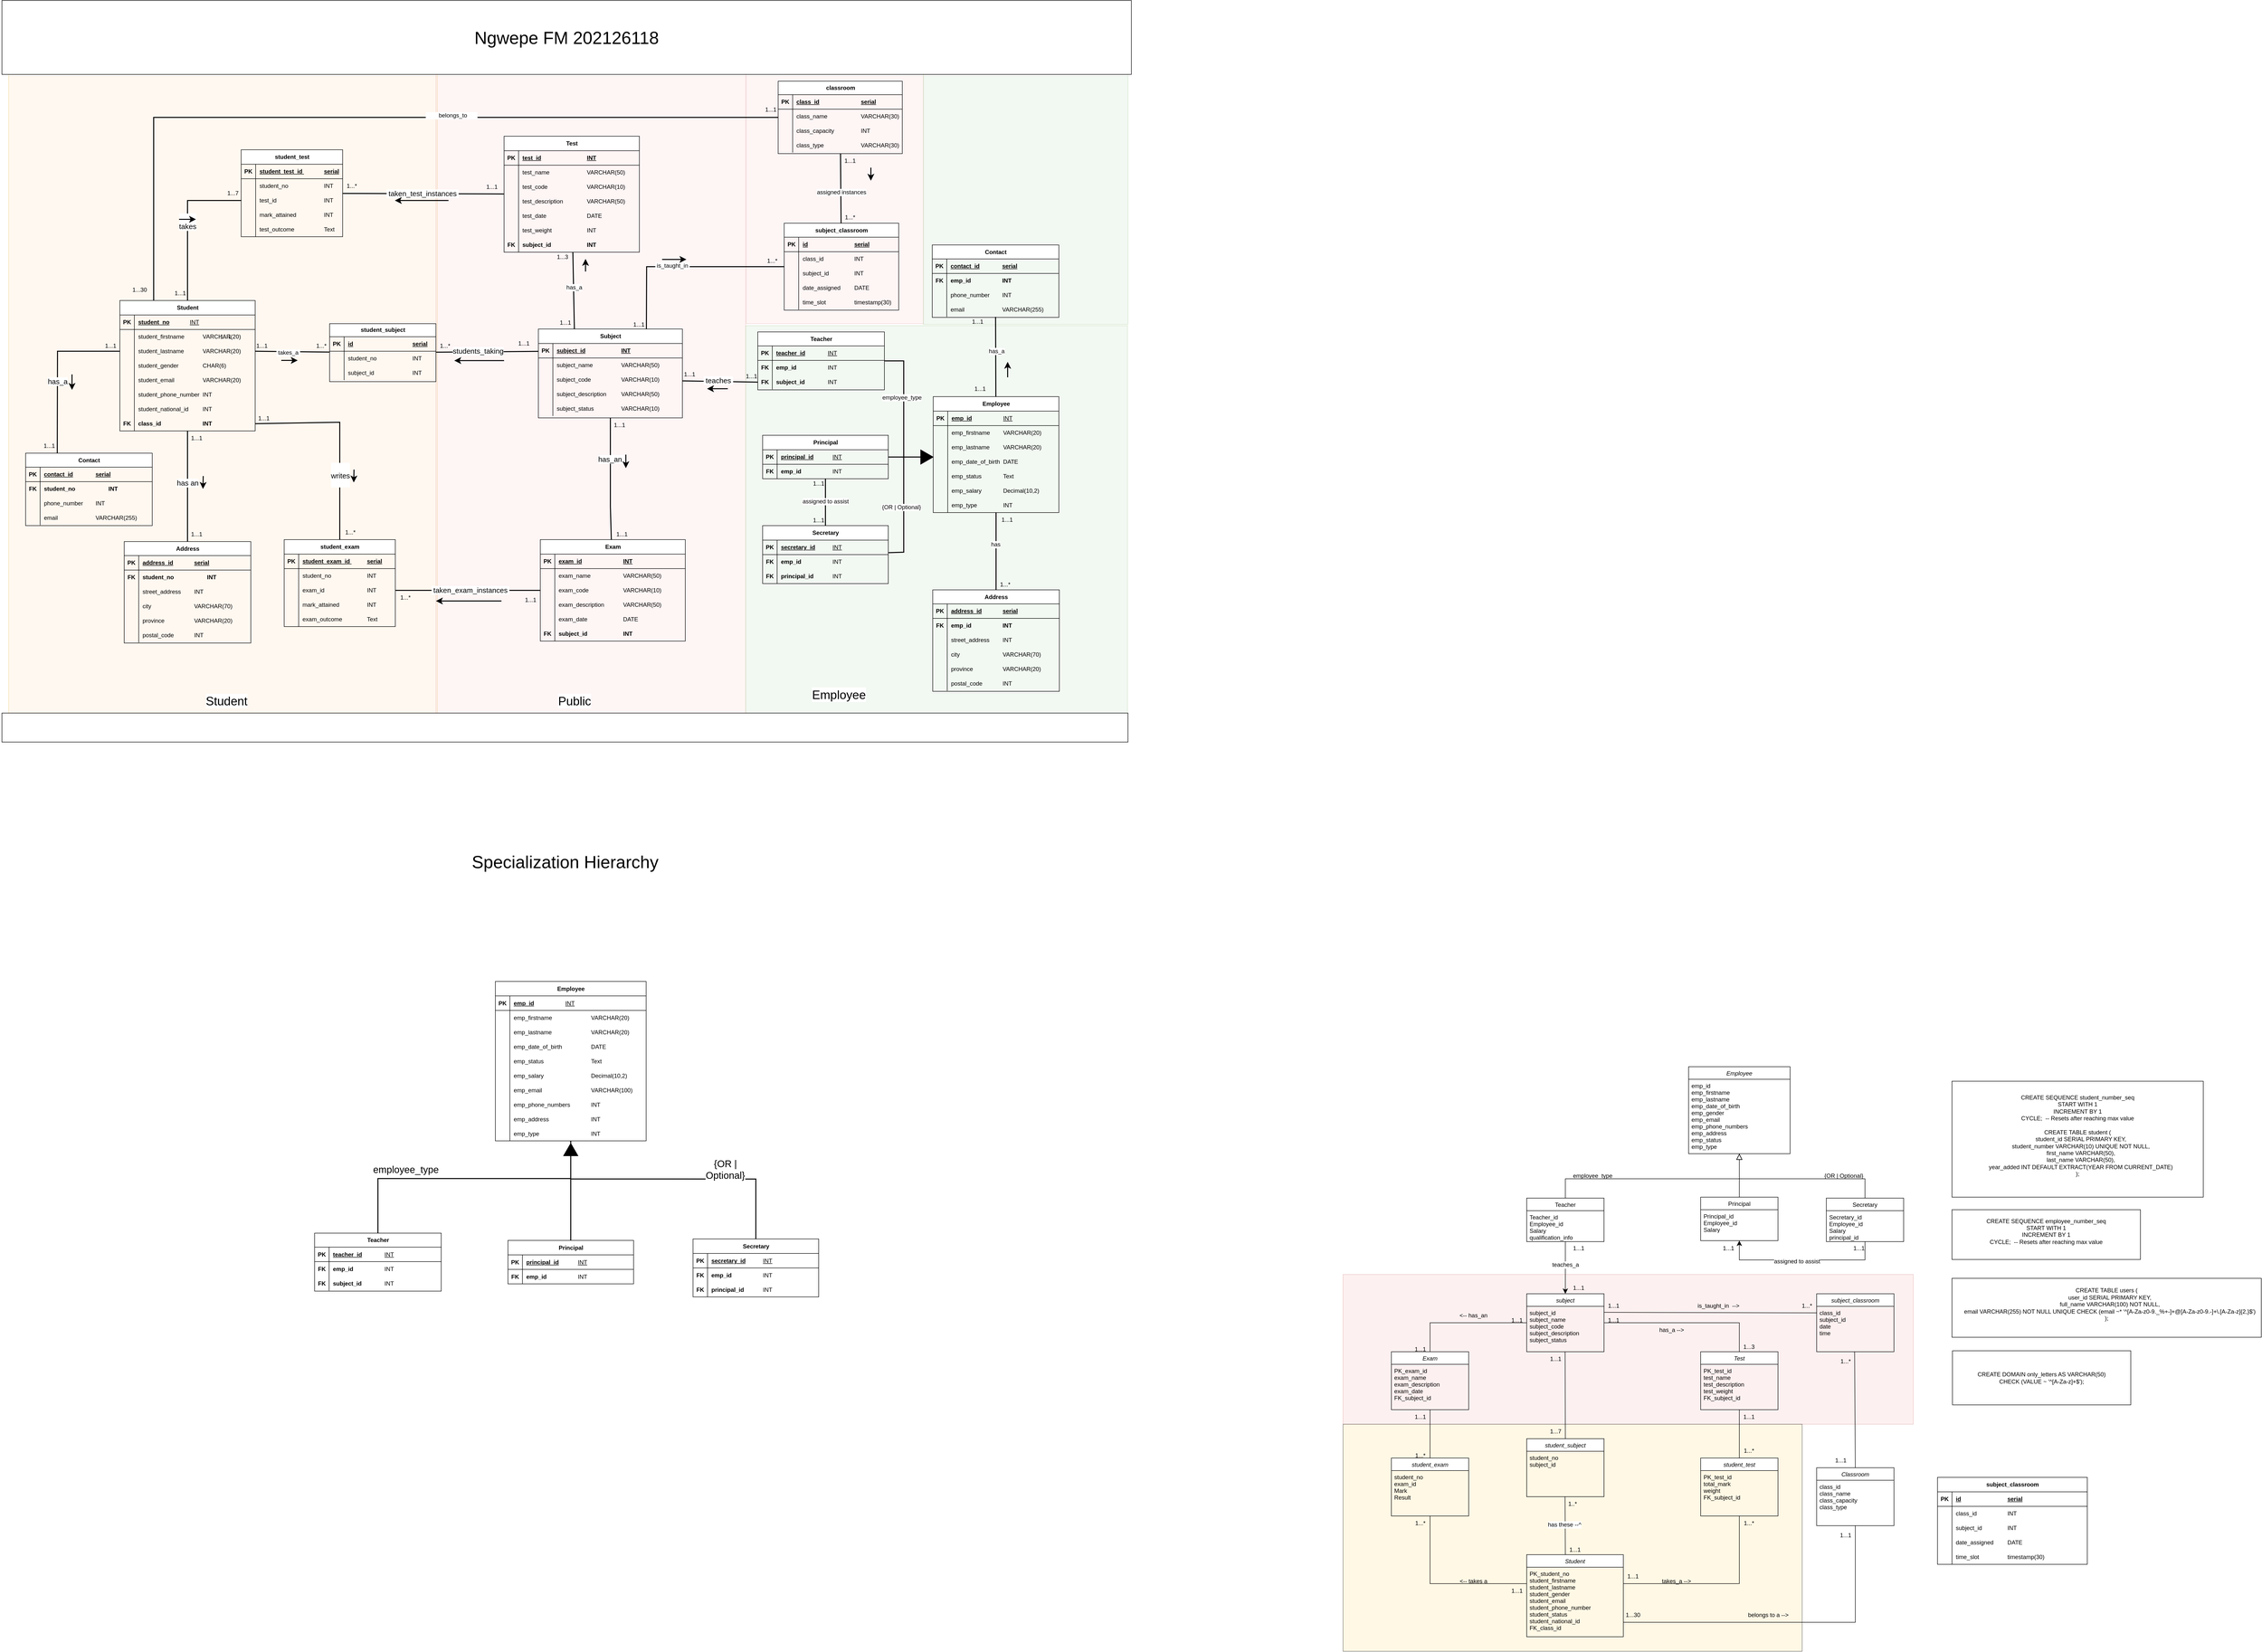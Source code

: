 <mxfile version="26.0.10">
  <diagram id="C5RBs43oDa-KdzZeNtuy" name="Page-1">
    <mxGraphModel dx="9192" dy="4941" grid="0" gridSize="10" guides="1" tooltips="1" connect="1" arrows="1" fold="1" page="1" pageScale="1" pageWidth="2336" pageHeight="1654" math="0" shadow="0">
      <root>
        <mxCell id="WIyWlLk6GJQsqaUBKTNV-0" />
        <mxCell id="WIyWlLk6GJQsqaUBKTNV-1" parent="WIyWlLk6GJQsqaUBKTNV-0" />
        <mxCell id="PNrbl63cJ7_EtJkGTRok-570" value="" style="rounded=0;whiteSpace=wrap;html=1;fontFamily=Helvetica;fontSize=12;labelBackgroundColor=default;fillColor=#ffe6cc;strokeColor=#d79b00;opacity=30;" vertex="1" parent="WIyWlLk6GJQsqaUBKTNV-1">
          <mxGeometry x="-2323" y="-1507" width="887" height="1340" as="geometry" />
        </mxCell>
        <mxCell id="PNrbl63cJ7_EtJkGTRok-572" value="" style="rounded=0;whiteSpace=wrap;html=1;fontFamily=Helvetica;fontSize=12;labelBackgroundColor=default;fillColor=#f8cecc;strokeColor=#b85450;opacity=20;" vertex="1" parent="WIyWlLk6GJQsqaUBKTNV-1">
          <mxGeometry x="-797" y="-1506" width="367" height="526" as="geometry" />
        </mxCell>
        <mxCell id="PNrbl63cJ7_EtJkGTRok-571" value="" style="rounded=0;whiteSpace=wrap;html=1;fontFamily=Helvetica;fontSize=12;labelBackgroundColor=default;fillColor=#f8cecc;strokeColor=#b85450;opacity=20;" vertex="1" parent="WIyWlLk6GJQsqaUBKTNV-1">
          <mxGeometry x="-1439" y="-1508" width="641" height="1334" as="geometry" />
        </mxCell>
        <mxCell id="PNrbl63cJ7_EtJkGTRok-574" value="" style="rounded=0;whiteSpace=wrap;html=1;fontFamily=Helvetica;fontSize=12;labelBackgroundColor=default;fillColor=#d5e8d4;strokeColor=#82b366;opacity=30;" vertex="1" parent="WIyWlLk6GJQsqaUBKTNV-1">
          <mxGeometry x="-430.5" y="-1509" width="423.5" height="530.5" as="geometry" />
        </mxCell>
        <mxCell id="PNrbl63cJ7_EtJkGTRok-573" value="" style="rounded=0;whiteSpace=wrap;html=1;fontFamily=Helvetica;fontSize=12;labelBackgroundColor=default;fillColor=#d5e8d4;strokeColor=#82b366;opacity=30;" vertex="1" parent="WIyWlLk6GJQsqaUBKTNV-1">
          <mxGeometry x="-798" y="-976" width="790" height="806" as="geometry" />
        </mxCell>
        <mxCell id="PNrbl63cJ7_EtJkGTRok-15" value="" style="rounded=0;whiteSpace=wrap;html=1;fillColor=#f8cecc;strokeColor=#b85450;opacity=30;" vertex="1" parent="WIyWlLk6GJQsqaUBKTNV-1">
          <mxGeometry x="438" y="988" width="1180" height="310" as="geometry" />
        </mxCell>
        <mxCell id="PNrbl63cJ7_EtJkGTRok-14" value="" style="rounded=0;whiteSpace=wrap;html=1;fillColor=#FFF2CC;opacity=50;" vertex="1" parent="WIyWlLk6GJQsqaUBKTNV-1">
          <mxGeometry x="438" y="1298" width="950" height="470" as="geometry" />
        </mxCell>
        <mxCell id="zkfFHV4jXpPFQw0GAbJ--0" value="Employee" style="swimlane;fontStyle=2;align=center;verticalAlign=top;childLayout=stackLayout;horizontal=1;startSize=26;horizontalStack=0;resizeParent=1;resizeLast=0;collapsible=1;marginBottom=0;rounded=0;shadow=0;strokeWidth=1;" parent="WIyWlLk6GJQsqaUBKTNV-1" vertex="1">
          <mxGeometry x="1153" y="558" width="210" height="180" as="geometry">
            <mxRectangle x="230" y="140" width="160" height="26" as="alternateBounds" />
          </mxGeometry>
        </mxCell>
        <mxCell id="zkfFHV4jXpPFQw0GAbJ--2" value="emp_id        &#xa;emp_firstname&#xa;emp_lastname&#xa;emp_date_of_birth&#xa;emp_gender&#xa;emp_email&#xa;emp_phone_numbers&#xa;emp_address&#xa;emp_status&#xa;emp_type" style="text;align=left;verticalAlign=top;spacingLeft=4;spacingRight=4;overflow=hidden;rotatable=0;points=[[0,0.5],[1,0.5]];portConstraint=eastwest;rounded=0;shadow=0;html=0;fontStyle=0" parent="zkfFHV4jXpPFQw0GAbJ--0" vertex="1">
          <mxGeometry y="26" width="210" height="144" as="geometry" />
        </mxCell>
        <mxCell id="T4IXgvgSQihOHc7H7mMm-28" style="edgeStyle=none;curved=1;rounded=0;orthogonalLoop=1;jettySize=auto;html=1;fontSize=12;startSize=8;endSize=8;entryX=0.5;entryY=0;entryDx=0;entryDy=0;" parent="WIyWlLk6GJQsqaUBKTNV-1" source="zkfFHV4jXpPFQw0GAbJ--6" target="T4IXgvgSQihOHc7H7mMm-25" edge="1">
          <mxGeometry relative="1" as="geometry">
            <mxPoint x="898" y="1028" as="targetPoint" />
          </mxGeometry>
        </mxCell>
        <mxCell id="T4IXgvgSQihOHc7H7mMm-48" value="teaches_a" style="edgeLabel;html=1;align=center;verticalAlign=middle;resizable=0;points=[];fontSize=12;" parent="T4IXgvgSQihOHc7H7mMm-28" vertex="1" connectable="0">
          <mxGeometry x="-0.208" y="-1" relative="1" as="geometry">
            <mxPoint x="1" y="5" as="offset" />
          </mxGeometry>
        </mxCell>
        <mxCell id="zkfFHV4jXpPFQw0GAbJ--6" value="Teacher" style="swimlane;fontStyle=0;align=center;verticalAlign=top;childLayout=stackLayout;horizontal=1;startSize=26;horizontalStack=0;resizeParent=1;resizeLast=0;collapsible=1;marginBottom=0;rounded=0;shadow=0;strokeWidth=1;" parent="WIyWlLk6GJQsqaUBKTNV-1" vertex="1">
          <mxGeometry x="818" y="830" width="160" height="90" as="geometry">
            <mxRectangle x="130" y="380" width="160" height="26" as="alternateBounds" />
          </mxGeometry>
        </mxCell>
        <mxCell id="zkfFHV4jXpPFQw0GAbJ--7" value="Teacher_id&#xa;Employee_id&#xa;Salary&#xa;qualification_info" style="text;align=left;verticalAlign=top;spacingLeft=4;spacingRight=4;overflow=hidden;rotatable=0;points=[[0,0.5],[1,0.5]];portConstraint=eastwest;" parent="zkfFHV4jXpPFQw0GAbJ--6" vertex="1">
          <mxGeometry y="26" width="160" height="64" as="geometry" />
        </mxCell>
        <mxCell id="zkfFHV4jXpPFQw0GAbJ--12" value="" style="endArrow=block;endSize=10;endFill=0;shadow=0;strokeWidth=1;rounded=0;curved=0;edgeStyle=elbowEdgeStyle;elbow=vertical;" parent="WIyWlLk6GJQsqaUBKTNV-1" source="zkfFHV4jXpPFQw0GAbJ--6" target="zkfFHV4jXpPFQw0GAbJ--0" edge="1">
          <mxGeometry width="160" relative="1" as="geometry">
            <mxPoint x="1138" y="713" as="sourcePoint" />
            <mxPoint x="1138" y="713" as="targetPoint" />
            <Array as="points">
              <mxPoint x="1138" y="790" />
            </Array>
          </mxGeometry>
        </mxCell>
        <mxCell id="zkfFHV4jXpPFQw0GAbJ--13" value="Principal" style="swimlane;fontStyle=0;align=center;verticalAlign=top;childLayout=stackLayout;horizontal=1;startSize=26;horizontalStack=0;resizeParent=1;resizeLast=0;collapsible=1;marginBottom=0;rounded=0;shadow=0;strokeWidth=1;" parent="WIyWlLk6GJQsqaUBKTNV-1" vertex="1">
          <mxGeometry x="1178" y="828" width="160" height="90" as="geometry">
            <mxRectangle x="340" y="380" width="170" height="26" as="alternateBounds" />
          </mxGeometry>
        </mxCell>
        <mxCell id="zkfFHV4jXpPFQw0GAbJ--14" value="Principal_id&#xa;Employee_id&#xa;Salary&#xa;qualification" style="text;align=left;verticalAlign=top;spacingLeft=4;spacingRight=4;overflow=hidden;rotatable=0;points=[[0,0.5],[1,0.5]];portConstraint=eastwest;" parent="zkfFHV4jXpPFQw0GAbJ--13" vertex="1">
          <mxGeometry y="26" width="160" height="44" as="geometry" />
        </mxCell>
        <mxCell id="zkfFHV4jXpPFQw0GAbJ--16" value="" style="endArrow=block;endSize=10;endFill=0;shadow=0;strokeWidth=1;rounded=0;curved=0;edgeStyle=elbowEdgeStyle;elbow=vertical;" parent="WIyWlLk6GJQsqaUBKTNV-1" source="zkfFHV4jXpPFQw0GAbJ--13" target="zkfFHV4jXpPFQw0GAbJ--0" edge="1">
          <mxGeometry width="160" relative="1" as="geometry">
            <mxPoint x="1168" y="881" as="sourcePoint" />
            <mxPoint x="1268" y="779" as="targetPoint" />
          </mxGeometry>
        </mxCell>
        <mxCell id="T4IXgvgSQihOHc7H7mMm-0" value="Secretary" style="swimlane;fontStyle=0;align=center;verticalAlign=top;childLayout=stackLayout;horizontal=1;startSize=26;horizontalStack=0;resizeParent=1;resizeLast=0;collapsible=1;marginBottom=0;rounded=0;shadow=0;strokeWidth=1;" parent="WIyWlLk6GJQsqaUBKTNV-1" vertex="1">
          <mxGeometry x="1438" y="830" width="160" height="90" as="geometry">
            <mxRectangle x="340" y="380" width="170" height="26" as="alternateBounds" />
          </mxGeometry>
        </mxCell>
        <mxCell id="T4IXgvgSQihOHc7H7mMm-1" value="Secretary_id&#xa;Employee_id&#xa;Salary&#xa;principal_id" style="text;align=left;verticalAlign=top;spacingLeft=4;spacingRight=4;overflow=hidden;rotatable=0;points=[[0,0.5],[1,0.5]];portConstraint=eastwest;" parent="T4IXgvgSQihOHc7H7mMm-0" vertex="1">
          <mxGeometry y="26" width="160" height="64" as="geometry" />
        </mxCell>
        <mxCell id="T4IXgvgSQihOHc7H7mMm-4" value="" style="endArrow=block;endSize=10;endFill=0;shadow=0;strokeWidth=1;rounded=0;curved=0;edgeStyle=elbowEdgeStyle;elbow=vertical;exitX=0.5;exitY=0;exitDx=0;exitDy=0;entryX=0.5;entryY=1;entryDx=0;entryDy=0;" parent="WIyWlLk6GJQsqaUBKTNV-1" source="T4IXgvgSQihOHc7H7mMm-0" target="zkfFHV4jXpPFQw0GAbJ--0" edge="1">
          <mxGeometry width="160" relative="1" as="geometry">
            <mxPoint x="1468" y="852" as="sourcePoint" />
            <mxPoint x="1238" y="768" as="targetPoint" />
            <Array as="points">
              <mxPoint x="1308" y="790" />
              <mxPoint x="1338" y="830" />
            </Array>
          </mxGeometry>
        </mxCell>
        <mxCell id="T4IXgvgSQihOHc7H7mMm-5" value="1...1" style="text;align=left;verticalAlign=top;spacingLeft=4;spacingRight=4;overflow=hidden;rotatable=0;points=[[0,0.5],[1,0.5]];portConstraint=eastwest;" parent="WIyWlLk6GJQsqaUBKTNV-1" vertex="1">
          <mxGeometry x="908" y="920" width="40" height="26" as="geometry" />
        </mxCell>
        <mxCell id="T4IXgvgSQihOHc7H7mMm-7" value="employee_type" style="text;align=left;verticalAlign=top;spacingLeft=4;spacingRight=4;overflow=hidden;rotatable=0;points=[[0,0.5],[1,0.5]];portConstraint=eastwest;" parent="WIyWlLk6GJQsqaUBKTNV-1" vertex="1">
          <mxGeometry x="908" y="770" width="160" height="26" as="geometry" />
        </mxCell>
        <mxCell id="T4IXgvgSQihOHc7H7mMm-8" value="{OR | Optional}" style="text;align=left;verticalAlign=top;spacingLeft=4;spacingRight=4;overflow=hidden;rotatable=0;points=[[0,0.5],[1,0.5]];portConstraint=eastwest;" parent="WIyWlLk6GJQsqaUBKTNV-1" vertex="1">
          <mxGeometry x="1428" y="770" width="160" height="26" as="geometry" />
        </mxCell>
        <mxCell id="T4IXgvgSQihOHc7H7mMm-14" value="" style="edgeStyle=elbowEdgeStyle;elbow=horizontal;endArrow=classic;html=1;curved=0;rounded=0;endSize=8;startSize=8;fontSize=12;exitX=0.5;exitY=1;exitDx=0;exitDy=0;entryX=0.5;entryY=1;entryDx=0;entryDy=0;" parent="WIyWlLk6GJQsqaUBKTNV-1" source="T4IXgvgSQihOHc7H7mMm-0" target="zkfFHV4jXpPFQw0GAbJ--13" edge="1">
          <mxGeometry width="50" height="50" relative="1" as="geometry">
            <mxPoint x="1508" y="1090" as="sourcePoint" />
            <mxPoint x="1238" y="920" as="targetPoint" />
            <Array as="points">
              <mxPoint x="1388" y="958" />
            </Array>
          </mxGeometry>
        </mxCell>
        <mxCell id="T4IXgvgSQihOHc7H7mMm-71" value="assigned to assist" style="edgeLabel;html=1;align=center;verticalAlign=middle;resizable=0;points=[];fontSize=12;" parent="T4IXgvgSQihOHc7H7mMm-14" vertex="1" connectable="0">
          <mxGeometry x="-0.205" y="3" relative="1" as="geometry">
            <mxPoint x="-45" as="offset" />
          </mxGeometry>
        </mxCell>
        <mxCell id="T4IXgvgSQihOHc7H7mMm-25" value="subject" style="swimlane;fontStyle=2;align=center;verticalAlign=top;childLayout=stackLayout;horizontal=1;startSize=26;horizontalStack=0;resizeParent=1;resizeLast=0;collapsible=1;marginBottom=0;rounded=0;shadow=0;strokeWidth=1;" parent="WIyWlLk6GJQsqaUBKTNV-1" vertex="1">
          <mxGeometry x="818" y="1028" width="160" height="120" as="geometry">
            <mxRectangle x="230" y="140" width="160" height="26" as="alternateBounds" />
          </mxGeometry>
        </mxCell>
        <mxCell id="T4IXgvgSQihOHc7H7mMm-26" value="subject_id&#xa;subject_name&#xa;subject_code&#xa;subject_description&#xa;subject_status" style="text;align=left;verticalAlign=top;spacingLeft=4;spacingRight=4;overflow=hidden;rotatable=0;points=[[0,0.5],[1,0.5]];portConstraint=eastwest;rounded=0;shadow=0;html=0;" parent="T4IXgvgSQihOHc7H7mMm-25" vertex="1">
          <mxGeometry y="26" width="160" height="94" as="geometry" />
        </mxCell>
        <mxCell id="T4IXgvgSQihOHc7H7mMm-50" value="1...1" style="text;align=left;verticalAlign=top;spacingLeft=4;spacingRight=4;overflow=hidden;rotatable=0;points=[[0,0.5],[1,0.5]];portConstraint=eastwest;" parent="WIyWlLk6GJQsqaUBKTNV-1" vertex="1">
          <mxGeometry x="908" y="1002" width="40" height="26" as="geometry" />
        </mxCell>
        <mxCell id="T4IXgvgSQihOHc7H7mMm-72" value="1...1" style="text;align=left;verticalAlign=top;spacingLeft=4;spacingRight=4;overflow=hidden;rotatable=0;points=[[0,0.5],[1,0.5]];portConstraint=eastwest;" parent="WIyWlLk6GJQsqaUBKTNV-1" vertex="1">
          <mxGeometry x="1218" y="920" width="40" height="26" as="geometry" />
        </mxCell>
        <mxCell id="T4IXgvgSQihOHc7H7mMm-73" value="1...1" style="text;align=left;verticalAlign=top;spacingLeft=4;spacingRight=4;overflow=hidden;rotatable=0;points=[[0,0.5],[1,0.5]];portConstraint=eastwest;" parent="WIyWlLk6GJQsqaUBKTNV-1" vertex="1">
          <mxGeometry x="1488" y="920" width="40" height="26" as="geometry" />
        </mxCell>
        <mxCell id="9LbCMTmE4l0Gf9E2N_qw-1" value="Test" style="swimlane;fontStyle=2;align=center;verticalAlign=top;childLayout=stackLayout;horizontal=1;startSize=26;horizontalStack=0;resizeParent=1;resizeLast=0;collapsible=1;marginBottom=0;rounded=0;shadow=0;strokeWidth=1;" parent="WIyWlLk6GJQsqaUBKTNV-1" vertex="1">
          <mxGeometry x="1178" y="1148" width="160" height="120" as="geometry">
            <mxRectangle x="230" y="140" width="160" height="26" as="alternateBounds" />
          </mxGeometry>
        </mxCell>
        <mxCell id="9LbCMTmE4l0Gf9E2N_qw-44" value="PK_test_id&#xa;test_name&#xa;test_description&#xa;test_weight&#xa;FK_subject_id" style="text;align=left;verticalAlign=top;spacingLeft=4;spacingRight=4;overflow=hidden;rotatable=0;points=[[0,0.5],[1,0.5]];portConstraint=eastwest;rounded=0;shadow=0;html=0;" parent="9LbCMTmE4l0Gf9E2N_qw-1" vertex="1">
          <mxGeometry y="26" width="160" height="94" as="geometry" />
        </mxCell>
        <mxCell id="9LbCMTmE4l0Gf9E2N_qw-3" value="Exam" style="swimlane;fontStyle=2;align=center;verticalAlign=top;childLayout=stackLayout;horizontal=1;startSize=26;horizontalStack=0;resizeParent=1;resizeLast=0;collapsible=1;marginBottom=0;rounded=0;shadow=0;strokeWidth=1;" parent="WIyWlLk6GJQsqaUBKTNV-1" vertex="1">
          <mxGeometry x="538" y="1148" width="160" height="120" as="geometry">
            <mxRectangle x="230" y="140" width="160" height="26" as="alternateBounds" />
          </mxGeometry>
        </mxCell>
        <mxCell id="9LbCMTmE4l0Gf9E2N_qw-4" value="PK_exam_id&#xa;exam_name&#xa;exam_description&#xa;exam_date&#xa;FK_subject_id" style="text;align=left;verticalAlign=top;spacingLeft=4;spacingRight=4;overflow=hidden;rotatable=0;points=[[0,0.5],[1,0.5]];portConstraint=eastwest;rounded=0;shadow=0;html=0;" parent="9LbCMTmE4l0Gf9E2N_qw-3" vertex="1">
          <mxGeometry y="26" width="160" height="94" as="geometry" />
        </mxCell>
        <mxCell id="9LbCMTmE4l0Gf9E2N_qw-5" value="student_test" style="swimlane;fontStyle=2;align=center;verticalAlign=top;childLayout=stackLayout;horizontal=1;startSize=26;horizontalStack=0;resizeParent=1;resizeLast=0;collapsible=1;marginBottom=0;rounded=0;shadow=0;strokeWidth=1;" parent="WIyWlLk6GJQsqaUBKTNV-1" vertex="1">
          <mxGeometry x="1178" y="1368" width="160" height="120" as="geometry">
            <mxRectangle x="230" y="140" width="160" height="26" as="alternateBounds" />
          </mxGeometry>
        </mxCell>
        <mxCell id="9LbCMTmE4l0Gf9E2N_qw-6" value="PK_test_id&#xa;total_mark&#xa;weight&#xa;FK_subject_id" style="text;align=left;verticalAlign=top;spacingLeft=4;spacingRight=4;overflow=hidden;rotatable=0;points=[[0,0.5],[1,0.5]];portConstraint=eastwest;rounded=0;shadow=0;html=0;" parent="9LbCMTmE4l0Gf9E2N_qw-5" vertex="1">
          <mxGeometry y="26" width="160" height="94" as="geometry" />
        </mxCell>
        <mxCell id="9LbCMTmE4l0Gf9E2N_qw-7" value="student_exam" style="swimlane;fontStyle=2;align=center;verticalAlign=top;childLayout=stackLayout;horizontal=1;startSize=26;horizontalStack=0;resizeParent=1;resizeLast=0;collapsible=1;marginBottom=0;rounded=0;shadow=0;strokeWidth=1;" parent="WIyWlLk6GJQsqaUBKTNV-1" vertex="1">
          <mxGeometry x="538" y="1368" width="160" height="120" as="geometry">
            <mxRectangle x="230" y="140" width="160" height="26" as="alternateBounds" />
          </mxGeometry>
        </mxCell>
        <mxCell id="9LbCMTmE4l0Gf9E2N_qw-43" value="student_no&#xa;exam_id&#xa;Mark&#xa;Result" style="text;align=left;verticalAlign=top;spacingLeft=4;spacingRight=4;overflow=hidden;rotatable=0;points=[[0,0.5],[1,0.5]];portConstraint=eastwest;rounded=0;shadow=0;html=0;" parent="9LbCMTmE4l0Gf9E2N_qw-7" vertex="1">
          <mxGeometry y="26" width="160" height="94" as="geometry" />
        </mxCell>
        <mxCell id="9LbCMTmE4l0Gf9E2N_qw-9" value="Student" style="swimlane;fontStyle=2;align=center;verticalAlign=top;childLayout=stackLayout;horizontal=1;startSize=26;horizontalStack=0;resizeParent=1;resizeLast=0;collapsible=1;marginBottom=0;rounded=0;shadow=0;strokeWidth=1;" parent="WIyWlLk6GJQsqaUBKTNV-1" vertex="1">
          <mxGeometry x="818" y="1568" width="200" height="170" as="geometry">
            <mxRectangle x="230" y="140" width="160" height="26" as="alternateBounds" />
          </mxGeometry>
        </mxCell>
        <mxCell id="9LbCMTmE4l0Gf9E2N_qw-10" value="PK_student_no&#xa;student_firstname&#xa;student_lastname&#xa;student_gender&#xa;student_email&#xa;student_phone_number&#xa;student_status&#xa;student_national_id&#xa;FK_class_id" style="text;align=left;verticalAlign=top;spacingLeft=4;spacingRight=4;overflow=hidden;rotatable=0;points=[[0,0.5],[1,0.5]];portConstraint=eastwest;rounded=0;shadow=0;html=0;" parent="9LbCMTmE4l0Gf9E2N_qw-9" vertex="1">
          <mxGeometry y="26" width="200" height="134" as="geometry" />
        </mxCell>
        <mxCell id="9LbCMTmE4l0Gf9E2N_qw-11" value="student_subject" style="swimlane;fontStyle=2;align=center;verticalAlign=top;childLayout=stackLayout;horizontal=1;startSize=26;horizontalStack=0;resizeParent=1;resizeLast=0;collapsible=1;marginBottom=0;rounded=0;shadow=0;strokeWidth=1;" parent="WIyWlLk6GJQsqaUBKTNV-1" vertex="1">
          <mxGeometry x="818" y="1328" width="160" height="120" as="geometry">
            <mxRectangle x="230" y="140" width="160" height="26" as="alternateBounds" />
          </mxGeometry>
        </mxCell>
        <mxCell id="9LbCMTmE4l0Gf9E2N_qw-12" value="student_no&#xa;subject_id" style="text;align=left;verticalAlign=top;spacingLeft=4;spacingRight=4;overflow=hidden;rotatable=0;points=[[0,0.5],[1,0.5]];portConstraint=eastwest;rounded=0;shadow=0;html=0;" parent="9LbCMTmE4l0Gf9E2N_qw-11" vertex="1">
          <mxGeometry y="26" width="160" height="94" as="geometry" />
        </mxCell>
        <mxCell id="9LbCMTmE4l0Gf9E2N_qw-13" value="Classroom" style="swimlane;fontStyle=2;align=center;verticalAlign=top;childLayout=stackLayout;horizontal=1;startSize=26;horizontalStack=0;resizeParent=1;resizeLast=0;collapsible=1;marginBottom=0;rounded=0;shadow=0;strokeWidth=1;" parent="WIyWlLk6GJQsqaUBKTNV-1" vertex="1">
          <mxGeometry x="1418" y="1388" width="160" height="120" as="geometry">
            <mxRectangle x="230" y="140" width="160" height="26" as="alternateBounds" />
          </mxGeometry>
        </mxCell>
        <mxCell id="9LbCMTmE4l0Gf9E2N_qw-14" value="class_id&#xa;class_name&#xa;class_capacity&#xa;class_type" style="text;align=left;verticalAlign=top;spacingLeft=4;spacingRight=4;overflow=hidden;rotatable=0;points=[[0,0.5],[1,0.5]];portConstraint=eastwest;rounded=0;shadow=0;html=0;" parent="9LbCMTmE4l0Gf9E2N_qw-13" vertex="1">
          <mxGeometry y="26" width="160" height="94" as="geometry" />
        </mxCell>
        <mxCell id="9LbCMTmE4l0Gf9E2N_qw-15" value="subject_classroom" style="swimlane;fontStyle=2;align=center;verticalAlign=top;childLayout=stackLayout;horizontal=1;startSize=26;horizontalStack=0;resizeParent=1;resizeLast=0;collapsible=1;marginBottom=0;rounded=0;shadow=0;strokeWidth=1;" parent="WIyWlLk6GJQsqaUBKTNV-1" vertex="1">
          <mxGeometry x="1418" y="1028" width="160" height="120" as="geometry">
            <mxRectangle x="230" y="140" width="160" height="26" as="alternateBounds" />
          </mxGeometry>
        </mxCell>
        <mxCell id="9LbCMTmE4l0Gf9E2N_qw-16" value="class_id&#xa;subject_id&#xa;date&#xa;time" style="text;align=left;verticalAlign=top;spacingLeft=4;spacingRight=4;overflow=hidden;rotatable=0;points=[[0,0.5],[1,0.5]];portConstraint=eastwest;rounded=0;shadow=0;html=0;" parent="9LbCMTmE4l0Gf9E2N_qw-15" vertex="1">
          <mxGeometry y="26" width="160" height="94" as="geometry" />
        </mxCell>
        <mxCell id="9LbCMTmE4l0Gf9E2N_qw-21" value="" style="shape=partialRectangle;whiteSpace=wrap;html=1;bottom=0;right=0;fillColor=none;rotation=-90;" parent="WIyWlLk6GJQsqaUBKTNV-1" vertex="1">
          <mxGeometry x="648" y="1458" width="140" height="200" as="geometry" />
        </mxCell>
        <mxCell id="9LbCMTmE4l0Gf9E2N_qw-22" value="" style="shape=partialRectangle;whiteSpace=wrap;html=1;top=0;left=0;fillColor=none;" parent="WIyWlLk6GJQsqaUBKTNV-1" vertex="1">
          <mxGeometry x="1018" y="1488" width="240" height="140" as="geometry" />
        </mxCell>
        <mxCell id="9LbCMTmE4l0Gf9E2N_qw-23" value="" style="shape=partialRectangle;whiteSpace=wrap;html=1;bottom=0;right=0;fillColor=none;" parent="WIyWlLk6GJQsqaUBKTNV-1" vertex="1">
          <mxGeometry x="618" y="1088" width="200" height="60" as="geometry" />
        </mxCell>
        <mxCell id="9LbCMTmE4l0Gf9E2N_qw-24" value="" style="shape=partialRectangle;whiteSpace=wrap;html=1;top=0;left=0;fillColor=none;direction=north;" parent="WIyWlLk6GJQsqaUBKTNV-1" vertex="1">
          <mxGeometry x="978" y="1088" width="280" height="60" as="geometry" />
        </mxCell>
        <mxCell id="9LbCMTmE4l0Gf9E2N_qw-25" value="" style="endArrow=none;html=1;rounded=0;fontSize=12;startSize=8;endSize=8;curved=1;exitX=0.5;exitY=0;exitDx=0;exitDy=0;" parent="WIyWlLk6GJQsqaUBKTNV-1" source="9LbCMTmE4l0Gf9E2N_qw-7" edge="1">
          <mxGeometry width="50" height="50" relative="1" as="geometry">
            <mxPoint x="568" y="1318" as="sourcePoint" />
            <mxPoint x="618" y="1268" as="targetPoint" />
          </mxGeometry>
        </mxCell>
        <mxCell id="9LbCMTmE4l0Gf9E2N_qw-26" value="" style="endArrow=none;html=1;rounded=0;fontSize=12;startSize=8;endSize=8;curved=1;exitX=0.5;exitY=0;exitDx=0;exitDy=0;" parent="WIyWlLk6GJQsqaUBKTNV-1" source="9LbCMTmE4l0Gf9E2N_qw-11" edge="1">
          <mxGeometry width="50" height="50" relative="1" as="geometry">
            <mxPoint x="897.5" y="1268" as="sourcePoint" />
            <mxPoint x="897.5" y="1148" as="targetPoint" />
          </mxGeometry>
        </mxCell>
        <mxCell id="9LbCMTmE4l0Gf9E2N_qw-27" value="" style="endArrow=none;html=1;rounded=0;fontSize=12;startSize=8;endSize=8;curved=1;exitX=0.5;exitY=0;exitDx=0;exitDy=0;entryX=0.496;entryY=0.999;entryDx=0;entryDy=0;entryPerimeter=0;" parent="WIyWlLk6GJQsqaUBKTNV-1" target="9LbCMTmE4l0Gf9E2N_qw-12" edge="1">
          <mxGeometry width="50" height="50" relative="1" as="geometry">
            <mxPoint x="898" y="1568" as="sourcePoint" />
            <mxPoint x="918" y="1458" as="targetPoint" />
          </mxGeometry>
        </mxCell>
        <mxCell id="9LbCMTmE4l0Gf9E2N_qw-87" value="has these --^" style="edgeLabel;html=1;align=center;verticalAlign=middle;resizable=0;points=[];fontSize=12;" parent="9LbCMTmE4l0Gf9E2N_qw-27" vertex="1" connectable="0">
          <mxGeometry x="0.035" y="2" relative="1" as="geometry">
            <mxPoint as="offset" />
          </mxGeometry>
        </mxCell>
        <mxCell id="9LbCMTmE4l0Gf9E2N_qw-32" value="" style="endArrow=none;html=1;rounded=0;fontSize=12;startSize=8;endSize=8;curved=1;exitX=0.5;exitY=0;exitDx=0;exitDy=0;entryX=0.5;entryY=1;entryDx=0;entryDy=0;" parent="WIyWlLk6GJQsqaUBKTNV-1" source="9LbCMTmE4l0Gf9E2N_qw-5" target="9LbCMTmE4l0Gf9E2N_qw-1" edge="1">
          <mxGeometry width="50" height="50" relative="1" as="geometry">
            <mxPoint x="1208" y="1358" as="sourcePoint" />
            <mxPoint x="1298" y="1318" as="targetPoint" />
          </mxGeometry>
        </mxCell>
        <mxCell id="9LbCMTmE4l0Gf9E2N_qw-35" value="" style="endArrow=none;html=1;rounded=0;fontSize=12;startSize=8;endSize=8;curved=1;entryX=0.491;entryY=0.994;entryDx=0;entryDy=0;entryPerimeter=0;exitX=0.5;exitY=0;exitDx=0;exitDy=0;" parent="WIyWlLk6GJQsqaUBKTNV-1" source="9LbCMTmE4l0Gf9E2N_qw-13" target="9LbCMTmE4l0Gf9E2N_qw-16" edge="1">
          <mxGeometry width="50" height="50" relative="1" as="geometry">
            <mxPoint x="1445" y="1218" as="sourcePoint" />
            <mxPoint x="1495" y="1168" as="targetPoint" />
          </mxGeometry>
        </mxCell>
        <mxCell id="9LbCMTmE4l0Gf9E2N_qw-36" value="" style="endArrow=none;html=1;rounded=0;fontSize=12;startSize=8;endSize=8;curved=1;entryX=0.004;entryY=0.144;entryDx=0;entryDy=0;entryPerimeter=0;exitX=0.998;exitY=0.132;exitDx=0;exitDy=0;exitPerimeter=0;" parent="WIyWlLk6GJQsqaUBKTNV-1" source="T4IXgvgSQihOHc7H7mMm-26" target="9LbCMTmE4l0Gf9E2N_qw-16" edge="1">
          <mxGeometry width="50" height="50" relative="1" as="geometry">
            <mxPoint x="1468" y="1148" as="sourcePoint" />
            <mxPoint x="1518" y="1098" as="targetPoint" />
          </mxGeometry>
        </mxCell>
        <mxCell id="9LbCMTmE4l0Gf9E2N_qw-37" value="1...1" style="text;html=1;align=center;verticalAlign=middle;whiteSpace=wrap;rounded=0;" parent="WIyWlLk6GJQsqaUBKTNV-1" vertex="1">
          <mxGeometry x="568" y="1128" width="60" height="30" as="geometry" />
        </mxCell>
        <mxCell id="9LbCMTmE4l0Gf9E2N_qw-38" value="1...1" style="text;html=1;align=center;verticalAlign=middle;whiteSpace=wrap;rounded=0;" parent="WIyWlLk6GJQsqaUBKTNV-1" vertex="1">
          <mxGeometry x="768" y="1068" width="60" height="30" as="geometry" />
        </mxCell>
        <mxCell id="9LbCMTmE4l0Gf9E2N_qw-40" style="edgeStyle=none;curved=1;rounded=0;orthogonalLoop=1;jettySize=auto;html=1;exitX=1;exitY=0.5;exitDx=0;exitDy=0;fontSize=12;startSize=8;endSize=8;" parent="WIyWlLk6GJQsqaUBKTNV-1" edge="1">
          <mxGeometry relative="1" as="geometry">
            <mxPoint x="1898" y="1658" as="sourcePoint" />
            <mxPoint x="1898" y="1658" as="targetPoint" />
          </mxGeometry>
        </mxCell>
        <mxCell id="9LbCMTmE4l0Gf9E2N_qw-45" value="1...1" style="text;html=1;align=center;verticalAlign=middle;whiteSpace=wrap;rounded=0;" parent="WIyWlLk6GJQsqaUBKTNV-1" vertex="1">
          <mxGeometry x="568" y="1268" width="60" height="30" as="geometry" />
        </mxCell>
        <mxCell id="9LbCMTmE4l0Gf9E2N_qw-48" value="1...1" style="text;html=1;align=center;verticalAlign=middle;whiteSpace=wrap;rounded=0;" parent="WIyWlLk6GJQsqaUBKTNV-1" vertex="1">
          <mxGeometry x="848" y="1148" width="60" height="30" as="geometry" />
        </mxCell>
        <mxCell id="9LbCMTmE4l0Gf9E2N_qw-49" value="1...1" style="text;html=1;align=center;verticalAlign=middle;whiteSpace=wrap;rounded=0;" parent="WIyWlLk6GJQsqaUBKTNV-1" vertex="1">
          <mxGeometry x="1248" y="1268" width="60" height="30" as="geometry" />
        </mxCell>
        <mxCell id="9LbCMTmE4l0Gf9E2N_qw-50" value="1...1" style="text;html=1;align=center;verticalAlign=middle;whiteSpace=wrap;rounded=0;" parent="WIyWlLk6GJQsqaUBKTNV-1" vertex="1">
          <mxGeometry x="968" y="1068" width="60" height="30" as="geometry" />
        </mxCell>
        <mxCell id="9LbCMTmE4l0Gf9E2N_qw-51" value="1...3" style="text;html=1;align=center;verticalAlign=middle;whiteSpace=wrap;rounded=0;" parent="WIyWlLk6GJQsqaUBKTNV-1" vertex="1">
          <mxGeometry x="1248" y="1123" width="60" height="30" as="geometry" />
        </mxCell>
        <mxCell id="9LbCMTmE4l0Gf9E2N_qw-52" value="1...*" style="text;html=1;align=center;verticalAlign=middle;whiteSpace=wrap;rounded=0;" parent="WIyWlLk6GJQsqaUBKTNV-1" vertex="1">
          <mxGeometry x="1248" y="1338" width="60" height="30" as="geometry" />
        </mxCell>
        <mxCell id="9LbCMTmE4l0Gf9E2N_qw-53" value="1...*" style="text;html=1;align=center;verticalAlign=middle;whiteSpace=wrap;rounded=0;" parent="WIyWlLk6GJQsqaUBKTNV-1" vertex="1">
          <mxGeometry x="1248" y="1488" width="60" height="30" as="geometry" />
        </mxCell>
        <mxCell id="9LbCMTmE4l0Gf9E2N_qw-54" value="1...1" style="text;html=1;align=center;verticalAlign=middle;whiteSpace=wrap;rounded=0;" parent="WIyWlLk6GJQsqaUBKTNV-1" vertex="1">
          <mxGeometry x="1008" y="1598" width="60" height="30" as="geometry" />
        </mxCell>
        <mxCell id="9LbCMTmE4l0Gf9E2N_qw-55" value="1...*" style="text;html=1;align=center;verticalAlign=middle;whiteSpace=wrap;rounded=0;" parent="WIyWlLk6GJQsqaUBKTNV-1" vertex="1">
          <mxGeometry x="568" y="1348" width="60" height="30" as="geometry" />
        </mxCell>
        <mxCell id="9LbCMTmE4l0Gf9E2N_qw-56" value="1...*" style="text;html=1;align=center;verticalAlign=middle;whiteSpace=wrap;rounded=0;" parent="WIyWlLk6GJQsqaUBKTNV-1" vertex="1">
          <mxGeometry x="568" y="1488" width="60" height="30" as="geometry" />
        </mxCell>
        <mxCell id="9LbCMTmE4l0Gf9E2N_qw-57" value="1..*" style="text;html=1;align=center;verticalAlign=middle;whiteSpace=wrap;rounded=0;" parent="WIyWlLk6GJQsqaUBKTNV-1" vertex="1">
          <mxGeometry x="883" y="1448" width="60" height="30" as="geometry" />
        </mxCell>
        <mxCell id="9LbCMTmE4l0Gf9E2N_qw-58" value="1...1" style="text;html=1;align=center;verticalAlign=middle;whiteSpace=wrap;rounded=0;" parent="WIyWlLk6GJQsqaUBKTNV-1" vertex="1">
          <mxGeometry x="768" y="1628" width="60" height="30" as="geometry" />
        </mxCell>
        <mxCell id="9LbCMTmE4l0Gf9E2N_qw-59" value="1...1" style="text;html=1;align=center;verticalAlign=middle;whiteSpace=wrap;rounded=0;" parent="WIyWlLk6GJQsqaUBKTNV-1" vertex="1">
          <mxGeometry x="888" y="1543" width="60" height="30" as="geometry" />
        </mxCell>
        <mxCell id="9LbCMTmE4l0Gf9E2N_qw-60" value="1...7" style="text;html=1;align=center;verticalAlign=middle;whiteSpace=wrap;rounded=0;" parent="WIyWlLk6GJQsqaUBKTNV-1" vertex="1">
          <mxGeometry x="848" y="1298" width="60" height="30" as="geometry" />
        </mxCell>
        <mxCell id="9LbCMTmE4l0Gf9E2N_qw-61" value="1...*" style="text;html=1;align=center;verticalAlign=middle;whiteSpace=wrap;rounded=0;" parent="WIyWlLk6GJQsqaUBKTNV-1" vertex="1">
          <mxGeometry x="1448" y="1153" width="60" height="30" as="geometry" />
        </mxCell>
        <mxCell id="9LbCMTmE4l0Gf9E2N_qw-62" value="1...*" style="text;html=1;align=center;verticalAlign=middle;whiteSpace=wrap;rounded=0;" parent="WIyWlLk6GJQsqaUBKTNV-1" vertex="1">
          <mxGeometry x="1368" y="1038" width="60" height="30" as="geometry" />
        </mxCell>
        <mxCell id="9LbCMTmE4l0Gf9E2N_qw-63" value="1...1" style="text;html=1;align=center;verticalAlign=middle;whiteSpace=wrap;rounded=0;" parent="WIyWlLk6GJQsqaUBKTNV-1" vertex="1">
          <mxGeometry x="968" y="1038" width="60" height="30" as="geometry" />
        </mxCell>
        <mxCell id="9LbCMTmE4l0Gf9E2N_qw-64" value="1...1" style="text;html=1;align=center;verticalAlign=middle;whiteSpace=wrap;rounded=0;" parent="WIyWlLk6GJQsqaUBKTNV-1" vertex="1">
          <mxGeometry x="1438" y="1358" width="60" height="30" as="geometry" />
        </mxCell>
        <mxCell id="9LbCMTmE4l0Gf9E2N_qw-65" value="1...30" style="text;html=1;align=center;verticalAlign=middle;whiteSpace=wrap;rounded=0;" parent="WIyWlLk6GJQsqaUBKTNV-1" vertex="1">
          <mxGeometry x="1008" y="1678" width="60" height="30" as="geometry" />
        </mxCell>
        <mxCell id="9LbCMTmE4l0Gf9E2N_qw-66" value="1...1" style="text;html=1;align=center;verticalAlign=middle;whiteSpace=wrap;rounded=0;" parent="WIyWlLk6GJQsqaUBKTNV-1" vertex="1">
          <mxGeometry x="1448" y="1513" width="60" height="30" as="geometry" />
        </mxCell>
        <mxCell id="9LbCMTmE4l0Gf9E2N_qw-75" value="" style="shape=partialRectangle;whiteSpace=wrap;html=1;top=0;left=0;fillColor=none;" parent="WIyWlLk6GJQsqaUBKTNV-1" vertex="1">
          <mxGeometry x="1018" y="1508" width="480" height="200" as="geometry" />
        </mxCell>
        <mxCell id="9LbCMTmE4l0Gf9E2N_qw-78" value="has_a --&amp;gt;" style="text;html=1;align=center;verticalAlign=middle;whiteSpace=wrap;rounded=0;" parent="WIyWlLk6GJQsqaUBKTNV-1" vertex="1">
          <mxGeometry x="1088" y="1088" width="60" height="30" as="geometry" />
        </mxCell>
        <mxCell id="9LbCMTmE4l0Gf9E2N_qw-80" value="&amp;lt;-- has_an" style="text;html=1;align=center;verticalAlign=middle;whiteSpace=wrap;rounded=0;" parent="WIyWlLk6GJQsqaUBKTNV-1" vertex="1">
          <mxGeometry x="678" y="1058" width="60" height="30" as="geometry" />
        </mxCell>
        <mxCell id="9LbCMTmE4l0Gf9E2N_qw-81" value="is_taught_in&amp;nbsp; --&amp;gt;" style="text;html=1;align=center;verticalAlign=middle;whiteSpace=wrap;rounded=0;" parent="WIyWlLk6GJQsqaUBKTNV-1" vertex="1">
          <mxGeometry x="1162" y="1038" width="106" height="30" as="geometry" />
        </mxCell>
        <mxCell id="9LbCMTmE4l0Gf9E2N_qw-83" value="takes_a --&amp;gt;" style="text;html=1;align=center;verticalAlign=middle;whiteSpace=wrap;rounded=0;" parent="WIyWlLk6GJQsqaUBKTNV-1" vertex="1">
          <mxGeometry x="1078" y="1608" width="100" height="30" as="geometry" />
        </mxCell>
        <mxCell id="9LbCMTmE4l0Gf9E2N_qw-84" value="&amp;lt;-- takes a" style="text;html=1;align=center;verticalAlign=middle;whiteSpace=wrap;rounded=0;" parent="WIyWlLk6GJQsqaUBKTNV-1" vertex="1">
          <mxGeometry x="658" y="1608" width="100" height="30" as="geometry" />
        </mxCell>
        <mxCell id="9LbCMTmE4l0Gf9E2N_qw-86" value="belongs to a --&amp;gt;" style="text;html=1;align=center;verticalAlign=middle;whiteSpace=wrap;rounded=0;" parent="WIyWlLk6GJQsqaUBKTNV-1" vertex="1">
          <mxGeometry x="1268" y="1678" width="100" height="30" as="geometry" />
        </mxCell>
        <mxCell id="9LbCMTmE4l0Gf9E2N_qw-93" value="&lt;div&gt;CREATE SEQUENCE student_number_seq&lt;/div&gt;&lt;div&gt;START WITH 1&lt;/div&gt;&lt;div&gt;INCREMENT BY 1&lt;/div&gt;&lt;div&gt;CYCLE;&amp;nbsp; -- Resets after reaching max value&lt;/div&gt;&lt;div&gt;&lt;br&gt;&lt;/div&gt;&lt;div&gt;&lt;div&gt;CREATE TABLE student (&lt;/div&gt;&lt;div&gt;&amp;nbsp; &amp;nbsp; student_id SERIAL PRIMARY KEY,&lt;/div&gt;&lt;div&gt;&amp;nbsp; &amp;nbsp; student_number VARCHAR(10) UNIQUE NOT NULL,&lt;/div&gt;&lt;div&gt;&amp;nbsp; &amp;nbsp; first_name VARCHAR(50),&lt;/div&gt;&lt;div&gt;&amp;nbsp; &amp;nbsp; last_name VARCHAR(50),&lt;/div&gt;&lt;div&gt;&amp;nbsp; &amp;nbsp; year_added INT DEFAULT EXTRACT(YEAR FROM CURRENT_DATE)&lt;/div&gt;&lt;div&gt;);&lt;/div&gt;&lt;/div&gt;&lt;div&gt;&lt;br&gt;&lt;/div&gt;" style="rounded=0;whiteSpace=wrap;html=1;" parent="WIyWlLk6GJQsqaUBKTNV-1" vertex="1">
          <mxGeometry x="1698" y="588" width="520" height="240" as="geometry" />
        </mxCell>
        <mxCell id="9LbCMTmE4l0Gf9E2N_qw-94" value="&lt;div&gt;CREATE SEQUENCE employee_number_seq&lt;/div&gt;&lt;div&gt;START WITH 1&lt;/div&gt;&lt;div&gt;INCREMENT BY 1&lt;/div&gt;&lt;div&gt;CYCLE;&amp;nbsp; -- Resets after reaching max value&lt;/div&gt;&lt;div&gt;&lt;br&gt;&lt;/div&gt;" style="rounded=0;whiteSpace=wrap;html=1;" parent="WIyWlLk6GJQsqaUBKTNV-1" vertex="1">
          <mxGeometry x="1698" y="854" width="390" height="103" as="geometry" />
        </mxCell>
        <mxCell id="9LbCMTmE4l0Gf9E2N_qw-95" value="&lt;div&gt;CREATE TABLE users (&lt;/div&gt;&lt;div&gt;&amp;nbsp; &amp;nbsp; user_id SERIAL PRIMARY KEY,&lt;/div&gt;&lt;div&gt;&amp;nbsp; &amp;nbsp; full_name VARCHAR(100) NOT NULL,&lt;/div&gt;&lt;div&gt;&amp;nbsp; &amp;nbsp; email VARCHAR(255) NOT NULL UNIQUE CHECK (email ~* &#39;^[A-Za-z0-9._%+-]+@[A-Za-z0-9.-]+\.[A-Za-z]{2,}$&#39;)&lt;/div&gt;&lt;div&gt;);&lt;/div&gt;&lt;div&gt;&lt;br&gt;&lt;/div&gt;" style="rounded=0;whiteSpace=wrap;html=1;" parent="WIyWlLk6GJQsqaUBKTNV-1" vertex="1">
          <mxGeometry x="1698" y="996" width="640" height="122" as="geometry" />
        </mxCell>
        <mxCell id="9LbCMTmE4l0Gf9E2N_qw-96" value="&lt;div&gt;&lt;span class=&quot;hljs-keyword&quot;&gt;CREATE&lt;/span&gt; DOMAIN only_letters &lt;span class=&quot;hljs-keyword&quot;&gt;AS&lt;/span&gt; &lt;span class=&quot;hljs-type&quot;&gt;VARCHAR&lt;/span&gt;(&lt;span class=&quot;hljs-number&quot;&gt;50&lt;/span&gt;)&lt;br/&gt;&lt;span class=&quot;hljs-keyword&quot;&gt;CHECK&lt;/span&gt; (&lt;span class=&quot;hljs-keyword&quot;&gt;VALUE&lt;/span&gt; &lt;span class=&quot;hljs-operator&quot;&gt;~&lt;/span&gt; &lt;span class=&quot;hljs-string&quot;&gt;&#39;^[A-Za-z]+$&#39;&lt;/span&gt;);&lt;/div&gt;" style="rounded=0;whiteSpace=wrap;html=1;" parent="WIyWlLk6GJQsqaUBKTNV-1" vertex="1">
          <mxGeometry x="1699" y="1146" width="369" height="112" as="geometry" />
        </mxCell>
        <mxCell id="PNrbl63cJ7_EtJkGTRok-152" value="subject_classroom" style="shape=table;startSize=30;container=1;collapsible=1;childLayout=tableLayout;fixedRows=1;rowLines=0;fontStyle=1;align=center;resizeLast=1;html=1;" vertex="1" parent="WIyWlLk6GJQsqaUBKTNV-1">
          <mxGeometry x="1668" y="1408" width="310" height="180" as="geometry" />
        </mxCell>
        <mxCell id="PNrbl63cJ7_EtJkGTRok-153" value="" style="shape=tableRow;horizontal=0;startSize=0;swimlaneHead=0;swimlaneBody=0;fillColor=none;collapsible=0;dropTarget=0;points=[[0,0.5],[1,0.5]];portConstraint=eastwest;top=0;left=0;right=0;bottom=1;" vertex="1" parent="PNrbl63cJ7_EtJkGTRok-152">
          <mxGeometry y="30" width="310" height="30" as="geometry" />
        </mxCell>
        <mxCell id="PNrbl63cJ7_EtJkGTRok-154" value="PK" style="shape=partialRectangle;connectable=0;fillColor=none;top=0;left=0;bottom=0;right=0;fontStyle=1;overflow=hidden;whiteSpace=wrap;html=1;" vertex="1" parent="PNrbl63cJ7_EtJkGTRok-153">
          <mxGeometry width="30" height="30" as="geometry">
            <mxRectangle width="30" height="30" as="alternateBounds" />
          </mxGeometry>
        </mxCell>
        <mxCell id="PNrbl63cJ7_EtJkGTRok-155" value="id&lt;span style=&quot;white-space: pre;&quot;&gt;&#x9;&lt;/span&gt;&lt;span style=&quot;white-space: pre;&quot;&gt;&#x9;&lt;span style=&quot;white-space: pre;&quot;&gt;&#x9;&lt;/span&gt;&lt;span style=&quot;white-space: pre;&quot;&gt;&#x9;&lt;/span&gt;&lt;/span&gt;serial" style="shape=partialRectangle;connectable=0;fillColor=none;top=0;left=0;bottom=0;right=0;align=left;spacingLeft=6;fontStyle=5;overflow=hidden;whiteSpace=wrap;html=1;" vertex="1" parent="PNrbl63cJ7_EtJkGTRok-153">
          <mxGeometry x="30" width="280" height="30" as="geometry">
            <mxRectangle width="280" height="30" as="alternateBounds" />
          </mxGeometry>
        </mxCell>
        <mxCell id="PNrbl63cJ7_EtJkGTRok-156" value="" style="shape=tableRow;horizontal=0;startSize=0;swimlaneHead=0;swimlaneBody=0;fillColor=none;collapsible=0;dropTarget=0;points=[[0,0.5],[1,0.5]];portConstraint=eastwest;top=0;left=0;right=0;bottom=0;" vertex="1" parent="PNrbl63cJ7_EtJkGTRok-152">
          <mxGeometry y="60" width="310" height="30" as="geometry" />
        </mxCell>
        <mxCell id="PNrbl63cJ7_EtJkGTRok-157" value="" style="shape=partialRectangle;connectable=0;fillColor=none;top=0;left=0;bottom=0;right=0;editable=1;overflow=hidden;whiteSpace=wrap;html=1;" vertex="1" parent="PNrbl63cJ7_EtJkGTRok-156">
          <mxGeometry width="30" height="30" as="geometry">
            <mxRectangle width="30" height="30" as="alternateBounds" />
          </mxGeometry>
        </mxCell>
        <mxCell id="PNrbl63cJ7_EtJkGTRok-158" value="class_id&lt;span style=&quot;white-space: pre;&quot;&gt;&#x9;&lt;/span&gt;&lt;span style=&quot;white-space: pre;&quot;&gt;&#x9;&lt;/span&gt;&lt;span style=&quot;white-space: pre;&quot;&gt;&#x9;&lt;/span&gt;INT" style="shape=partialRectangle;connectable=0;fillColor=none;top=0;left=0;bottom=0;right=0;align=left;spacingLeft=6;overflow=hidden;whiteSpace=wrap;html=1;" vertex="1" parent="PNrbl63cJ7_EtJkGTRok-156">
          <mxGeometry x="30" width="280" height="30" as="geometry">
            <mxRectangle width="280" height="30" as="alternateBounds" />
          </mxGeometry>
        </mxCell>
        <mxCell id="PNrbl63cJ7_EtJkGTRok-159" value="" style="shape=tableRow;horizontal=0;startSize=0;swimlaneHead=0;swimlaneBody=0;fillColor=none;collapsible=0;dropTarget=0;points=[[0,0.5],[1,0.5]];portConstraint=eastwest;top=0;left=0;right=0;bottom=0;" vertex="1" parent="PNrbl63cJ7_EtJkGTRok-152">
          <mxGeometry y="90" width="310" height="30" as="geometry" />
        </mxCell>
        <mxCell id="PNrbl63cJ7_EtJkGTRok-160" value="" style="shape=partialRectangle;connectable=0;fillColor=none;top=0;left=0;bottom=0;right=0;editable=1;overflow=hidden;whiteSpace=wrap;html=1;" vertex="1" parent="PNrbl63cJ7_EtJkGTRok-159">
          <mxGeometry width="30" height="30" as="geometry">
            <mxRectangle width="30" height="30" as="alternateBounds" />
          </mxGeometry>
        </mxCell>
        <mxCell id="PNrbl63cJ7_EtJkGTRok-161" value="subject_id&lt;span style=&quot;white-space: pre;&quot;&gt;&#x9;&lt;/span&gt;&lt;span style=&quot;white-space: pre;&quot;&gt;&#x9;&lt;/span&gt;INT" style="shape=partialRectangle;connectable=0;fillColor=none;top=0;left=0;bottom=0;right=0;align=left;spacingLeft=6;overflow=hidden;whiteSpace=wrap;html=1;" vertex="1" parent="PNrbl63cJ7_EtJkGTRok-159">
          <mxGeometry x="30" width="280" height="30" as="geometry">
            <mxRectangle width="280" height="30" as="alternateBounds" />
          </mxGeometry>
        </mxCell>
        <mxCell id="PNrbl63cJ7_EtJkGTRok-339" value="" style="shape=tableRow;horizontal=0;startSize=0;swimlaneHead=0;swimlaneBody=0;fillColor=none;collapsible=0;dropTarget=0;points=[[0,0.5],[1,0.5]];portConstraint=eastwest;top=0;left=0;right=0;bottom=0;" vertex="1" parent="PNrbl63cJ7_EtJkGTRok-152">
          <mxGeometry y="120" width="310" height="30" as="geometry" />
        </mxCell>
        <mxCell id="PNrbl63cJ7_EtJkGTRok-340" value="" style="shape=partialRectangle;connectable=0;fillColor=none;top=0;left=0;bottom=0;right=0;editable=1;overflow=hidden;whiteSpace=wrap;html=1;" vertex="1" parent="PNrbl63cJ7_EtJkGTRok-339">
          <mxGeometry width="30" height="30" as="geometry">
            <mxRectangle width="30" height="30" as="alternateBounds" />
          </mxGeometry>
        </mxCell>
        <mxCell id="PNrbl63cJ7_EtJkGTRok-341" value="date_assigned&amp;nbsp;&lt;span style=&quot;white-space: pre;&quot;&gt;&#x9;&lt;/span&gt;DATE" style="shape=partialRectangle;connectable=0;fillColor=none;top=0;left=0;bottom=0;right=0;align=left;spacingLeft=6;overflow=hidden;whiteSpace=wrap;html=1;" vertex="1" parent="PNrbl63cJ7_EtJkGTRok-339">
          <mxGeometry x="30" width="280" height="30" as="geometry">
            <mxRectangle width="280" height="30" as="alternateBounds" />
          </mxGeometry>
        </mxCell>
        <mxCell id="PNrbl63cJ7_EtJkGTRok-355" value="" style="shape=tableRow;horizontal=0;startSize=0;swimlaneHead=0;swimlaneBody=0;fillColor=none;collapsible=0;dropTarget=0;points=[[0,0.5],[1,0.5]];portConstraint=eastwest;top=0;left=0;right=0;bottom=0;" vertex="1" parent="PNrbl63cJ7_EtJkGTRok-152">
          <mxGeometry y="150" width="310" height="30" as="geometry" />
        </mxCell>
        <mxCell id="PNrbl63cJ7_EtJkGTRok-356" value="" style="shape=partialRectangle;connectable=0;fillColor=none;top=0;left=0;bottom=0;right=0;editable=1;overflow=hidden;whiteSpace=wrap;html=1;" vertex="1" parent="PNrbl63cJ7_EtJkGTRok-355">
          <mxGeometry width="30" height="30" as="geometry">
            <mxRectangle width="30" height="30" as="alternateBounds" />
          </mxGeometry>
        </mxCell>
        <mxCell id="PNrbl63cJ7_EtJkGTRok-357" value="time_slot&lt;span style=&quot;white-space: pre;&quot;&gt;&#x9;&lt;/span&gt;&lt;span style=&quot;white-space: pre;&quot;&gt;&#x9;&lt;/span&gt;&lt;span style=&quot;white-space: pre;&quot;&gt;&#x9;&lt;/span&gt;timestamp(30)" style="shape=partialRectangle;connectable=0;fillColor=none;top=0;left=0;bottom=0;right=0;align=left;spacingLeft=6;overflow=hidden;whiteSpace=wrap;html=1;" vertex="1" parent="PNrbl63cJ7_EtJkGTRok-355">
          <mxGeometry x="30" width="280" height="30" as="geometry">
            <mxRectangle width="280" height="30" as="alternateBounds" />
          </mxGeometry>
        </mxCell>
        <mxCell id="PNrbl63cJ7_EtJkGTRok-490" style="edgeStyle=none;shape=connector;curved=0;rounded=0;orthogonalLoop=1;jettySize=auto;html=1;strokeColor=default;strokeWidth=2;align=center;verticalAlign=middle;fontFamily=Helvetica;fontSize=12;fontColor=default;labelBackgroundColor=default;startFill=0;startSize=8;endArrow=none;endSize=8;movable=1;resizable=1;rotatable=1;deletable=1;editable=1;locked=0;connectable=1;" edge="1" parent="WIyWlLk6GJQsqaUBKTNV-1" source="PNrbl63cJ7_EtJkGTRok-44" target="PNrbl63cJ7_EtJkGTRok-487">
          <mxGeometry relative="1" as="geometry" />
        </mxCell>
        <mxCell id="PNrbl63cJ7_EtJkGTRok-529" value="has_a" style="edgeLabel;html=1;align=center;verticalAlign=middle;resizable=1;points=[];fontSize=12;fontFamily=Helvetica;fontColor=default;labelBackgroundColor=default;movable=1;rotatable=1;deletable=1;editable=1;locked=0;connectable=1;" vertex="1" connectable="0" parent="PNrbl63cJ7_EtJkGTRok-490">
          <mxGeometry x="0.137" y="-1" relative="1" as="geometry">
            <mxPoint as="offset" />
          </mxGeometry>
        </mxCell>
        <mxCell id="PNrbl63cJ7_EtJkGTRok-44" value="Employee" style="shape=table;startSize=30;container=1;collapsible=1;childLayout=tableLayout;fixedRows=1;rowLines=0;fontStyle=1;align=center;resizeLast=1;html=1;movable=1;resizable=1;rotatable=1;deletable=1;editable=1;locked=0;connectable=1;" vertex="1" parent="WIyWlLk6GJQsqaUBKTNV-1">
          <mxGeometry x="-410" y="-829" width="260" height="240" as="geometry" />
        </mxCell>
        <mxCell id="PNrbl63cJ7_EtJkGTRok-45" value="" style="shape=tableRow;horizontal=0;startSize=0;swimlaneHead=0;swimlaneBody=0;fillColor=none;collapsible=0;dropTarget=0;points=[[0,0.5],[1,0.5]];portConstraint=eastwest;top=0;left=0;right=0;bottom=1;movable=1;resizable=1;rotatable=1;deletable=1;editable=1;locked=0;connectable=1;" vertex="1" parent="PNrbl63cJ7_EtJkGTRok-44">
          <mxGeometry y="30" width="260" height="30" as="geometry" />
        </mxCell>
        <mxCell id="PNrbl63cJ7_EtJkGTRok-46" value="PK" style="shape=partialRectangle;connectable=1;fillColor=none;top=0;left=0;bottom=0;right=0;fontStyle=1;overflow=hidden;whiteSpace=wrap;html=1;movable=1;resizable=1;rotatable=1;deletable=1;editable=1;locked=0;" vertex="1" parent="PNrbl63cJ7_EtJkGTRok-45">
          <mxGeometry width="30" height="30" as="geometry">
            <mxRectangle width="30" height="30" as="alternateBounds" />
          </mxGeometry>
        </mxCell>
        <mxCell id="PNrbl63cJ7_EtJkGTRok-47" value="emp_id&lt;span style=&quot;white-space: pre;&quot;&gt;&#x9;&lt;/span&gt;&lt;span style=&quot;white-space: pre;&quot;&gt;&#x9;&lt;/span&gt;&lt;span style=&quot;white-space: pre;&quot;&gt;&#x9;&lt;/span&gt;&lt;span style=&quot;font-weight: normal;&quot;&gt;INT&lt;/span&gt;" style="shape=partialRectangle;connectable=1;fillColor=none;top=0;left=0;bottom=0;right=0;align=left;spacingLeft=6;fontStyle=5;overflow=hidden;whiteSpace=wrap;html=1;movable=1;resizable=1;rotatable=1;deletable=1;editable=1;locked=0;" vertex="1" parent="PNrbl63cJ7_EtJkGTRok-45">
          <mxGeometry x="30" width="230" height="30" as="geometry">
            <mxRectangle width="230" height="30" as="alternateBounds" />
          </mxGeometry>
        </mxCell>
        <mxCell id="PNrbl63cJ7_EtJkGTRok-48" value="" style="shape=tableRow;horizontal=0;startSize=0;swimlaneHead=0;swimlaneBody=0;fillColor=none;collapsible=0;dropTarget=0;points=[[0,0.5],[1,0.5]];portConstraint=eastwest;top=0;left=0;right=0;bottom=0;movable=1;resizable=1;rotatable=1;deletable=1;editable=1;locked=0;connectable=1;" vertex="1" parent="PNrbl63cJ7_EtJkGTRok-44">
          <mxGeometry y="60" width="260" height="30" as="geometry" />
        </mxCell>
        <mxCell id="PNrbl63cJ7_EtJkGTRok-49" value="" style="shape=partialRectangle;connectable=1;fillColor=none;top=0;left=0;bottom=0;right=0;editable=1;overflow=hidden;whiteSpace=wrap;html=1;movable=1;resizable=1;rotatable=1;deletable=1;locked=0;" vertex="1" parent="PNrbl63cJ7_EtJkGTRok-48">
          <mxGeometry width="30" height="30" as="geometry">
            <mxRectangle width="30" height="30" as="alternateBounds" />
          </mxGeometry>
        </mxCell>
        <mxCell id="PNrbl63cJ7_EtJkGTRok-50" value="emp_firstname &lt;span style=&quot;white-space: pre;&quot;&gt;&#x9;&lt;/span&gt;VARCHAR(20)" style="shape=partialRectangle;connectable=1;fillColor=none;top=0;left=0;bottom=0;right=0;align=left;spacingLeft=6;overflow=hidden;whiteSpace=wrap;html=1;movable=1;resizable=1;rotatable=1;deletable=1;editable=1;locked=0;" vertex="1" parent="PNrbl63cJ7_EtJkGTRok-48">
          <mxGeometry x="30" width="230" height="30" as="geometry">
            <mxRectangle width="230" height="30" as="alternateBounds" />
          </mxGeometry>
        </mxCell>
        <mxCell id="PNrbl63cJ7_EtJkGTRok-51" value="" style="shape=tableRow;horizontal=0;startSize=0;swimlaneHead=0;swimlaneBody=0;fillColor=none;collapsible=0;dropTarget=0;points=[[0,0.5],[1,0.5]];portConstraint=eastwest;top=0;left=0;right=0;bottom=0;movable=1;resizable=1;rotatable=1;deletable=1;editable=1;locked=0;connectable=1;" vertex="1" parent="PNrbl63cJ7_EtJkGTRok-44">
          <mxGeometry y="90" width="260" height="30" as="geometry" />
        </mxCell>
        <mxCell id="PNrbl63cJ7_EtJkGTRok-52" value="" style="shape=partialRectangle;connectable=1;fillColor=none;top=0;left=0;bottom=0;right=0;editable=1;overflow=hidden;whiteSpace=wrap;html=1;movable=1;resizable=1;rotatable=1;deletable=1;locked=0;" vertex="1" parent="PNrbl63cJ7_EtJkGTRok-51">
          <mxGeometry width="30" height="30" as="geometry">
            <mxRectangle width="30" height="30" as="alternateBounds" />
          </mxGeometry>
        </mxCell>
        <mxCell id="PNrbl63cJ7_EtJkGTRok-53" value="emp_lastname &lt;span style=&quot;white-space: pre;&quot;&gt;&#x9;&lt;/span&gt;VARCHAR(20)" style="shape=partialRectangle;connectable=1;fillColor=none;top=0;left=0;bottom=0;right=0;align=left;spacingLeft=6;overflow=hidden;whiteSpace=wrap;html=1;movable=1;resizable=1;rotatable=1;deletable=1;editable=1;locked=0;" vertex="1" parent="PNrbl63cJ7_EtJkGTRok-51">
          <mxGeometry x="30" width="230" height="30" as="geometry">
            <mxRectangle width="230" height="30" as="alternateBounds" />
          </mxGeometry>
        </mxCell>
        <mxCell id="PNrbl63cJ7_EtJkGTRok-54" value="" style="shape=tableRow;horizontal=0;startSize=0;swimlaneHead=0;swimlaneBody=0;fillColor=none;collapsible=0;dropTarget=0;points=[[0,0.5],[1,0.5]];portConstraint=eastwest;top=0;left=0;right=0;bottom=0;movable=1;resizable=1;rotatable=1;deletable=1;editable=1;locked=0;connectable=1;" vertex="1" parent="PNrbl63cJ7_EtJkGTRok-44">
          <mxGeometry y="120" width="260" height="30" as="geometry" />
        </mxCell>
        <mxCell id="PNrbl63cJ7_EtJkGTRok-55" value="" style="shape=partialRectangle;connectable=1;fillColor=none;top=0;left=0;bottom=0;right=0;editable=1;overflow=hidden;whiteSpace=wrap;html=1;movable=1;resizable=1;rotatable=1;deletable=1;locked=0;" vertex="1" parent="PNrbl63cJ7_EtJkGTRok-54">
          <mxGeometry width="30" height="30" as="geometry">
            <mxRectangle width="30" height="30" as="alternateBounds" />
          </mxGeometry>
        </mxCell>
        <mxCell id="PNrbl63cJ7_EtJkGTRok-56" value="emp_date_of_birth&lt;span style=&quot;white-space: pre;&quot;&gt;&#x9;&lt;/span&gt;DATE" style="shape=partialRectangle;connectable=1;fillColor=none;top=0;left=0;bottom=0;right=0;align=left;spacingLeft=6;overflow=hidden;whiteSpace=wrap;html=1;movable=1;resizable=1;rotatable=1;deletable=1;editable=1;locked=0;" vertex="1" parent="PNrbl63cJ7_EtJkGTRok-54">
          <mxGeometry x="30" width="230" height="30" as="geometry">
            <mxRectangle width="230" height="30" as="alternateBounds" />
          </mxGeometry>
        </mxCell>
        <mxCell id="PNrbl63cJ7_EtJkGTRok-85" value="" style="shape=tableRow;horizontal=0;startSize=0;swimlaneHead=0;swimlaneBody=0;fillColor=none;collapsible=0;dropTarget=0;points=[[0,0.5],[1,0.5]];portConstraint=eastwest;top=0;left=0;right=0;bottom=0;movable=1;resizable=1;rotatable=1;deletable=1;editable=1;locked=0;connectable=1;" vertex="1" parent="PNrbl63cJ7_EtJkGTRok-44">
          <mxGeometry y="150" width="260" height="30" as="geometry" />
        </mxCell>
        <mxCell id="PNrbl63cJ7_EtJkGTRok-86" value="" style="shape=partialRectangle;connectable=1;fillColor=none;top=0;left=0;bottom=0;right=0;editable=1;overflow=hidden;whiteSpace=wrap;html=1;movable=1;resizable=1;rotatable=1;deletable=1;locked=0;" vertex="1" parent="PNrbl63cJ7_EtJkGTRok-85">
          <mxGeometry width="30" height="30" as="geometry">
            <mxRectangle width="30" height="30" as="alternateBounds" />
          </mxGeometry>
        </mxCell>
        <mxCell id="PNrbl63cJ7_EtJkGTRok-87" value="emp_status&lt;span style=&quot;white-space: pre;&quot;&gt;&#x9;&lt;/span&gt;&lt;span style=&quot;white-space: pre;&quot;&gt;&#x9;&lt;/span&gt;Text" style="shape=partialRectangle;connectable=1;fillColor=none;top=0;left=0;bottom=0;right=0;align=left;spacingLeft=6;overflow=hidden;whiteSpace=wrap;html=1;movable=1;resizable=1;rotatable=1;deletable=1;editable=1;locked=0;" vertex="1" parent="PNrbl63cJ7_EtJkGTRok-85">
          <mxGeometry x="30" width="230" height="30" as="geometry">
            <mxRectangle width="230" height="30" as="alternateBounds" />
          </mxGeometry>
        </mxCell>
        <mxCell id="PNrbl63cJ7_EtJkGTRok-88" value="" style="shape=tableRow;horizontal=0;startSize=0;swimlaneHead=0;swimlaneBody=0;fillColor=none;collapsible=0;dropTarget=0;points=[[0,0.5],[1,0.5]];portConstraint=eastwest;top=0;left=0;right=0;bottom=0;movable=1;resizable=1;rotatable=1;deletable=1;editable=1;locked=0;connectable=1;" vertex="1" parent="PNrbl63cJ7_EtJkGTRok-44">
          <mxGeometry y="180" width="260" height="30" as="geometry" />
        </mxCell>
        <mxCell id="PNrbl63cJ7_EtJkGTRok-89" value="" style="shape=partialRectangle;connectable=1;fillColor=none;top=0;left=0;bottom=0;right=0;editable=1;overflow=hidden;whiteSpace=wrap;html=1;movable=1;resizable=1;rotatable=1;deletable=1;locked=0;" vertex="1" parent="PNrbl63cJ7_EtJkGTRok-88">
          <mxGeometry width="30" height="30" as="geometry">
            <mxRectangle width="30" height="30" as="alternateBounds" />
          </mxGeometry>
        </mxCell>
        <mxCell id="PNrbl63cJ7_EtJkGTRok-90" value="emp_salary&lt;span style=&quot;white-space: pre;&quot;&gt;&#x9;&lt;/span&gt;&lt;span style=&quot;white-space: pre;&quot;&gt;&#x9;&lt;/span&gt;Decimal(10,2)" style="shape=partialRectangle;connectable=1;fillColor=none;top=0;left=0;bottom=0;right=0;align=left;spacingLeft=6;overflow=hidden;whiteSpace=wrap;html=1;movable=1;resizable=1;rotatable=1;deletable=1;editable=1;locked=0;" vertex="1" parent="PNrbl63cJ7_EtJkGTRok-88">
          <mxGeometry x="30" width="230" height="30" as="geometry">
            <mxRectangle width="230" height="30" as="alternateBounds" />
          </mxGeometry>
        </mxCell>
        <mxCell id="PNrbl63cJ7_EtJkGTRok-94" value="" style="shape=tableRow;horizontal=0;startSize=0;swimlaneHead=0;swimlaneBody=0;fillColor=none;collapsible=0;dropTarget=0;points=[[0,0.5],[1,0.5]];portConstraint=eastwest;top=0;left=0;right=0;bottom=0;movable=1;resizable=1;rotatable=1;deletable=1;editable=1;locked=0;connectable=1;" vertex="1" parent="PNrbl63cJ7_EtJkGTRok-44">
          <mxGeometry y="210" width="260" height="30" as="geometry" />
        </mxCell>
        <mxCell id="PNrbl63cJ7_EtJkGTRok-95" value="" style="shape=partialRectangle;connectable=1;fillColor=none;top=0;left=0;bottom=0;right=0;editable=1;overflow=hidden;whiteSpace=wrap;html=1;movable=1;resizable=1;rotatable=1;deletable=1;locked=0;" vertex="1" parent="PNrbl63cJ7_EtJkGTRok-94">
          <mxGeometry width="30" height="30" as="geometry">
            <mxRectangle width="30" height="30" as="alternateBounds" />
          </mxGeometry>
        </mxCell>
        <mxCell id="PNrbl63cJ7_EtJkGTRok-96" value="emp_type&lt;span style=&quot;white-space: pre;&quot;&gt;&#x9;&lt;/span&gt;&lt;span style=&quot;white-space: pre;&quot;&gt;&#x9;&lt;/span&gt;INT" style="shape=partialRectangle;connectable=1;fillColor=none;top=0;left=0;bottom=0;right=0;align=left;spacingLeft=6;overflow=hidden;whiteSpace=wrap;html=1;movable=1;resizable=1;rotatable=1;deletable=1;editable=1;locked=0;" vertex="1" parent="PNrbl63cJ7_EtJkGTRok-94">
          <mxGeometry x="30" width="230" height="30" as="geometry">
            <mxRectangle width="230" height="30" as="alternateBounds" />
          </mxGeometry>
        </mxCell>
        <mxCell id="PNrbl63cJ7_EtJkGTRok-97" value="Teacher" style="shape=table;startSize=29;container=1;collapsible=1;childLayout=tableLayout;fixedRows=1;rowLines=0;fontStyle=1;align=center;resizeLast=1;html=1;snapToPoint=1;allowArrows=0;movable=1;resizable=1;rotatable=1;deletable=1;editable=1;locked=0;connectable=1;" vertex="1" parent="WIyWlLk6GJQsqaUBKTNV-1">
          <mxGeometry x="-773" y="-963" width="262" height="120" as="geometry" />
        </mxCell>
        <mxCell id="PNrbl63cJ7_EtJkGTRok-98" value="" style="shape=tableRow;horizontal=0;startSize=0;swimlaneHead=0;swimlaneBody=0;fillColor=none;collapsible=0;dropTarget=0;points=[[0,0.5],[1,0.5]];portConstraint=eastwest;top=0;left=0;right=0;bottom=1;movable=1;resizable=1;rotatable=1;deletable=1;editable=1;locked=0;connectable=1;" vertex="1" parent="PNrbl63cJ7_EtJkGTRok-97">
          <mxGeometry y="29" width="262" height="30" as="geometry" />
        </mxCell>
        <mxCell id="PNrbl63cJ7_EtJkGTRok-99" value="PK" style="shape=partialRectangle;connectable=1;fillColor=none;top=0;left=0;bottom=0;right=0;fontStyle=1;overflow=hidden;whiteSpace=wrap;html=1;movable=1;resizable=1;rotatable=1;deletable=1;editable=1;locked=0;" vertex="1" parent="PNrbl63cJ7_EtJkGTRok-98">
          <mxGeometry width="30" height="30" as="geometry">
            <mxRectangle width="30" height="30" as="alternateBounds" />
          </mxGeometry>
        </mxCell>
        <mxCell id="PNrbl63cJ7_EtJkGTRok-100" value="teacher_id&lt;span style=&quot;white-space: pre;&quot;&gt;&#x9;&lt;/span&gt;&lt;span style=&quot;white-space: pre;&quot;&gt;&#x9;&lt;/span&gt;&lt;span style=&quot;font-weight: normal;&quot;&gt;INT&lt;/span&gt;" style="shape=partialRectangle;connectable=1;fillColor=none;top=0;left=0;bottom=0;right=0;align=left;spacingLeft=6;fontStyle=5;overflow=hidden;whiteSpace=wrap;html=1;movable=1;resizable=1;rotatable=1;deletable=1;editable=1;locked=0;" vertex="1" parent="PNrbl63cJ7_EtJkGTRok-98">
          <mxGeometry x="30" width="232" height="30" as="geometry">
            <mxRectangle width="232" height="30" as="alternateBounds" />
          </mxGeometry>
        </mxCell>
        <mxCell id="PNrbl63cJ7_EtJkGTRok-104" value="" style="shape=tableRow;horizontal=0;startSize=0;swimlaneHead=0;swimlaneBody=0;fillColor=none;collapsible=0;dropTarget=0;points=[[0,0.5],[1,0.5]];portConstraint=eastwest;top=0;left=0;right=0;bottom=0;movable=1;resizable=1;rotatable=1;deletable=1;editable=1;locked=0;connectable=1;" vertex="1" parent="PNrbl63cJ7_EtJkGTRok-97">
          <mxGeometry y="59" width="262" height="30" as="geometry" />
        </mxCell>
        <mxCell id="PNrbl63cJ7_EtJkGTRok-105" value="&lt;b&gt;FK&lt;/b&gt;" style="shape=partialRectangle;connectable=1;fillColor=none;top=0;left=0;bottom=0;right=0;editable=1;overflow=hidden;whiteSpace=wrap;html=1;movable=1;resizable=1;rotatable=1;deletable=1;locked=0;" vertex="1" parent="PNrbl63cJ7_EtJkGTRok-104">
          <mxGeometry width="30" height="30" as="geometry">
            <mxRectangle width="30" height="30" as="alternateBounds" />
          </mxGeometry>
        </mxCell>
        <mxCell id="PNrbl63cJ7_EtJkGTRok-106" value="&lt;b&gt;emp_id&lt;/b&gt;&lt;span style=&quot;font-weight: bold; white-space: pre;&quot;&gt;&#x9;&lt;/span&gt;&lt;span style=&quot;font-weight: bold; white-space: pre;&quot;&gt;&#x9;&lt;/span&gt;&lt;span style=&quot;font-weight: bold; white-space: pre;&quot;&gt;&#x9;&lt;/span&gt;INT" style="shape=partialRectangle;connectable=1;fillColor=none;top=0;left=0;bottom=0;right=0;align=left;spacingLeft=6;overflow=hidden;whiteSpace=wrap;html=1;movable=1;resizable=1;rotatable=1;deletable=1;editable=1;locked=0;" vertex="1" parent="PNrbl63cJ7_EtJkGTRok-104">
          <mxGeometry x="30" width="232" height="30" as="geometry">
            <mxRectangle width="232" height="30" as="alternateBounds" />
          </mxGeometry>
        </mxCell>
        <mxCell id="PNrbl63cJ7_EtJkGTRok-107" value="" style="shape=tableRow;horizontal=0;startSize=0;swimlaneHead=0;swimlaneBody=0;fillColor=none;collapsible=0;dropTarget=0;points=[[0,0.5],[1,0.5]];portConstraint=eastwest;top=0;left=0;right=0;bottom=0;movable=1;resizable=1;rotatable=1;deletable=1;editable=1;locked=0;connectable=1;" vertex="1" parent="PNrbl63cJ7_EtJkGTRok-97">
          <mxGeometry y="89" width="262" height="30" as="geometry" />
        </mxCell>
        <mxCell id="PNrbl63cJ7_EtJkGTRok-108" value="&lt;b&gt;FK&lt;/b&gt;" style="shape=partialRectangle;connectable=1;fillColor=none;top=0;left=0;bottom=0;right=0;editable=1;overflow=hidden;whiteSpace=wrap;html=1;movable=1;resizable=1;rotatable=1;deletable=1;locked=0;" vertex="1" parent="PNrbl63cJ7_EtJkGTRok-107">
          <mxGeometry width="30" height="30" as="geometry">
            <mxRectangle width="30" height="30" as="alternateBounds" />
          </mxGeometry>
        </mxCell>
        <mxCell id="PNrbl63cJ7_EtJkGTRok-109" value="&lt;b&gt;subject_id&lt;/b&gt;&lt;span style=&quot;font-weight: bold; white-space: pre;&quot;&gt;&#x9;&lt;/span&gt;&lt;span style=&quot;font-weight: bold; white-space: pre;&quot;&gt;&#x9;&lt;/span&gt;INT" style="shape=partialRectangle;connectable=1;fillColor=none;top=0;left=0;bottom=0;right=0;align=left;spacingLeft=6;overflow=hidden;whiteSpace=wrap;html=1;movable=1;resizable=1;rotatable=1;deletable=1;editable=1;locked=0;" vertex="1" parent="PNrbl63cJ7_EtJkGTRok-107">
          <mxGeometry x="30" width="232" height="30" as="geometry">
            <mxRectangle width="232" height="30" as="alternateBounds" />
          </mxGeometry>
        </mxCell>
        <mxCell id="PNrbl63cJ7_EtJkGTRok-421" style="edgeStyle=none;shape=connector;curved=0;rounded=0;orthogonalLoop=1;jettySize=auto;html=1;strokeColor=default;strokeWidth=2;align=center;verticalAlign=middle;fontFamily=Helvetica;fontSize=12;fontColor=default;labelBackgroundColor=default;startFill=0;startSize=8;endArrow=none;endSize=8;endFill=0;movable=1;resizable=1;rotatable=1;deletable=1;editable=1;locked=0;connectable=1;" edge="1" parent="WIyWlLk6GJQsqaUBKTNV-1" source="PNrbl63cJ7_EtJkGTRok-620" target="PNrbl63cJ7_EtJkGTRok-44">
          <mxGeometry relative="1" as="geometry" />
        </mxCell>
        <mxCell id="PNrbl63cJ7_EtJkGTRok-131" value="Principal" style="shape=table;startSize=30;container=1;collapsible=1;childLayout=tableLayout;fixedRows=1;rowLines=0;fontStyle=1;align=center;resizeLast=1;html=1;movable=1;resizable=1;rotatable=1;deletable=1;editable=1;locked=0;connectable=1;" vertex="1" parent="WIyWlLk6GJQsqaUBKTNV-1">
          <mxGeometry x="-763" y="-749" width="260" height="90" as="geometry" />
        </mxCell>
        <mxCell id="PNrbl63cJ7_EtJkGTRok-132" value="" style="shape=tableRow;horizontal=0;startSize=0;swimlaneHead=0;swimlaneBody=0;fillColor=none;collapsible=0;dropTarget=0;points=[[0,0.5],[1,0.5]];portConstraint=eastwest;top=0;left=0;right=0;bottom=1;movable=1;resizable=1;rotatable=1;deletable=1;editable=1;locked=0;connectable=1;" vertex="1" parent="PNrbl63cJ7_EtJkGTRok-131">
          <mxGeometry y="30" width="260" height="30" as="geometry" />
        </mxCell>
        <mxCell id="PNrbl63cJ7_EtJkGTRok-133" value="PK" style="shape=partialRectangle;connectable=1;fillColor=none;top=0;left=0;bottom=0;right=0;fontStyle=1;overflow=hidden;whiteSpace=wrap;html=1;movable=1;resizable=1;rotatable=1;deletable=1;editable=1;locked=0;" vertex="1" parent="PNrbl63cJ7_EtJkGTRok-132">
          <mxGeometry width="30" height="30" as="geometry">
            <mxRectangle width="30" height="30" as="alternateBounds" />
          </mxGeometry>
        </mxCell>
        <mxCell id="PNrbl63cJ7_EtJkGTRok-134" value="principal_id&lt;span style=&quot;white-space: pre;&quot;&gt;&#x9;&lt;/span&gt;&lt;span style=&quot;white-space: pre;&quot;&gt;&#x9;&lt;/span&gt;&lt;span style=&quot;font-weight: normal;&quot;&gt;INT&lt;/span&gt;" style="shape=partialRectangle;connectable=1;fillColor=none;top=0;left=0;bottom=0;right=0;align=left;spacingLeft=6;fontStyle=5;overflow=hidden;whiteSpace=wrap;html=1;movable=1;resizable=1;rotatable=1;deletable=1;editable=1;locked=0;" vertex="1" parent="PNrbl63cJ7_EtJkGTRok-132">
          <mxGeometry x="30" width="230" height="30" as="geometry">
            <mxRectangle width="230" height="30" as="alternateBounds" />
          </mxGeometry>
        </mxCell>
        <mxCell id="PNrbl63cJ7_EtJkGTRok-135" value="" style="shape=tableRow;horizontal=0;startSize=0;swimlaneHead=0;swimlaneBody=0;fillColor=none;collapsible=0;dropTarget=0;points=[[0,0.5],[1,0.5]];portConstraint=eastwest;top=0;left=0;right=0;bottom=0;movable=1;resizable=1;rotatable=1;deletable=1;editable=1;locked=0;connectable=1;" vertex="1" parent="PNrbl63cJ7_EtJkGTRok-131">
          <mxGeometry y="60" width="260" height="30" as="geometry" />
        </mxCell>
        <mxCell id="PNrbl63cJ7_EtJkGTRok-136" value="&lt;b&gt;FK&lt;/b&gt;" style="shape=partialRectangle;connectable=1;fillColor=none;top=0;left=0;bottom=0;right=0;editable=1;overflow=hidden;whiteSpace=wrap;html=1;movable=1;resizable=1;rotatable=1;deletable=1;locked=0;" vertex="1" parent="PNrbl63cJ7_EtJkGTRok-135">
          <mxGeometry width="30" height="30" as="geometry">
            <mxRectangle width="30" height="30" as="alternateBounds" />
          </mxGeometry>
        </mxCell>
        <mxCell id="PNrbl63cJ7_EtJkGTRok-137" value="&lt;b&gt;emp_id&lt;/b&gt;&lt;span style=&quot;font-weight: bold; white-space: pre;&quot;&gt;&#x9;&lt;/span&gt;&lt;span style=&quot;font-weight: bold; white-space: pre;&quot;&gt;&#x9;&lt;/span&gt;&lt;span style=&quot;font-weight: bold; white-space: pre;&quot;&gt;&#x9;&lt;/span&gt;INT" style="shape=partialRectangle;connectable=1;fillColor=none;top=0;left=0;bottom=0;right=0;align=left;spacingLeft=6;overflow=hidden;whiteSpace=wrap;html=1;movable=1;resizable=1;rotatable=1;deletable=1;editable=1;locked=0;" vertex="1" parent="PNrbl63cJ7_EtJkGTRok-135">
          <mxGeometry x="30" width="230" height="30" as="geometry">
            <mxRectangle width="230" height="30" as="alternateBounds" />
          </mxGeometry>
        </mxCell>
        <mxCell id="PNrbl63cJ7_EtJkGTRok-381" style="edgeStyle=none;shape=connector;curved=1;rounded=0;orthogonalLoop=1;jettySize=auto;html=1;strokeColor=default;strokeWidth=2;align=center;verticalAlign=middle;fontFamily=Helvetica;fontSize=12;fontColor=default;labelBackgroundColor=default;startFill=0;startSize=8;endArrow=none;endSize=8;movable=1;resizable=1;rotatable=1;deletable=1;editable=1;locked=0;connectable=1;" edge="1" parent="WIyWlLk6GJQsqaUBKTNV-1" source="PNrbl63cJ7_EtJkGTRok-142" target="PNrbl63cJ7_EtJkGTRok-135">
          <mxGeometry relative="1" as="geometry" />
        </mxCell>
        <mxCell id="PNrbl63cJ7_EtJkGTRok-460" value="assigned to assist" style="edgeLabel;html=1;align=center;verticalAlign=middle;resizable=1;points=[];fontSize=12;fontFamily=Helvetica;fontColor=default;labelBackgroundColor=default;movable=1;rotatable=1;deletable=1;editable=1;locked=0;connectable=1;" vertex="1" connectable="0" parent="PNrbl63cJ7_EtJkGTRok-381">
          <mxGeometry x="0.032" relative="1" as="geometry">
            <mxPoint as="offset" />
          </mxGeometry>
        </mxCell>
        <mxCell id="PNrbl63cJ7_EtJkGTRok-426" style="edgeStyle=none;shape=connector;curved=0;rounded=0;orthogonalLoop=1;jettySize=auto;html=1;strokeColor=default;strokeWidth=2;align=center;verticalAlign=middle;fontFamily=Helvetica;fontSize=12;fontColor=default;labelBackgroundColor=default;startFill=0;startSize=8;endArrow=none;endSize=8;movable=1;resizable=1;rotatable=1;deletable=1;editable=1;locked=0;connectable=1;" edge="1" parent="WIyWlLk6GJQsqaUBKTNV-1" source="PNrbl63cJ7_EtJkGTRok-142">
          <mxGeometry relative="1" as="geometry">
            <mxPoint x="-471" y="-717" as="targetPoint" />
            <Array as="points">
              <mxPoint x="-471" y="-507" />
            </Array>
          </mxGeometry>
        </mxCell>
        <mxCell id="PNrbl63cJ7_EtJkGTRok-451" value="&lt;span style=&quot;text-align: left;&quot;&gt;{OR | Optional}&lt;/span&gt;" style="edgeLabel;html=1;align=center;verticalAlign=middle;resizable=1;points=[];fontSize=12;fontFamily=Helvetica;fontColor=default;labelBackgroundColor=default;movable=1;rotatable=1;deletable=1;editable=1;locked=0;connectable=1;" vertex="1" connectable="0" parent="PNrbl63cJ7_EtJkGTRok-426">
          <mxGeometry x="0.146" y="-2" relative="1" as="geometry">
            <mxPoint x="-7" y="13" as="offset" />
          </mxGeometry>
        </mxCell>
        <mxCell id="PNrbl63cJ7_EtJkGTRok-142" value="Secretary" style="shape=table;startSize=30;container=1;collapsible=1;childLayout=tableLayout;fixedRows=1;rowLines=0;fontStyle=1;align=center;resizeLast=1;html=1;movable=1;resizable=1;rotatable=1;deletable=1;editable=1;locked=0;connectable=1;" vertex="1" parent="WIyWlLk6GJQsqaUBKTNV-1">
          <mxGeometry x="-763" y="-562" width="260" height="120" as="geometry" />
        </mxCell>
        <mxCell id="PNrbl63cJ7_EtJkGTRok-143" value="" style="shape=tableRow;horizontal=0;startSize=0;swimlaneHead=0;swimlaneBody=0;fillColor=none;collapsible=0;dropTarget=0;points=[[0,0.5],[1,0.5]];portConstraint=eastwest;top=0;left=0;right=0;bottom=1;movable=1;resizable=1;rotatable=1;deletable=1;editable=1;locked=0;connectable=1;" vertex="1" parent="PNrbl63cJ7_EtJkGTRok-142">
          <mxGeometry y="30" width="260" height="30" as="geometry" />
        </mxCell>
        <mxCell id="PNrbl63cJ7_EtJkGTRok-144" value="PK" style="shape=partialRectangle;connectable=1;fillColor=none;top=0;left=0;bottom=0;right=0;fontStyle=1;overflow=hidden;whiteSpace=wrap;html=1;movable=1;resizable=1;rotatable=1;deletable=1;editable=1;locked=0;" vertex="1" parent="PNrbl63cJ7_EtJkGTRok-143">
          <mxGeometry width="30" height="30" as="geometry">
            <mxRectangle width="30" height="30" as="alternateBounds" />
          </mxGeometry>
        </mxCell>
        <mxCell id="PNrbl63cJ7_EtJkGTRok-145" value="secretary_id&lt;span style=&quot;white-space: pre;&quot;&gt;&#x9;&lt;/span&gt;&lt;span style=&quot;white-space: pre;&quot;&gt;&#x9;&lt;/span&gt;&lt;span style=&quot;font-weight: normal;&quot;&gt;INT&lt;/span&gt;" style="shape=partialRectangle;connectable=1;fillColor=none;top=0;left=0;bottom=0;right=0;align=left;spacingLeft=6;fontStyle=5;overflow=hidden;whiteSpace=wrap;html=1;movable=1;resizable=1;rotatable=1;deletable=1;editable=1;locked=0;" vertex="1" parent="PNrbl63cJ7_EtJkGTRok-143">
          <mxGeometry x="30" width="230" height="30" as="geometry">
            <mxRectangle width="230" height="30" as="alternateBounds" />
          </mxGeometry>
        </mxCell>
        <mxCell id="PNrbl63cJ7_EtJkGTRok-146" value="" style="shape=tableRow;horizontal=0;startSize=0;swimlaneHead=0;swimlaneBody=0;fillColor=none;collapsible=0;dropTarget=0;points=[[0,0.5],[1,0.5]];portConstraint=eastwest;top=0;left=0;right=0;bottom=0;movable=1;resizable=1;rotatable=1;deletable=1;editable=1;locked=0;connectable=1;" vertex="1" parent="PNrbl63cJ7_EtJkGTRok-142">
          <mxGeometry y="60" width="260" height="30" as="geometry" />
        </mxCell>
        <mxCell id="PNrbl63cJ7_EtJkGTRok-147" value="&lt;b&gt;FK&lt;/b&gt;" style="shape=partialRectangle;connectable=1;fillColor=none;top=0;left=0;bottom=0;right=0;editable=1;overflow=hidden;whiteSpace=wrap;html=1;movable=1;resizable=1;rotatable=1;deletable=1;locked=0;" vertex="1" parent="PNrbl63cJ7_EtJkGTRok-146">
          <mxGeometry width="30" height="30" as="geometry">
            <mxRectangle width="30" height="30" as="alternateBounds" />
          </mxGeometry>
        </mxCell>
        <mxCell id="PNrbl63cJ7_EtJkGTRok-148" value="&lt;b&gt;emp_id&lt;/b&gt;&lt;span style=&quot;font-weight: bold; white-space: pre;&quot;&gt;&#x9;&lt;/span&gt;&lt;span style=&quot;font-weight: bold; white-space: pre;&quot;&gt;&#x9;&lt;/span&gt;&lt;span style=&quot;font-weight: bold; white-space: pre;&quot;&gt;&#x9;&lt;/span&gt;INT" style="shape=partialRectangle;connectable=1;fillColor=none;top=0;left=0;bottom=0;right=0;align=left;spacingLeft=6;overflow=hidden;whiteSpace=wrap;html=1;movable=1;resizable=1;rotatable=1;deletable=1;editable=1;locked=0;" vertex="1" parent="PNrbl63cJ7_EtJkGTRok-146">
          <mxGeometry x="30" width="230" height="30" as="geometry">
            <mxRectangle width="230" height="30" as="alternateBounds" />
          </mxGeometry>
        </mxCell>
        <mxCell id="PNrbl63cJ7_EtJkGTRok-162" value="" style="shape=tableRow;horizontal=0;startSize=0;swimlaneHead=0;swimlaneBody=0;fillColor=none;collapsible=0;dropTarget=0;points=[[0,0.5],[1,0.5]];portConstraint=eastwest;top=0;left=0;right=0;bottom=0;movable=1;resizable=1;rotatable=1;deletable=1;editable=1;locked=0;connectable=1;" vertex="1" parent="PNrbl63cJ7_EtJkGTRok-142">
          <mxGeometry y="90" width="260" height="30" as="geometry" />
        </mxCell>
        <mxCell id="PNrbl63cJ7_EtJkGTRok-163" value="&lt;b&gt;FK&lt;/b&gt;" style="shape=partialRectangle;connectable=1;fillColor=none;top=0;left=0;bottom=0;right=0;editable=1;overflow=hidden;whiteSpace=wrap;html=1;movable=1;resizable=1;rotatable=1;deletable=1;locked=0;" vertex="1" parent="PNrbl63cJ7_EtJkGTRok-162">
          <mxGeometry width="30" height="30" as="geometry">
            <mxRectangle width="30" height="30" as="alternateBounds" />
          </mxGeometry>
        </mxCell>
        <mxCell id="PNrbl63cJ7_EtJkGTRok-164" value="&lt;b&gt;principal_id&lt;/b&gt;&lt;span style=&quot;font-weight: bold; white-space: pre;&quot;&gt;&#x9;&lt;/span&gt;&lt;span style=&quot;font-weight: bold; white-space: pre;&quot;&gt;&#x9;&lt;/span&gt;INT" style="shape=partialRectangle;connectable=1;fillColor=none;top=0;left=0;bottom=0;right=0;align=left;spacingLeft=6;overflow=hidden;whiteSpace=wrap;html=1;movable=1;resizable=1;rotatable=1;deletable=1;editable=1;locked=0;" vertex="1" parent="PNrbl63cJ7_EtJkGTRok-162">
          <mxGeometry x="30" width="230" height="30" as="geometry">
            <mxRectangle width="230" height="30" as="alternateBounds" />
          </mxGeometry>
        </mxCell>
        <mxCell id="PNrbl63cJ7_EtJkGTRok-403" style="edgeStyle=none;shape=connector;curved=0;rounded=0;orthogonalLoop=1;jettySize=auto;html=1;exitX=0.75;exitY=0;exitDx=0;exitDy=0;strokeColor=default;strokeWidth=2;align=center;verticalAlign=middle;fontFamily=Helvetica;fontSize=12;fontColor=default;labelBackgroundColor=default;startFill=0;startSize=8;endArrow=none;endSize=8;movable=1;resizable=1;rotatable=1;deletable=1;editable=1;locked=0;connectable=1;" edge="1" parent="WIyWlLk6GJQsqaUBKTNV-1" source="PNrbl63cJ7_EtJkGTRok-171" target="PNrbl63cJ7_EtJkGTRok-358">
          <mxGeometry relative="1" as="geometry">
            <Array as="points">
              <mxPoint x="-1003" y="-1098" />
            </Array>
          </mxGeometry>
        </mxCell>
        <mxCell id="PNrbl63cJ7_EtJkGTRok-428" value="&amp;nbsp;is_taught_in&amp;nbsp;" style="edgeLabel;html=1;align=center;verticalAlign=middle;resizable=1;points=[];fontSize=12;fontFamily=Helvetica;fontColor=default;labelBackgroundColor=default;movable=1;rotatable=1;deletable=1;editable=1;locked=0;connectable=1;" vertex="1" connectable="0" parent="PNrbl63cJ7_EtJkGTRok-403">
          <mxGeometry x="-0.119" y="1" relative="1" as="geometry">
            <mxPoint y="-1" as="offset" />
          </mxGeometry>
        </mxCell>
        <mxCell id="PNrbl63cJ7_EtJkGTRok-171" value="Subject" style="shape=table;startSize=30;container=1;collapsible=1;childLayout=tableLayout;fixedRows=1;rowLines=0;fontStyle=1;align=center;resizeLast=1;html=1;movable=1;resizable=1;rotatable=1;deletable=1;editable=1;locked=0;connectable=1;" vertex="1" parent="WIyWlLk6GJQsqaUBKTNV-1">
          <mxGeometry x="-1227" y="-969.02" width="298" height="184" as="geometry" />
        </mxCell>
        <mxCell id="PNrbl63cJ7_EtJkGTRok-172" value="" style="shape=tableRow;horizontal=0;startSize=0;swimlaneHead=0;swimlaneBody=0;fillColor=none;collapsible=0;dropTarget=0;points=[[0,0.5],[1,0.5]];portConstraint=eastwest;top=0;left=0;right=0;bottom=1;movable=1;resizable=1;rotatable=1;deletable=1;editable=1;locked=0;connectable=1;" vertex="1" parent="PNrbl63cJ7_EtJkGTRok-171">
          <mxGeometry y="30" width="298" height="30" as="geometry" />
        </mxCell>
        <mxCell id="PNrbl63cJ7_EtJkGTRok-173" value="PK" style="shape=partialRectangle;connectable=1;fillColor=none;top=0;left=0;bottom=0;right=0;fontStyle=1;overflow=hidden;whiteSpace=wrap;html=1;movable=1;resizable=1;rotatable=1;deletable=1;editable=1;locked=0;" vertex="1" parent="PNrbl63cJ7_EtJkGTRok-172">
          <mxGeometry width="30" height="30" as="geometry">
            <mxRectangle width="30" height="30" as="alternateBounds" />
          </mxGeometry>
        </mxCell>
        <mxCell id="PNrbl63cJ7_EtJkGTRok-174" value="subject_id&lt;span style=&quot;white-space: pre;&quot;&gt;&#x9;&lt;/span&gt;&lt;span style=&quot;white-space: pre;&quot;&gt;&#x9;&lt;/span&gt;&lt;span style=&quot;white-space: pre;&quot;&gt;&#x9;&lt;/span&gt;INT" style="shape=partialRectangle;connectable=1;fillColor=none;top=0;left=0;bottom=0;right=0;align=left;spacingLeft=6;fontStyle=5;overflow=hidden;whiteSpace=wrap;html=1;movable=1;resizable=1;rotatable=1;deletable=1;editable=1;locked=0;" vertex="1" parent="PNrbl63cJ7_EtJkGTRok-172">
          <mxGeometry x="30" width="268" height="30" as="geometry">
            <mxRectangle width="268" height="30" as="alternateBounds" />
          </mxGeometry>
        </mxCell>
        <mxCell id="PNrbl63cJ7_EtJkGTRok-175" value="" style="shape=tableRow;horizontal=0;startSize=0;swimlaneHead=0;swimlaneBody=0;fillColor=none;collapsible=0;dropTarget=0;points=[[0,0.5],[1,0.5]];portConstraint=eastwest;top=0;left=0;right=0;bottom=0;movable=1;resizable=1;rotatable=1;deletable=1;editable=1;locked=0;connectable=1;" vertex="1" parent="PNrbl63cJ7_EtJkGTRok-171">
          <mxGeometry y="60" width="298" height="30" as="geometry" />
        </mxCell>
        <mxCell id="PNrbl63cJ7_EtJkGTRok-176" value="" style="shape=partialRectangle;connectable=1;fillColor=none;top=0;left=0;bottom=0;right=0;editable=1;overflow=hidden;whiteSpace=wrap;html=1;movable=1;resizable=1;rotatable=1;deletable=1;locked=0;" vertex="1" parent="PNrbl63cJ7_EtJkGTRok-175">
          <mxGeometry width="30" height="30" as="geometry">
            <mxRectangle width="30" height="30" as="alternateBounds" />
          </mxGeometry>
        </mxCell>
        <mxCell id="PNrbl63cJ7_EtJkGTRok-177" value="subject_name&lt;span style=&quot;white-space: pre;&quot;&gt;&#x9;&lt;/span&gt;&lt;span style=&quot;white-space: pre;&quot;&gt;&#x9;&lt;span style=&quot;white-space: pre;&quot;&gt;&#x9;&lt;/span&gt;&lt;/span&gt;VARCHAR(50)" style="shape=partialRectangle;connectable=1;fillColor=none;top=0;left=0;bottom=0;right=0;align=left;spacingLeft=6;overflow=hidden;whiteSpace=wrap;html=1;movable=1;resizable=1;rotatable=1;deletable=1;editable=1;locked=0;" vertex="1" parent="PNrbl63cJ7_EtJkGTRok-175">
          <mxGeometry x="30" width="268" height="30" as="geometry">
            <mxRectangle width="268" height="30" as="alternateBounds" />
          </mxGeometry>
        </mxCell>
        <mxCell id="PNrbl63cJ7_EtJkGTRok-178" value="" style="shape=tableRow;horizontal=0;startSize=0;swimlaneHead=0;swimlaneBody=0;fillColor=none;collapsible=0;dropTarget=0;points=[[0,0.5],[1,0.5]];portConstraint=eastwest;top=0;left=0;right=0;bottom=0;movable=1;resizable=1;rotatable=1;deletable=1;editable=1;locked=0;connectable=1;" vertex="1" parent="PNrbl63cJ7_EtJkGTRok-171">
          <mxGeometry y="90" width="298" height="30" as="geometry" />
        </mxCell>
        <mxCell id="PNrbl63cJ7_EtJkGTRok-179" value="" style="shape=partialRectangle;connectable=1;fillColor=none;top=0;left=0;bottom=0;right=0;editable=1;overflow=hidden;whiteSpace=wrap;html=1;movable=1;resizable=1;rotatable=1;deletable=1;locked=0;" vertex="1" parent="PNrbl63cJ7_EtJkGTRok-178">
          <mxGeometry width="30" height="30" as="geometry">
            <mxRectangle width="30" height="30" as="alternateBounds" />
          </mxGeometry>
        </mxCell>
        <mxCell id="PNrbl63cJ7_EtJkGTRok-180" value="subject_code&lt;span style=&quot;white-space: pre;&quot;&gt;&#x9;&lt;/span&gt;&lt;span style=&quot;white-space: pre;&quot;&gt;&#x9;&lt;span style=&quot;white-space: pre;&quot;&gt;&#x9;&lt;/span&gt;&lt;/span&gt;VARCHAR(10)" style="shape=partialRectangle;connectable=1;fillColor=none;top=0;left=0;bottom=0;right=0;align=left;spacingLeft=6;overflow=hidden;whiteSpace=wrap;html=1;movable=1;resizable=1;rotatable=1;deletable=1;editable=1;locked=0;" vertex="1" parent="PNrbl63cJ7_EtJkGTRok-178">
          <mxGeometry x="30" width="268" height="30" as="geometry">
            <mxRectangle width="268" height="30" as="alternateBounds" />
          </mxGeometry>
        </mxCell>
        <mxCell id="PNrbl63cJ7_EtJkGTRok-181" value="" style="shape=tableRow;horizontal=0;startSize=0;swimlaneHead=0;swimlaneBody=0;fillColor=none;collapsible=0;dropTarget=0;points=[[0,0.5],[1,0.5]];portConstraint=eastwest;top=0;left=0;right=0;bottom=0;movable=1;resizable=1;rotatable=1;deletable=1;editable=1;locked=0;connectable=1;" vertex="1" parent="PNrbl63cJ7_EtJkGTRok-171">
          <mxGeometry y="120" width="298" height="30" as="geometry" />
        </mxCell>
        <mxCell id="PNrbl63cJ7_EtJkGTRok-182" value="" style="shape=partialRectangle;connectable=1;fillColor=none;top=0;left=0;bottom=0;right=0;editable=1;overflow=hidden;whiteSpace=wrap;html=1;movable=1;resizable=1;rotatable=1;deletable=1;locked=0;" vertex="1" parent="PNrbl63cJ7_EtJkGTRok-181">
          <mxGeometry width="30" height="30" as="geometry">
            <mxRectangle width="30" height="30" as="alternateBounds" />
          </mxGeometry>
        </mxCell>
        <mxCell id="PNrbl63cJ7_EtJkGTRok-183" value="subject_description&lt;span style=&quot;white-space: pre;&quot;&gt;&#x9;&lt;span style=&quot;white-space: pre;&quot;&gt;&#x9;&lt;/span&gt;&lt;/span&gt;VARCHAR(50)" style="shape=partialRectangle;connectable=1;fillColor=none;top=0;left=0;bottom=0;right=0;align=left;spacingLeft=6;overflow=hidden;whiteSpace=wrap;html=1;movable=1;resizable=1;rotatable=1;deletable=1;editable=1;locked=0;" vertex="1" parent="PNrbl63cJ7_EtJkGTRok-181">
          <mxGeometry x="30" width="268" height="30" as="geometry">
            <mxRectangle width="268" height="30" as="alternateBounds" />
          </mxGeometry>
        </mxCell>
        <mxCell id="PNrbl63cJ7_EtJkGTRok-184" value="" style="shape=tableRow;horizontal=0;startSize=0;swimlaneHead=0;swimlaneBody=0;fillColor=none;collapsible=0;dropTarget=0;points=[[0,0.5],[1,0.5]];portConstraint=eastwest;top=0;left=0;right=0;bottom=0;movable=1;resizable=1;rotatable=1;deletable=1;editable=1;locked=0;connectable=1;" vertex="1" parent="PNrbl63cJ7_EtJkGTRok-171">
          <mxGeometry y="150" width="298" height="30" as="geometry" />
        </mxCell>
        <mxCell id="PNrbl63cJ7_EtJkGTRok-185" value="" style="shape=partialRectangle;connectable=1;fillColor=none;top=0;left=0;bottom=0;right=0;editable=1;overflow=hidden;whiteSpace=wrap;html=1;movable=1;resizable=1;rotatable=1;deletable=1;locked=0;" vertex="1" parent="PNrbl63cJ7_EtJkGTRok-184">
          <mxGeometry width="30" height="30" as="geometry">
            <mxRectangle width="30" height="30" as="alternateBounds" />
          </mxGeometry>
        </mxCell>
        <mxCell id="PNrbl63cJ7_EtJkGTRok-186" value="subject_status&lt;span style=&quot;white-space: pre;&quot;&gt;&#x9;&lt;span style=&quot;white-space: pre;&quot;&gt;&#x9;&lt;span style=&quot;white-space: pre;&quot;&gt;&#x9;&lt;/span&gt;&lt;/span&gt;&lt;/span&gt;VARCHAR(10)" style="shape=partialRectangle;connectable=1;fillColor=none;top=0;left=0;bottom=0;right=0;align=left;spacingLeft=6;overflow=hidden;whiteSpace=wrap;html=1;movable=1;resizable=1;rotatable=1;deletable=1;editable=1;locked=0;" vertex="1" parent="PNrbl63cJ7_EtJkGTRok-184">
          <mxGeometry x="30" width="268" height="30" as="geometry">
            <mxRectangle width="268" height="30" as="alternateBounds" />
          </mxGeometry>
        </mxCell>
        <mxCell id="PNrbl63cJ7_EtJkGTRok-392" style="edgeStyle=none;shape=connector;curved=1;rounded=0;orthogonalLoop=1;jettySize=auto;html=1;entryX=1;entryY=0.5;entryDx=0;entryDy=0;strokeColor=default;strokeWidth=2;align=center;verticalAlign=middle;fontFamily=Helvetica;fontSize=12;fontColor=default;labelBackgroundColor=default;startFill=0;startSize=8;endArrow=none;endSize=8;movable=1;resizable=1;rotatable=1;deletable=1;editable=1;locked=0;connectable=1;" edge="1" parent="WIyWlLk6GJQsqaUBKTNV-1" source="PNrbl63cJ7_EtJkGTRok-190" target="PNrbl63cJ7_EtJkGTRok-245">
          <mxGeometry relative="1" as="geometry" />
        </mxCell>
        <mxCell id="PNrbl63cJ7_EtJkGTRok-462" value="&lt;font style=&quot;font-size: 15px;&quot;&gt;&amp;nbsp;taken_exam_instances&amp;nbsp;&lt;/font&gt;" style="edgeLabel;html=1;align=center;verticalAlign=middle;resizable=1;points=[];fontSize=12;fontFamily=Helvetica;fontColor=default;labelBackgroundColor=default;movable=1;rotatable=1;deletable=1;editable=1;locked=0;connectable=1;" vertex="1" connectable="0" parent="PNrbl63cJ7_EtJkGTRok-392">
          <mxGeometry x="-0.034" y="-1" relative="1" as="geometry">
            <mxPoint as="offset" />
          </mxGeometry>
        </mxCell>
        <mxCell id="PNrbl63cJ7_EtJkGTRok-190" value="Exam" style="shape=table;startSize=30;container=1;collapsible=1;childLayout=tableLayout;fixedRows=1;rowLines=0;fontStyle=1;align=center;resizeLast=1;html=1;movable=1;resizable=1;rotatable=1;deletable=1;editable=1;locked=0;connectable=1;" vertex="1" parent="WIyWlLk6GJQsqaUBKTNV-1">
          <mxGeometry x="-1223" y="-533" width="300" height="210" as="geometry" />
        </mxCell>
        <mxCell id="PNrbl63cJ7_EtJkGTRok-191" value="" style="shape=tableRow;horizontal=0;startSize=0;swimlaneHead=0;swimlaneBody=0;fillColor=none;collapsible=0;dropTarget=0;points=[[0,0.5],[1,0.5]];portConstraint=eastwest;top=0;left=0;right=0;bottom=1;movable=1;resizable=1;rotatable=1;deletable=1;editable=1;locked=0;connectable=1;" vertex="1" parent="PNrbl63cJ7_EtJkGTRok-190">
          <mxGeometry y="30" width="300" height="30" as="geometry" />
        </mxCell>
        <mxCell id="PNrbl63cJ7_EtJkGTRok-192" value="PK" style="shape=partialRectangle;connectable=1;fillColor=none;top=0;left=0;bottom=0;right=0;fontStyle=1;overflow=hidden;whiteSpace=wrap;html=1;movable=1;resizable=1;rotatable=1;deletable=1;editable=1;locked=0;" vertex="1" parent="PNrbl63cJ7_EtJkGTRok-191">
          <mxGeometry width="30" height="30" as="geometry">
            <mxRectangle width="30" height="30" as="alternateBounds" />
          </mxGeometry>
        </mxCell>
        <mxCell id="PNrbl63cJ7_EtJkGTRok-193" value="exam_id&lt;span style=&quot;white-space: pre;&quot;&gt;&#x9;&lt;/span&gt;&lt;span style=&quot;white-space: pre;&quot;&gt;&#x9;&lt;/span&gt;&lt;span style=&quot;white-space: pre;&quot;&gt;&#x9;&lt;/span&gt;&lt;span style=&quot;white-space: pre;&quot;&gt;&#x9;&lt;/span&gt;INT" style="shape=partialRectangle;connectable=1;fillColor=none;top=0;left=0;bottom=0;right=0;align=left;spacingLeft=6;fontStyle=5;overflow=hidden;whiteSpace=wrap;html=1;movable=1;resizable=1;rotatable=1;deletable=1;editable=1;locked=0;" vertex="1" parent="PNrbl63cJ7_EtJkGTRok-191">
          <mxGeometry x="30" width="270" height="30" as="geometry">
            <mxRectangle width="270" height="30" as="alternateBounds" />
          </mxGeometry>
        </mxCell>
        <mxCell id="PNrbl63cJ7_EtJkGTRok-194" value="" style="shape=tableRow;horizontal=0;startSize=0;swimlaneHead=0;swimlaneBody=0;fillColor=none;collapsible=0;dropTarget=0;points=[[0,0.5],[1,0.5]];portConstraint=eastwest;top=0;left=0;right=0;bottom=0;movable=1;resizable=1;rotatable=1;deletable=1;editable=1;locked=0;connectable=1;" vertex="1" parent="PNrbl63cJ7_EtJkGTRok-190">
          <mxGeometry y="60" width="300" height="30" as="geometry" />
        </mxCell>
        <mxCell id="PNrbl63cJ7_EtJkGTRok-195" value="" style="shape=partialRectangle;connectable=1;fillColor=none;top=0;left=0;bottom=0;right=0;editable=1;overflow=hidden;whiteSpace=wrap;html=1;movable=1;resizable=1;rotatable=1;deletable=1;locked=0;" vertex="1" parent="PNrbl63cJ7_EtJkGTRok-194">
          <mxGeometry width="30" height="30" as="geometry">
            <mxRectangle width="30" height="30" as="alternateBounds" />
          </mxGeometry>
        </mxCell>
        <mxCell id="PNrbl63cJ7_EtJkGTRok-196" value="exam_name&lt;span style=&quot;white-space: pre;&quot;&gt;&#x9;&lt;/span&gt;&lt;span style=&quot;white-space: pre;&quot;&gt;&#x9;&lt;span style=&quot;white-space: pre;&quot;&gt;&#x9;&lt;/span&gt;&lt;/span&gt;VARCHAR(50)" style="shape=partialRectangle;connectable=1;fillColor=none;top=0;left=0;bottom=0;right=0;align=left;spacingLeft=6;overflow=hidden;whiteSpace=wrap;html=1;movable=1;resizable=1;rotatable=1;deletable=1;editable=1;locked=0;" vertex="1" parent="PNrbl63cJ7_EtJkGTRok-194">
          <mxGeometry x="30" width="270" height="30" as="geometry">
            <mxRectangle width="270" height="30" as="alternateBounds" />
          </mxGeometry>
        </mxCell>
        <mxCell id="PNrbl63cJ7_EtJkGTRok-197" value="" style="shape=tableRow;horizontal=0;startSize=0;swimlaneHead=0;swimlaneBody=0;fillColor=none;collapsible=0;dropTarget=0;points=[[0,0.5],[1,0.5]];portConstraint=eastwest;top=0;left=0;right=0;bottom=0;movable=1;resizable=1;rotatable=1;deletable=1;editable=1;locked=0;connectable=1;" vertex="1" parent="PNrbl63cJ7_EtJkGTRok-190">
          <mxGeometry y="90" width="300" height="30" as="geometry" />
        </mxCell>
        <mxCell id="PNrbl63cJ7_EtJkGTRok-198" value="" style="shape=partialRectangle;connectable=1;fillColor=none;top=0;left=0;bottom=0;right=0;editable=1;overflow=hidden;whiteSpace=wrap;html=1;movable=1;resizable=1;rotatable=1;deletable=1;locked=0;" vertex="1" parent="PNrbl63cJ7_EtJkGTRok-197">
          <mxGeometry width="30" height="30" as="geometry">
            <mxRectangle width="30" height="30" as="alternateBounds" />
          </mxGeometry>
        </mxCell>
        <mxCell id="PNrbl63cJ7_EtJkGTRok-199" value="exam_code&lt;span style=&quot;white-space: pre;&quot;&gt;&#x9;&lt;/span&gt;&lt;span style=&quot;white-space: pre;&quot;&gt;&#x9;&lt;span style=&quot;white-space: pre;&quot;&gt;&#x9;&lt;/span&gt;&lt;/span&gt;VARCHAR(10)" style="shape=partialRectangle;connectable=1;fillColor=none;top=0;left=0;bottom=0;right=0;align=left;spacingLeft=6;overflow=hidden;whiteSpace=wrap;html=1;movable=1;resizable=1;rotatable=1;deletable=1;editable=1;locked=0;" vertex="1" parent="PNrbl63cJ7_EtJkGTRok-197">
          <mxGeometry x="30" width="270" height="30" as="geometry">
            <mxRectangle width="270" height="30" as="alternateBounds" />
          </mxGeometry>
        </mxCell>
        <mxCell id="PNrbl63cJ7_EtJkGTRok-200" value="" style="shape=tableRow;horizontal=0;startSize=0;swimlaneHead=0;swimlaneBody=0;fillColor=none;collapsible=0;dropTarget=0;points=[[0,0.5],[1,0.5]];portConstraint=eastwest;top=0;left=0;right=0;bottom=0;movable=1;resizable=1;rotatable=1;deletable=1;editable=1;locked=0;connectable=1;" vertex="1" parent="PNrbl63cJ7_EtJkGTRok-190">
          <mxGeometry y="120" width="300" height="30" as="geometry" />
        </mxCell>
        <mxCell id="PNrbl63cJ7_EtJkGTRok-201" value="" style="shape=partialRectangle;connectable=1;fillColor=none;top=0;left=0;bottom=0;right=0;editable=1;overflow=hidden;whiteSpace=wrap;html=1;movable=1;resizable=1;rotatable=1;deletable=1;locked=0;" vertex="1" parent="PNrbl63cJ7_EtJkGTRok-200">
          <mxGeometry width="30" height="30" as="geometry">
            <mxRectangle width="30" height="30" as="alternateBounds" />
          </mxGeometry>
        </mxCell>
        <mxCell id="PNrbl63cJ7_EtJkGTRok-202" value="exam_description&lt;span style=&quot;white-space: pre;&quot;&gt;&#x9;&lt;span style=&quot;white-space: pre;&quot;&gt;&#x9;&lt;/span&gt;&lt;/span&gt;VARCHAR(50)" style="shape=partialRectangle;connectable=1;fillColor=none;top=0;left=0;bottom=0;right=0;align=left;spacingLeft=6;overflow=hidden;whiteSpace=wrap;html=1;movable=1;resizable=1;rotatable=1;deletable=1;editable=1;locked=0;" vertex="1" parent="PNrbl63cJ7_EtJkGTRok-200">
          <mxGeometry x="30" width="270" height="30" as="geometry">
            <mxRectangle width="270" height="30" as="alternateBounds" />
          </mxGeometry>
        </mxCell>
        <mxCell id="PNrbl63cJ7_EtJkGTRok-203" value="" style="shape=tableRow;horizontal=0;startSize=0;swimlaneHead=0;swimlaneBody=0;fillColor=none;collapsible=0;dropTarget=0;points=[[0,0.5],[1,0.5]];portConstraint=eastwest;top=0;left=0;right=0;bottom=0;movable=1;resizable=1;rotatable=1;deletable=1;editable=1;locked=0;connectable=1;" vertex="1" parent="PNrbl63cJ7_EtJkGTRok-190">
          <mxGeometry y="150" width="300" height="30" as="geometry" />
        </mxCell>
        <mxCell id="PNrbl63cJ7_EtJkGTRok-204" value="" style="shape=partialRectangle;connectable=1;fillColor=none;top=0;left=0;bottom=0;right=0;editable=1;overflow=hidden;whiteSpace=wrap;html=1;movable=1;resizable=1;rotatable=1;deletable=1;locked=0;" vertex="1" parent="PNrbl63cJ7_EtJkGTRok-203">
          <mxGeometry width="30" height="30" as="geometry">
            <mxRectangle width="30" height="30" as="alternateBounds" />
          </mxGeometry>
        </mxCell>
        <mxCell id="PNrbl63cJ7_EtJkGTRok-205" value="exam_date&lt;span style=&quot;white-space: pre;&quot;&gt;&#x9;&lt;span style=&quot;white-space: pre;&quot;&gt;&#x9;&lt;span style=&quot;white-space: pre;&quot;&gt;&#x9;&lt;/span&gt;DATE&lt;/span&gt;&lt;/span&gt;" style="shape=partialRectangle;connectable=1;fillColor=none;top=0;left=0;bottom=0;right=0;align=left;spacingLeft=6;overflow=hidden;whiteSpace=wrap;html=1;movable=1;resizable=1;rotatable=1;deletable=1;editable=1;locked=0;" vertex="1" parent="PNrbl63cJ7_EtJkGTRok-203">
          <mxGeometry x="30" width="270" height="30" as="geometry">
            <mxRectangle width="270" height="30" as="alternateBounds" />
          </mxGeometry>
        </mxCell>
        <mxCell id="PNrbl63cJ7_EtJkGTRok-206" value="" style="shape=tableRow;horizontal=0;startSize=0;swimlaneHead=0;swimlaneBody=0;fillColor=none;collapsible=0;dropTarget=0;points=[[0,0.5],[1,0.5]];portConstraint=eastwest;top=0;left=0;right=0;bottom=0;movable=1;resizable=1;rotatable=1;deletable=1;editable=1;locked=0;connectable=1;" vertex="1" parent="PNrbl63cJ7_EtJkGTRok-190">
          <mxGeometry y="180" width="300" height="30" as="geometry" />
        </mxCell>
        <mxCell id="PNrbl63cJ7_EtJkGTRok-207" value="&lt;b&gt;FK&lt;/b&gt;" style="shape=partialRectangle;connectable=1;fillColor=none;top=0;left=0;bottom=0;right=0;editable=1;overflow=hidden;whiteSpace=wrap;html=1;movable=1;resizable=1;rotatable=1;deletable=1;locked=0;" vertex="1" parent="PNrbl63cJ7_EtJkGTRok-206">
          <mxGeometry width="30" height="30" as="geometry">
            <mxRectangle width="30" height="30" as="alternateBounds" />
          </mxGeometry>
        </mxCell>
        <mxCell id="PNrbl63cJ7_EtJkGTRok-208" value="&lt;b&gt;subject_id&lt;span style=&quot;white-space: pre;&quot;&gt;&#x9;&lt;/span&gt;&lt;span style=&quot;white-space: pre;&quot;&gt;&#x9;&lt;span style=&quot;white-space: pre;&quot;&gt;&#x9;&lt;/span&gt;INT&lt;/span&gt;&lt;/b&gt;" style="shape=partialRectangle;connectable=1;fillColor=none;top=0;left=0;bottom=0;right=0;align=left;spacingLeft=6;overflow=hidden;whiteSpace=wrap;html=1;movable=1;resizable=1;rotatable=1;deletable=1;editable=1;locked=0;" vertex="1" parent="PNrbl63cJ7_EtJkGTRok-206">
          <mxGeometry x="30" width="270" height="30" as="geometry">
            <mxRectangle width="270" height="30" as="alternateBounds" />
          </mxGeometry>
        </mxCell>
        <mxCell id="PNrbl63cJ7_EtJkGTRok-586" style="edgeStyle=none;shape=connector;curved=0;rounded=0;orthogonalLoop=1;jettySize=auto;html=1;entryX=0.25;entryY=0;entryDx=0;entryDy=0;strokeColor=default;strokeWidth=2;align=center;verticalAlign=middle;fontFamily=Helvetica;fontSize=12;fontColor=default;labelBackgroundColor=default;startFill=0;startSize=8;endArrow=none;endSize=8;movable=1;resizable=1;rotatable=1;deletable=1;editable=1;locked=0;connectable=1;" edge="1" parent="WIyWlLk6GJQsqaUBKTNV-1" source="PNrbl63cJ7_EtJkGTRok-209" target="PNrbl63cJ7_EtJkGTRok-171">
          <mxGeometry relative="1" as="geometry" />
        </mxCell>
        <mxCell id="PNrbl63cJ7_EtJkGTRok-588" value="has_a" style="edgeLabel;html=1;align=center;verticalAlign=middle;resizable=1;points=[];fontSize=12;fontFamily=Helvetica;fontColor=default;labelBackgroundColor=default;movable=1;rotatable=1;deletable=1;editable=1;locked=0;connectable=1;" vertex="1" connectable="0" parent="PNrbl63cJ7_EtJkGTRok-586">
          <mxGeometry x="-0.082" y="1" relative="1" as="geometry">
            <mxPoint as="offset" />
          </mxGeometry>
        </mxCell>
        <mxCell id="PNrbl63cJ7_EtJkGTRok-209" value="Test" style="shape=table;startSize=30;container=1;collapsible=1;childLayout=tableLayout;fixedRows=1;rowLines=0;fontStyle=1;align=center;resizeLast=1;html=1;movable=1;resizable=1;rotatable=1;deletable=1;editable=1;locked=0;connectable=1;" vertex="1" parent="WIyWlLk6GJQsqaUBKTNV-1">
          <mxGeometry x="-1298" y="-1368.0" width="280" height="240" as="geometry" />
        </mxCell>
        <mxCell id="PNrbl63cJ7_EtJkGTRok-210" value="" style="shape=tableRow;horizontal=0;startSize=0;swimlaneHead=0;swimlaneBody=0;fillColor=none;collapsible=0;dropTarget=0;points=[[0,0.5],[1,0.5]];portConstraint=eastwest;top=0;left=0;right=0;bottom=1;movable=1;resizable=1;rotatable=1;deletable=1;editable=1;locked=0;connectable=1;" vertex="1" parent="PNrbl63cJ7_EtJkGTRok-209">
          <mxGeometry y="30" width="280" height="30" as="geometry" />
        </mxCell>
        <mxCell id="PNrbl63cJ7_EtJkGTRok-211" value="PK" style="shape=partialRectangle;connectable=1;fillColor=none;top=0;left=0;bottom=0;right=0;fontStyle=1;overflow=hidden;whiteSpace=wrap;html=1;movable=1;resizable=1;rotatable=1;deletable=1;editable=1;locked=0;" vertex="1" parent="PNrbl63cJ7_EtJkGTRok-210">
          <mxGeometry width="30" height="30" as="geometry">
            <mxRectangle width="30" height="30" as="alternateBounds" />
          </mxGeometry>
        </mxCell>
        <mxCell id="PNrbl63cJ7_EtJkGTRok-212" value="test_id&lt;span style=&quot;white-space: pre;&quot;&gt;&#x9;&lt;/span&gt;&lt;span style=&quot;white-space: pre;&quot;&gt;&#x9;&lt;/span&gt;&lt;span style=&quot;white-space: pre;&quot;&gt;&#x9;&lt;/span&gt;&lt;span style=&quot;white-space: pre;&quot;&gt;&#x9;&lt;/span&gt;INT" style="shape=partialRectangle;connectable=1;fillColor=none;top=0;left=0;bottom=0;right=0;align=left;spacingLeft=6;fontStyle=5;overflow=hidden;whiteSpace=wrap;html=1;movable=1;resizable=1;rotatable=1;deletable=1;editable=1;locked=0;" vertex="1" parent="PNrbl63cJ7_EtJkGTRok-210">
          <mxGeometry x="30" width="250" height="30" as="geometry">
            <mxRectangle width="250" height="30" as="alternateBounds" />
          </mxGeometry>
        </mxCell>
        <mxCell id="PNrbl63cJ7_EtJkGTRok-213" value="" style="shape=tableRow;horizontal=0;startSize=0;swimlaneHead=0;swimlaneBody=0;fillColor=none;collapsible=0;dropTarget=0;points=[[0,0.5],[1,0.5]];portConstraint=eastwest;top=0;left=0;right=0;bottom=0;movable=1;resizable=1;rotatable=1;deletable=1;editable=1;locked=0;connectable=1;" vertex="1" parent="PNrbl63cJ7_EtJkGTRok-209">
          <mxGeometry y="60" width="280" height="30" as="geometry" />
        </mxCell>
        <mxCell id="PNrbl63cJ7_EtJkGTRok-214" value="" style="shape=partialRectangle;connectable=1;fillColor=none;top=0;left=0;bottom=0;right=0;editable=1;overflow=hidden;whiteSpace=wrap;html=1;movable=1;resizable=1;rotatable=1;deletable=1;locked=0;" vertex="1" parent="PNrbl63cJ7_EtJkGTRok-213">
          <mxGeometry width="30" height="30" as="geometry">
            <mxRectangle width="30" height="30" as="alternateBounds" />
          </mxGeometry>
        </mxCell>
        <mxCell id="PNrbl63cJ7_EtJkGTRok-215" value="test_name&lt;span style=&quot;white-space: pre;&quot;&gt;&#x9;&lt;/span&gt;&lt;span style=&quot;white-space: pre;&quot;&gt;&#x9;&lt;span style=&quot;white-space: pre;&quot;&gt;&#x9;&lt;/span&gt;&lt;/span&gt;VARCHAR(50)" style="shape=partialRectangle;connectable=1;fillColor=none;top=0;left=0;bottom=0;right=0;align=left;spacingLeft=6;overflow=hidden;whiteSpace=wrap;html=1;movable=1;resizable=1;rotatable=1;deletable=1;editable=1;locked=0;" vertex="1" parent="PNrbl63cJ7_EtJkGTRok-213">
          <mxGeometry x="30" width="250" height="30" as="geometry">
            <mxRectangle width="250" height="30" as="alternateBounds" />
          </mxGeometry>
        </mxCell>
        <mxCell id="PNrbl63cJ7_EtJkGTRok-216" value="" style="shape=tableRow;horizontal=0;startSize=0;swimlaneHead=0;swimlaneBody=0;fillColor=none;collapsible=0;dropTarget=0;points=[[0,0.5],[1,0.5]];portConstraint=eastwest;top=0;left=0;right=0;bottom=0;movable=1;resizable=1;rotatable=1;deletable=1;editable=1;locked=0;connectable=1;" vertex="1" parent="PNrbl63cJ7_EtJkGTRok-209">
          <mxGeometry y="90" width="280" height="30" as="geometry" />
        </mxCell>
        <mxCell id="PNrbl63cJ7_EtJkGTRok-217" value="" style="shape=partialRectangle;connectable=1;fillColor=none;top=0;left=0;bottom=0;right=0;editable=1;overflow=hidden;whiteSpace=wrap;html=1;movable=1;resizable=1;rotatable=1;deletable=1;locked=0;" vertex="1" parent="PNrbl63cJ7_EtJkGTRok-216">
          <mxGeometry width="30" height="30" as="geometry">
            <mxRectangle width="30" height="30" as="alternateBounds" />
          </mxGeometry>
        </mxCell>
        <mxCell id="PNrbl63cJ7_EtJkGTRok-218" value="test_code&lt;span style=&quot;white-space: pre;&quot;&gt;&#x9;&lt;/span&gt;&lt;span style=&quot;white-space: pre;&quot;&gt;&#x9;&lt;span style=&quot;white-space: pre;&quot;&gt;&#x9;&lt;/span&gt;&lt;/span&gt;VARCHAR(10)" style="shape=partialRectangle;connectable=1;fillColor=none;top=0;left=0;bottom=0;right=0;align=left;spacingLeft=6;overflow=hidden;whiteSpace=wrap;html=1;movable=1;resizable=1;rotatable=1;deletable=1;editable=1;locked=0;" vertex="1" parent="PNrbl63cJ7_EtJkGTRok-216">
          <mxGeometry x="30" width="250" height="30" as="geometry">
            <mxRectangle width="250" height="30" as="alternateBounds" />
          </mxGeometry>
        </mxCell>
        <mxCell id="PNrbl63cJ7_EtJkGTRok-219" value="" style="shape=tableRow;horizontal=0;startSize=0;swimlaneHead=0;swimlaneBody=0;fillColor=none;collapsible=0;dropTarget=0;points=[[0,0.5],[1,0.5]];portConstraint=eastwest;top=0;left=0;right=0;bottom=0;movable=1;resizable=1;rotatable=1;deletable=1;editable=1;locked=0;connectable=1;" vertex="1" parent="PNrbl63cJ7_EtJkGTRok-209">
          <mxGeometry y="120" width="280" height="30" as="geometry" />
        </mxCell>
        <mxCell id="PNrbl63cJ7_EtJkGTRok-220" value="" style="shape=partialRectangle;connectable=1;fillColor=none;top=0;left=0;bottom=0;right=0;editable=1;overflow=hidden;whiteSpace=wrap;html=1;movable=1;resizable=1;rotatable=1;deletable=1;locked=0;" vertex="1" parent="PNrbl63cJ7_EtJkGTRok-219">
          <mxGeometry width="30" height="30" as="geometry">
            <mxRectangle width="30" height="30" as="alternateBounds" />
          </mxGeometry>
        </mxCell>
        <mxCell id="PNrbl63cJ7_EtJkGTRok-221" value="test_description&lt;span style=&quot;white-space: pre;&quot;&gt;&#x9;&lt;span style=&quot;white-space: pre;&quot;&gt;&#x9;&lt;/span&gt;&lt;/span&gt;VARCHAR(50)" style="shape=partialRectangle;connectable=1;fillColor=none;top=0;left=0;bottom=0;right=0;align=left;spacingLeft=6;overflow=hidden;whiteSpace=wrap;html=1;movable=1;resizable=1;rotatable=1;deletable=1;editable=1;locked=0;" vertex="1" parent="PNrbl63cJ7_EtJkGTRok-219">
          <mxGeometry x="30" width="250" height="30" as="geometry">
            <mxRectangle width="250" height="30" as="alternateBounds" />
          </mxGeometry>
        </mxCell>
        <mxCell id="PNrbl63cJ7_EtJkGTRok-222" value="" style="shape=tableRow;horizontal=0;startSize=0;swimlaneHead=0;swimlaneBody=0;fillColor=none;collapsible=0;dropTarget=0;points=[[0,0.5],[1,0.5]];portConstraint=eastwest;top=0;left=0;right=0;bottom=0;movable=1;resizable=1;rotatable=1;deletable=1;editable=1;locked=0;connectable=1;" vertex="1" parent="PNrbl63cJ7_EtJkGTRok-209">
          <mxGeometry y="150" width="280" height="30" as="geometry" />
        </mxCell>
        <mxCell id="PNrbl63cJ7_EtJkGTRok-223" value="" style="shape=partialRectangle;connectable=1;fillColor=none;top=0;left=0;bottom=0;right=0;editable=1;overflow=hidden;whiteSpace=wrap;html=1;movable=1;resizable=1;rotatable=1;deletable=1;locked=0;" vertex="1" parent="PNrbl63cJ7_EtJkGTRok-222">
          <mxGeometry width="30" height="30" as="geometry">
            <mxRectangle width="30" height="30" as="alternateBounds" />
          </mxGeometry>
        </mxCell>
        <mxCell id="PNrbl63cJ7_EtJkGTRok-224" value="test_date&lt;span style=&quot;white-space: pre;&quot;&gt;&#x9;&lt;span style=&quot;white-space: pre;&quot;&gt;&#x9;&lt;span style=&quot;white-space: pre;&quot;&gt;&#x9;&lt;span style=&quot;white-space: pre;&quot;&gt;&#x9;&lt;/span&gt;&lt;/span&gt;DATE&lt;/span&gt;&lt;/span&gt;" style="shape=partialRectangle;connectable=1;fillColor=none;top=0;left=0;bottom=0;right=0;align=left;spacingLeft=6;overflow=hidden;whiteSpace=wrap;html=1;movable=1;resizable=1;rotatable=1;deletable=1;editable=1;locked=0;" vertex="1" parent="PNrbl63cJ7_EtJkGTRok-222">
          <mxGeometry x="30" width="250" height="30" as="geometry">
            <mxRectangle width="250" height="30" as="alternateBounds" />
          </mxGeometry>
        </mxCell>
        <mxCell id="PNrbl63cJ7_EtJkGTRok-225" value="" style="shape=tableRow;horizontal=0;startSize=0;swimlaneHead=0;swimlaneBody=0;fillColor=none;collapsible=0;dropTarget=0;points=[[0,0.5],[1,0.5]];portConstraint=eastwest;top=0;left=0;right=0;bottom=0;movable=1;resizable=1;rotatable=1;deletable=1;editable=1;locked=0;connectable=1;" vertex="1" parent="PNrbl63cJ7_EtJkGTRok-209">
          <mxGeometry y="180" width="280" height="30" as="geometry" />
        </mxCell>
        <mxCell id="PNrbl63cJ7_EtJkGTRok-226" value="" style="shape=partialRectangle;connectable=1;fillColor=none;top=0;left=0;bottom=0;right=0;editable=1;overflow=hidden;whiteSpace=wrap;html=1;movable=1;resizable=1;rotatable=1;deletable=1;locked=0;" vertex="1" parent="PNrbl63cJ7_EtJkGTRok-225">
          <mxGeometry width="30" height="30" as="geometry">
            <mxRectangle width="30" height="30" as="alternateBounds" />
          </mxGeometry>
        </mxCell>
        <mxCell id="PNrbl63cJ7_EtJkGTRok-227" value="test_weight&lt;span style=&quot;white-space: pre;&quot;&gt;&#x9;&lt;/span&gt;&lt;span style=&quot;white-space: pre;&quot;&gt;&#x9;&lt;/span&gt;&lt;span style=&quot;white-space: pre;&quot;&gt;&#x9;&lt;/span&gt;INT" style="shape=partialRectangle;connectable=1;fillColor=none;top=0;left=0;bottom=0;right=0;align=left;spacingLeft=6;overflow=hidden;whiteSpace=wrap;html=1;movable=1;resizable=1;rotatable=1;deletable=1;editable=1;locked=0;" vertex="1" parent="PNrbl63cJ7_EtJkGTRok-225">
          <mxGeometry x="30" width="250" height="30" as="geometry">
            <mxRectangle width="250" height="30" as="alternateBounds" />
          </mxGeometry>
        </mxCell>
        <mxCell id="PNrbl63cJ7_EtJkGTRok-235" value="" style="shape=tableRow;horizontal=0;startSize=0;swimlaneHead=0;swimlaneBody=0;fillColor=none;collapsible=0;dropTarget=0;points=[[0,0.5],[1,0.5]];portConstraint=eastwest;top=0;left=0;right=0;bottom=0;movable=1;resizable=1;rotatable=1;deletable=1;editable=1;locked=0;connectable=1;" vertex="1" parent="PNrbl63cJ7_EtJkGTRok-209">
          <mxGeometry y="210" width="280" height="30" as="geometry" />
        </mxCell>
        <mxCell id="PNrbl63cJ7_EtJkGTRok-236" value="&lt;b&gt;FK&lt;/b&gt;" style="shape=partialRectangle;connectable=1;fillColor=none;top=0;left=0;bottom=0;right=0;editable=1;overflow=hidden;whiteSpace=wrap;html=1;movable=1;resizable=1;rotatable=1;deletable=1;locked=0;" vertex="1" parent="PNrbl63cJ7_EtJkGTRok-235">
          <mxGeometry width="30" height="30" as="geometry">
            <mxRectangle width="30" height="30" as="alternateBounds" />
          </mxGeometry>
        </mxCell>
        <mxCell id="PNrbl63cJ7_EtJkGTRok-237" value="&lt;b&gt;subject_id&lt;span style=&quot;white-space: pre;&quot;&gt;&#x9;&lt;/span&gt;&lt;span style=&quot;white-space: pre;&quot;&gt;&#x9;&lt;span style=&quot;white-space: pre;&quot;&gt;&#x9;&lt;/span&gt;INT&lt;/span&gt;&lt;/b&gt;" style="shape=partialRectangle;connectable=1;fillColor=none;top=0;left=0;bottom=0;right=0;align=left;spacingLeft=6;overflow=hidden;whiteSpace=wrap;html=1;movable=1;resizable=1;rotatable=1;deletable=1;editable=1;locked=0;" vertex="1" parent="PNrbl63cJ7_EtJkGTRok-235">
          <mxGeometry x="30" width="250" height="30" as="geometry">
            <mxRectangle width="250" height="30" as="alternateBounds" />
          </mxGeometry>
        </mxCell>
        <mxCell id="PNrbl63cJ7_EtJkGTRok-238" value="student_exam" style="shape=table;startSize=30;container=1;collapsible=1;childLayout=tableLayout;fixedRows=1;rowLines=0;fontStyle=1;align=center;resizeLast=1;html=1;movable=1;resizable=1;rotatable=1;deletable=1;editable=1;locked=0;connectable=1;" vertex="1" parent="WIyWlLk6GJQsqaUBKTNV-1">
          <mxGeometry x="-1753" y="-533" width="230" height="180" as="geometry" />
        </mxCell>
        <mxCell id="PNrbl63cJ7_EtJkGTRok-239" value="" style="shape=tableRow;horizontal=0;startSize=0;swimlaneHead=0;swimlaneBody=0;fillColor=none;collapsible=0;dropTarget=0;points=[[0,0.5],[1,0.5]];portConstraint=eastwest;top=0;left=0;right=0;bottom=1;movable=1;resizable=1;rotatable=1;deletable=1;editable=1;locked=0;connectable=1;" vertex="1" parent="PNrbl63cJ7_EtJkGTRok-238">
          <mxGeometry y="30" width="230" height="30" as="geometry" />
        </mxCell>
        <mxCell id="PNrbl63cJ7_EtJkGTRok-240" value="PK" style="shape=partialRectangle;connectable=1;fillColor=none;top=0;left=0;bottom=0;right=0;fontStyle=1;overflow=hidden;whiteSpace=wrap;html=1;movable=1;resizable=1;rotatable=1;deletable=1;editable=1;locked=0;" vertex="1" parent="PNrbl63cJ7_EtJkGTRok-239">
          <mxGeometry width="30" height="30" as="geometry">
            <mxRectangle width="30" height="30" as="alternateBounds" />
          </mxGeometry>
        </mxCell>
        <mxCell id="PNrbl63cJ7_EtJkGTRok-241" value="student_exam_id&amp;nbsp;&lt;span style=&quot;white-space: pre;&quot;&gt;&#x9;&lt;/span&gt;&lt;span style=&quot;white-space: pre;&quot;&gt;&#x9;&lt;/span&gt;serial" style="shape=partialRectangle;connectable=1;fillColor=none;top=0;left=0;bottom=0;right=0;align=left;spacingLeft=6;fontStyle=5;overflow=hidden;whiteSpace=wrap;html=1;movable=1;resizable=1;rotatable=1;deletable=1;editable=1;locked=0;" vertex="1" parent="PNrbl63cJ7_EtJkGTRok-239">
          <mxGeometry x="30" width="200" height="30" as="geometry">
            <mxRectangle width="200" height="30" as="alternateBounds" />
          </mxGeometry>
        </mxCell>
        <mxCell id="PNrbl63cJ7_EtJkGTRok-242" value="" style="shape=tableRow;horizontal=0;startSize=0;swimlaneHead=0;swimlaneBody=0;fillColor=none;collapsible=0;dropTarget=0;points=[[0,0.5],[1,0.5]];portConstraint=eastwest;top=0;left=0;right=0;bottom=0;movable=1;resizable=1;rotatable=1;deletable=1;editable=1;locked=0;connectable=1;" vertex="1" parent="PNrbl63cJ7_EtJkGTRok-238">
          <mxGeometry y="60" width="230" height="30" as="geometry" />
        </mxCell>
        <mxCell id="PNrbl63cJ7_EtJkGTRok-243" value="" style="shape=partialRectangle;connectable=1;fillColor=none;top=0;left=0;bottom=0;right=0;editable=1;overflow=hidden;whiteSpace=wrap;html=1;movable=1;resizable=1;rotatable=1;deletable=1;locked=0;" vertex="1" parent="PNrbl63cJ7_EtJkGTRok-242">
          <mxGeometry width="30" height="30" as="geometry">
            <mxRectangle width="30" height="30" as="alternateBounds" />
          </mxGeometry>
        </mxCell>
        <mxCell id="PNrbl63cJ7_EtJkGTRok-244" value="student_no&lt;span style=&quot;white-space: pre;&quot;&gt;&#x9;&lt;/span&gt;&lt;span style=&quot;white-space: pre;&quot;&gt;&#x9;&lt;/span&gt;&lt;span style=&quot;white-space: pre;&quot;&gt;&#x9;&lt;/span&gt;INT&amp;nbsp;&amp;nbsp;" style="shape=partialRectangle;connectable=1;fillColor=none;top=0;left=0;bottom=0;right=0;align=left;spacingLeft=6;overflow=hidden;whiteSpace=wrap;html=1;movable=1;resizable=1;rotatable=1;deletable=1;editable=1;locked=0;" vertex="1" parent="PNrbl63cJ7_EtJkGTRok-242">
          <mxGeometry x="30" width="200" height="30" as="geometry">
            <mxRectangle width="200" height="30" as="alternateBounds" />
          </mxGeometry>
        </mxCell>
        <mxCell id="PNrbl63cJ7_EtJkGTRok-245" value="" style="shape=tableRow;horizontal=0;startSize=0;swimlaneHead=0;swimlaneBody=0;fillColor=none;collapsible=0;dropTarget=0;points=[[0,0.5],[1,0.5]];portConstraint=eastwest;top=0;left=0;right=0;bottom=0;movable=1;resizable=1;rotatable=1;deletable=1;editable=1;locked=0;connectable=1;" vertex="1" parent="PNrbl63cJ7_EtJkGTRok-238">
          <mxGeometry y="90" width="230" height="30" as="geometry" />
        </mxCell>
        <mxCell id="PNrbl63cJ7_EtJkGTRok-246" value="" style="shape=partialRectangle;connectable=1;fillColor=none;top=0;left=0;bottom=0;right=0;editable=1;overflow=hidden;whiteSpace=wrap;html=1;movable=1;resizable=1;rotatable=1;deletable=1;locked=0;" vertex="1" parent="PNrbl63cJ7_EtJkGTRok-245">
          <mxGeometry width="30" height="30" as="geometry">
            <mxRectangle width="30" height="30" as="alternateBounds" />
          </mxGeometry>
        </mxCell>
        <mxCell id="PNrbl63cJ7_EtJkGTRok-247" value="exam_id&amp;nbsp;&lt;span style=&quot;white-space: pre;&quot;&gt;&#x9;&lt;/span&gt;&lt;span style=&quot;white-space: pre;&quot;&gt;&#x9;&lt;/span&gt;&lt;span style=&quot;white-space: pre;&quot;&gt;&#x9;&lt;/span&gt;&lt;span style=&quot;white-space: pre;&quot;&gt;&#x9;&lt;/span&gt;INT&amp;nbsp;" style="shape=partialRectangle;connectable=1;fillColor=none;top=0;left=0;bottom=0;right=0;align=left;spacingLeft=6;overflow=hidden;whiteSpace=wrap;html=1;movable=1;resizable=1;rotatable=1;deletable=1;editable=1;locked=0;" vertex="1" parent="PNrbl63cJ7_EtJkGTRok-245">
          <mxGeometry x="30" width="200" height="30" as="geometry">
            <mxRectangle width="200" height="30" as="alternateBounds" />
          </mxGeometry>
        </mxCell>
        <mxCell id="PNrbl63cJ7_EtJkGTRok-248" value="" style="shape=tableRow;horizontal=0;startSize=0;swimlaneHead=0;swimlaneBody=0;fillColor=none;collapsible=0;dropTarget=0;points=[[0,0.5],[1,0.5]];portConstraint=eastwest;top=0;left=0;right=0;bottom=0;movable=1;resizable=1;rotatable=1;deletable=1;editable=1;locked=0;connectable=1;" vertex="1" parent="PNrbl63cJ7_EtJkGTRok-238">
          <mxGeometry y="120" width="230" height="30" as="geometry" />
        </mxCell>
        <mxCell id="PNrbl63cJ7_EtJkGTRok-249" value="" style="shape=partialRectangle;connectable=1;fillColor=none;top=0;left=0;bottom=0;right=0;editable=1;overflow=hidden;whiteSpace=wrap;html=1;movable=1;resizable=1;rotatable=1;deletable=1;locked=0;" vertex="1" parent="PNrbl63cJ7_EtJkGTRok-248">
          <mxGeometry width="30" height="30" as="geometry">
            <mxRectangle width="30" height="30" as="alternateBounds" />
          </mxGeometry>
        </mxCell>
        <mxCell id="PNrbl63cJ7_EtJkGTRok-250" value="mark_attained&lt;span style=&quot;white-space: pre;&quot;&gt;&#x9;&lt;span style=&quot;white-space: pre;&quot;&gt;&#x9;&lt;span style=&quot;white-space: pre;&quot;&gt;&#x9;&lt;/span&gt;INT&lt;/span&gt;&lt;/span&gt;" style="shape=partialRectangle;connectable=1;fillColor=none;top=0;left=0;bottom=0;right=0;align=left;spacingLeft=6;overflow=hidden;whiteSpace=wrap;html=1;movable=1;resizable=1;rotatable=1;deletable=1;editable=1;locked=0;" vertex="1" parent="PNrbl63cJ7_EtJkGTRok-248">
          <mxGeometry x="30" width="200" height="30" as="geometry">
            <mxRectangle width="200" height="30" as="alternateBounds" />
          </mxGeometry>
        </mxCell>
        <mxCell id="PNrbl63cJ7_EtJkGTRok-251" value="" style="shape=tableRow;horizontal=0;startSize=0;swimlaneHead=0;swimlaneBody=0;fillColor=none;collapsible=0;dropTarget=0;points=[[0,0.5],[1,0.5]];portConstraint=eastwest;top=0;left=0;right=0;bottom=0;movable=1;resizable=1;rotatable=1;deletable=1;editable=1;locked=0;connectable=1;" vertex="1" parent="PNrbl63cJ7_EtJkGTRok-238">
          <mxGeometry y="150" width="230" height="30" as="geometry" />
        </mxCell>
        <mxCell id="PNrbl63cJ7_EtJkGTRok-252" value="" style="shape=partialRectangle;connectable=1;fillColor=none;top=0;left=0;bottom=0;right=0;editable=1;overflow=hidden;whiteSpace=wrap;html=1;movable=1;resizable=1;rotatable=1;deletable=1;locked=0;" vertex="1" parent="PNrbl63cJ7_EtJkGTRok-251">
          <mxGeometry width="30" height="30" as="geometry">
            <mxRectangle width="30" height="30" as="alternateBounds" />
          </mxGeometry>
        </mxCell>
        <mxCell id="PNrbl63cJ7_EtJkGTRok-253" value="exam_outcome&lt;span style=&quot;white-space: pre;&quot;&gt;&#x9;&lt;/span&gt;&lt;span style=&quot;white-space: pre;&quot;&gt;&#x9;&lt;/span&gt;Text" style="shape=partialRectangle;connectable=1;fillColor=none;top=0;left=0;bottom=0;right=0;align=left;spacingLeft=6;overflow=hidden;whiteSpace=wrap;html=1;movable=1;resizable=1;rotatable=1;deletable=1;editable=1;locked=0;" vertex="1" parent="PNrbl63cJ7_EtJkGTRok-251">
          <mxGeometry x="30" width="200" height="30" as="geometry">
            <mxRectangle width="200" height="30" as="alternateBounds" />
          </mxGeometry>
        </mxCell>
        <mxCell id="PNrbl63cJ7_EtJkGTRok-254" value="student_test" style="shape=table;startSize=30;container=1;collapsible=1;childLayout=tableLayout;fixedRows=1;rowLines=0;fontStyle=1;align=center;resizeLast=1;html=1;movable=1;resizable=1;rotatable=1;deletable=1;editable=1;locked=0;connectable=1;" vertex="1" parent="WIyWlLk6GJQsqaUBKTNV-1">
          <mxGeometry x="-1842" y="-1340.0" width="210" height="180" as="geometry" />
        </mxCell>
        <mxCell id="PNrbl63cJ7_EtJkGTRok-255" value="" style="shape=tableRow;horizontal=0;startSize=0;swimlaneHead=0;swimlaneBody=0;fillColor=none;collapsible=0;dropTarget=0;points=[[0,0.5],[1,0.5]];portConstraint=eastwest;top=0;left=0;right=0;bottom=1;movable=1;resizable=1;rotatable=1;deletable=1;editable=1;locked=0;connectable=1;" vertex="1" parent="PNrbl63cJ7_EtJkGTRok-254">
          <mxGeometry y="30" width="210" height="30" as="geometry" />
        </mxCell>
        <mxCell id="PNrbl63cJ7_EtJkGTRok-256" value="PK" style="shape=partialRectangle;connectable=1;fillColor=none;top=0;left=0;bottom=0;right=0;fontStyle=1;overflow=hidden;whiteSpace=wrap;html=1;movable=1;resizable=1;rotatable=1;deletable=1;editable=1;locked=0;" vertex="1" parent="PNrbl63cJ7_EtJkGTRok-255">
          <mxGeometry width="30" height="30" as="geometry">
            <mxRectangle width="30" height="30" as="alternateBounds" />
          </mxGeometry>
        </mxCell>
        <mxCell id="PNrbl63cJ7_EtJkGTRok-257" value="student_test_id&amp;nbsp;&lt;span style=&quot;white-space: pre;&quot;&gt;&#x9;&lt;/span&gt;&lt;span style=&quot;white-space: pre;&quot;&gt;&#x9;&lt;/span&gt;serial" style="shape=partialRectangle;connectable=1;fillColor=none;top=0;left=0;bottom=0;right=0;align=left;spacingLeft=6;fontStyle=5;overflow=hidden;whiteSpace=wrap;html=1;movable=1;resizable=1;rotatable=1;deletable=1;editable=1;locked=0;" vertex="1" parent="PNrbl63cJ7_EtJkGTRok-255">
          <mxGeometry x="30" width="180" height="30" as="geometry">
            <mxRectangle width="180" height="30" as="alternateBounds" />
          </mxGeometry>
        </mxCell>
        <mxCell id="PNrbl63cJ7_EtJkGTRok-258" value="" style="shape=tableRow;horizontal=0;startSize=0;swimlaneHead=0;swimlaneBody=0;fillColor=none;collapsible=0;dropTarget=0;points=[[0,0.5],[1,0.5]];portConstraint=eastwest;top=0;left=0;right=0;bottom=0;movable=1;resizable=1;rotatable=1;deletable=1;editable=1;locked=0;connectable=1;" vertex="1" parent="PNrbl63cJ7_EtJkGTRok-254">
          <mxGeometry y="60" width="210" height="30" as="geometry" />
        </mxCell>
        <mxCell id="PNrbl63cJ7_EtJkGTRok-259" value="" style="shape=partialRectangle;connectable=1;fillColor=none;top=0;left=0;bottom=0;right=0;editable=1;overflow=hidden;whiteSpace=wrap;html=1;movable=1;resizable=1;rotatable=1;deletable=1;locked=0;" vertex="1" parent="PNrbl63cJ7_EtJkGTRok-258">
          <mxGeometry width="30" height="30" as="geometry">
            <mxRectangle width="30" height="30" as="alternateBounds" />
          </mxGeometry>
        </mxCell>
        <mxCell id="PNrbl63cJ7_EtJkGTRok-260" value="student_no&lt;span style=&quot;white-space: pre;&quot;&gt;&#x9;&lt;/span&gt;&lt;span style=&quot;white-space: pre;&quot;&gt;&#x9;&lt;/span&gt;&lt;span style=&quot;white-space: pre;&quot;&gt;&#x9;&lt;/span&gt;INT&amp;nbsp;&amp;nbsp;" style="shape=partialRectangle;connectable=1;fillColor=none;top=0;left=0;bottom=0;right=0;align=left;spacingLeft=6;overflow=hidden;whiteSpace=wrap;html=1;movable=1;resizable=1;rotatable=1;deletable=1;editable=1;locked=0;" vertex="1" parent="PNrbl63cJ7_EtJkGTRok-258">
          <mxGeometry x="30" width="180" height="30" as="geometry">
            <mxRectangle width="180" height="30" as="alternateBounds" />
          </mxGeometry>
        </mxCell>
        <mxCell id="PNrbl63cJ7_EtJkGTRok-261" value="" style="shape=tableRow;horizontal=0;startSize=0;swimlaneHead=0;swimlaneBody=0;fillColor=none;collapsible=0;dropTarget=0;points=[[0,0.5],[1,0.5]];portConstraint=eastwest;top=0;left=0;right=0;bottom=0;movable=1;resizable=1;rotatable=1;deletable=1;editable=1;locked=0;connectable=1;" vertex="1" parent="PNrbl63cJ7_EtJkGTRok-254">
          <mxGeometry y="90" width="210" height="30" as="geometry" />
        </mxCell>
        <mxCell id="PNrbl63cJ7_EtJkGTRok-262" value="" style="shape=partialRectangle;connectable=1;fillColor=none;top=0;left=0;bottom=0;right=0;editable=1;overflow=hidden;whiteSpace=wrap;html=1;movable=1;resizable=1;rotatable=1;deletable=1;locked=0;" vertex="1" parent="PNrbl63cJ7_EtJkGTRok-261">
          <mxGeometry width="30" height="30" as="geometry">
            <mxRectangle width="30" height="30" as="alternateBounds" />
          </mxGeometry>
        </mxCell>
        <mxCell id="PNrbl63cJ7_EtJkGTRok-263" value="test_id&amp;nbsp;&lt;span style=&quot;white-space: pre;&quot;&gt;&#x9;&lt;/span&gt;&lt;span style=&quot;white-space: pre;&quot;&gt;&#x9;&lt;/span&gt;&lt;span style=&quot;white-space: pre;&quot;&gt;&#x9;&lt;/span&gt;&lt;span style=&quot;white-space: pre;&quot;&gt;&#x9;&lt;/span&gt;INT&amp;nbsp;" style="shape=partialRectangle;connectable=1;fillColor=none;top=0;left=0;bottom=0;right=0;align=left;spacingLeft=6;overflow=hidden;whiteSpace=wrap;html=1;movable=1;resizable=1;rotatable=1;deletable=1;editable=1;locked=0;" vertex="1" parent="PNrbl63cJ7_EtJkGTRok-261">
          <mxGeometry x="30" width="180" height="30" as="geometry">
            <mxRectangle width="180" height="30" as="alternateBounds" />
          </mxGeometry>
        </mxCell>
        <mxCell id="PNrbl63cJ7_EtJkGTRok-264" value="" style="shape=tableRow;horizontal=0;startSize=0;swimlaneHead=0;swimlaneBody=0;fillColor=none;collapsible=0;dropTarget=0;points=[[0,0.5],[1,0.5]];portConstraint=eastwest;top=0;left=0;right=0;bottom=0;movable=1;resizable=1;rotatable=1;deletable=1;editable=1;locked=0;connectable=1;" vertex="1" parent="PNrbl63cJ7_EtJkGTRok-254">
          <mxGeometry y="120" width="210" height="30" as="geometry" />
        </mxCell>
        <mxCell id="PNrbl63cJ7_EtJkGTRok-265" value="" style="shape=partialRectangle;connectable=1;fillColor=none;top=0;left=0;bottom=0;right=0;editable=1;overflow=hidden;whiteSpace=wrap;html=1;movable=1;resizable=1;rotatable=1;deletable=1;locked=0;" vertex="1" parent="PNrbl63cJ7_EtJkGTRok-264">
          <mxGeometry width="30" height="30" as="geometry">
            <mxRectangle width="30" height="30" as="alternateBounds" />
          </mxGeometry>
        </mxCell>
        <mxCell id="PNrbl63cJ7_EtJkGTRok-266" value="mark_attained&lt;span style=&quot;white-space: pre;&quot;&gt;&#x9;&lt;span style=&quot;white-space: pre;&quot;&gt;&#x9;&lt;span style=&quot;white-space: pre;&quot;&gt;&#x9;&lt;/span&gt;INT&lt;/span&gt;&lt;/span&gt;" style="shape=partialRectangle;connectable=1;fillColor=none;top=0;left=0;bottom=0;right=0;align=left;spacingLeft=6;overflow=hidden;whiteSpace=wrap;html=1;movable=1;resizable=1;rotatable=1;deletable=1;editable=1;locked=0;" vertex="1" parent="PNrbl63cJ7_EtJkGTRok-264">
          <mxGeometry x="30" width="180" height="30" as="geometry">
            <mxRectangle width="180" height="30" as="alternateBounds" />
          </mxGeometry>
        </mxCell>
        <mxCell id="PNrbl63cJ7_EtJkGTRok-267" value="" style="shape=tableRow;horizontal=0;startSize=0;swimlaneHead=0;swimlaneBody=0;fillColor=none;collapsible=0;dropTarget=0;points=[[0,0.5],[1,0.5]];portConstraint=eastwest;top=0;left=0;right=0;bottom=0;movable=1;resizable=1;rotatable=1;deletable=1;editable=1;locked=0;connectable=1;" vertex="1" parent="PNrbl63cJ7_EtJkGTRok-254">
          <mxGeometry y="150" width="210" height="30" as="geometry" />
        </mxCell>
        <mxCell id="PNrbl63cJ7_EtJkGTRok-268" value="" style="shape=partialRectangle;connectable=1;fillColor=none;top=0;left=0;bottom=0;right=0;editable=1;overflow=hidden;whiteSpace=wrap;html=1;movable=1;resizable=1;rotatable=1;deletable=1;locked=0;" vertex="1" parent="PNrbl63cJ7_EtJkGTRok-267">
          <mxGeometry width="30" height="30" as="geometry">
            <mxRectangle width="30" height="30" as="alternateBounds" />
          </mxGeometry>
        </mxCell>
        <mxCell id="PNrbl63cJ7_EtJkGTRok-269" value="test_outcome&lt;span style=&quot;white-space: pre;&quot;&gt;&#x9;&lt;/span&gt;&lt;span style=&quot;white-space: pre;&quot;&gt;&#x9;&lt;span style=&quot;white-space: pre;&quot;&gt;&#x9;&lt;/span&gt;&lt;/span&gt;Text" style="shape=partialRectangle;connectable=1;fillColor=none;top=0;left=0;bottom=0;right=0;align=left;spacingLeft=6;overflow=hidden;whiteSpace=wrap;html=1;movable=1;resizable=1;rotatable=1;deletable=1;editable=1;locked=0;" vertex="1" parent="PNrbl63cJ7_EtJkGTRok-267">
          <mxGeometry x="30" width="180" height="30" as="geometry">
            <mxRectangle width="180" height="30" as="alternateBounds" />
          </mxGeometry>
        </mxCell>
        <mxCell id="PNrbl63cJ7_EtJkGTRok-385" style="edgeStyle=none;shape=connector;curved=0;rounded=0;orthogonalLoop=1;jettySize=auto;html=1;entryX=1;entryY=0.5;entryDx=0;entryDy=0;strokeColor=default;strokeWidth=2;align=center;verticalAlign=middle;fontFamily=Helvetica;fontSize=12;fontColor=default;labelBackgroundColor=default;startFill=0;startSize=8;endArrow=none;endSize=8;movable=1;resizable=1;rotatable=1;deletable=1;editable=1;locked=0;connectable=1;" edge="1" parent="WIyWlLk6GJQsqaUBKTNV-1" source="PNrbl63cJ7_EtJkGTRok-270" target="PNrbl63cJ7_EtJkGTRok-321">
          <mxGeometry relative="1" as="geometry" />
        </mxCell>
        <mxCell id="PNrbl63cJ7_EtJkGTRok-600" value="&amp;nbsp;takes_a&amp;nbsp;" style="edgeLabel;html=1;align=center;verticalAlign=middle;resizable=1;points=[];fontSize=12;fontFamily=Helvetica;fontColor=default;labelBackgroundColor=default;movable=1;rotatable=1;deletable=1;editable=1;locked=0;connectable=1;" vertex="1" connectable="0" parent="PNrbl63cJ7_EtJkGTRok-385">
          <mxGeometry x="0.117" y="2" relative="1" as="geometry">
            <mxPoint as="offset" />
          </mxGeometry>
        </mxCell>
        <mxCell id="PNrbl63cJ7_EtJkGTRok-270" value="student_subject" style="shape=table;startSize=27;container=1;collapsible=1;childLayout=tableLayout;fixedRows=1;rowLines=0;fontStyle=1;align=center;resizeLast=1;html=1;movable=1;resizable=1;rotatable=1;deletable=1;editable=1;locked=0;connectable=1;" vertex="1" parent="WIyWlLk6GJQsqaUBKTNV-1">
          <mxGeometry x="-1659" y="-980.02" width="220" height="120" as="geometry" />
        </mxCell>
        <mxCell id="PNrbl63cJ7_EtJkGTRok-271" value="" style="shape=tableRow;horizontal=0;startSize=0;swimlaneHead=0;swimlaneBody=0;fillColor=none;collapsible=0;dropTarget=0;points=[[0,0.5],[1,0.5]];portConstraint=eastwest;top=0;left=0;right=0;bottom=1;movable=1;resizable=1;rotatable=1;deletable=1;editable=1;locked=0;connectable=1;" vertex="1" parent="PNrbl63cJ7_EtJkGTRok-270">
          <mxGeometry y="27" width="220" height="30" as="geometry" />
        </mxCell>
        <mxCell id="PNrbl63cJ7_EtJkGTRok-272" value="PK" style="shape=partialRectangle;connectable=1;fillColor=none;top=0;left=0;bottom=0;right=0;fontStyle=1;overflow=hidden;whiteSpace=wrap;html=1;movable=1;resizable=1;rotatable=1;deletable=1;editable=1;locked=0;" vertex="1" parent="PNrbl63cJ7_EtJkGTRok-271">
          <mxGeometry width="30" height="30" as="geometry">
            <mxRectangle width="30" height="30" as="alternateBounds" />
          </mxGeometry>
        </mxCell>
        <mxCell id="PNrbl63cJ7_EtJkGTRok-273" value="id&lt;span style=&quot;white-space: pre;&quot;&gt;&#x9;&lt;/span&gt;&lt;span style=&quot;white-space: pre;&quot;&gt;&#x9;&lt;span style=&quot;white-space: pre;&quot;&gt;&#x9;&lt;/span&gt;&lt;span style=&quot;white-space: pre;&quot;&gt;&#x9;&lt;/span&gt;&lt;span style=&quot;white-space: pre;&quot;&gt;&#x9;&lt;/span&gt;&lt;/span&gt;serial" style="shape=partialRectangle;connectable=1;fillColor=none;top=0;left=0;bottom=0;right=0;align=left;spacingLeft=6;fontStyle=5;overflow=hidden;whiteSpace=wrap;html=1;movable=1;resizable=1;rotatable=1;deletable=1;editable=1;locked=0;" vertex="1" parent="PNrbl63cJ7_EtJkGTRok-271">
          <mxGeometry x="30" width="190" height="30" as="geometry">
            <mxRectangle width="190" height="30" as="alternateBounds" />
          </mxGeometry>
        </mxCell>
        <mxCell id="PNrbl63cJ7_EtJkGTRok-274" value="" style="shape=tableRow;horizontal=0;startSize=0;swimlaneHead=0;swimlaneBody=0;fillColor=none;collapsible=0;dropTarget=0;points=[[0,0.5],[1,0.5]];portConstraint=eastwest;top=0;left=0;right=0;bottom=0;movable=1;resizable=1;rotatable=1;deletable=1;editable=1;locked=0;connectable=1;" vertex="1" parent="PNrbl63cJ7_EtJkGTRok-270">
          <mxGeometry y="57" width="220" height="30" as="geometry" />
        </mxCell>
        <mxCell id="PNrbl63cJ7_EtJkGTRok-275" value="" style="shape=partialRectangle;connectable=1;fillColor=none;top=0;left=0;bottom=0;right=0;editable=1;overflow=hidden;whiteSpace=wrap;html=1;movable=1;resizable=1;rotatable=1;deletable=1;locked=0;" vertex="1" parent="PNrbl63cJ7_EtJkGTRok-274">
          <mxGeometry width="30" height="30" as="geometry">
            <mxRectangle width="30" height="30" as="alternateBounds" />
          </mxGeometry>
        </mxCell>
        <mxCell id="PNrbl63cJ7_EtJkGTRok-276" value="student_no&lt;span style=&quot;white-space: pre;&quot;&gt;&#x9;&lt;/span&gt;&lt;span style=&quot;white-space: pre;&quot;&gt;&#x9;&lt;/span&gt;&lt;span style=&quot;white-space: pre;&quot;&gt;&#x9;&lt;/span&gt;INT&amp;nbsp;&amp;nbsp;" style="shape=partialRectangle;connectable=1;fillColor=none;top=0;left=0;bottom=0;right=0;align=left;spacingLeft=6;overflow=hidden;whiteSpace=wrap;html=1;movable=1;resizable=1;rotatable=1;deletable=1;editable=1;locked=0;" vertex="1" parent="PNrbl63cJ7_EtJkGTRok-274">
          <mxGeometry x="30" width="190" height="30" as="geometry">
            <mxRectangle width="190" height="30" as="alternateBounds" />
          </mxGeometry>
        </mxCell>
        <mxCell id="PNrbl63cJ7_EtJkGTRok-277" value="" style="shape=tableRow;horizontal=0;startSize=0;swimlaneHead=0;swimlaneBody=0;fillColor=none;collapsible=0;dropTarget=0;points=[[0,0.5],[1,0.5]];portConstraint=eastwest;top=0;left=0;right=0;bottom=0;movable=1;resizable=1;rotatable=1;deletable=1;editable=1;locked=0;connectable=1;" vertex="1" parent="PNrbl63cJ7_EtJkGTRok-270">
          <mxGeometry y="87" width="220" height="30" as="geometry" />
        </mxCell>
        <mxCell id="PNrbl63cJ7_EtJkGTRok-278" value="" style="shape=partialRectangle;connectable=1;fillColor=none;top=0;left=0;bottom=0;right=0;editable=1;overflow=hidden;whiteSpace=wrap;html=1;movable=1;resizable=1;rotatable=1;deletable=1;locked=0;" vertex="1" parent="PNrbl63cJ7_EtJkGTRok-277">
          <mxGeometry width="30" height="30" as="geometry">
            <mxRectangle width="30" height="30" as="alternateBounds" />
          </mxGeometry>
        </mxCell>
        <mxCell id="PNrbl63cJ7_EtJkGTRok-279" value="subject_id&amp;nbsp;&lt;span style=&quot;white-space: pre;&quot;&gt;&#x9;&lt;/span&gt;&lt;span style=&quot;white-space: pre;&quot;&gt;&#x9;&lt;/span&gt;&lt;span style=&quot;white-space: pre;&quot;&gt;&#x9;&lt;/span&gt;INT&amp;nbsp;" style="shape=partialRectangle;connectable=1;fillColor=none;top=0;left=0;bottom=0;right=0;align=left;spacingLeft=6;overflow=hidden;whiteSpace=wrap;html=1;movable=1;resizable=1;rotatable=1;deletable=1;editable=1;locked=0;" vertex="1" parent="PNrbl63cJ7_EtJkGTRok-277">
          <mxGeometry x="30" width="190" height="30" as="geometry">
            <mxRectangle width="190" height="30" as="alternateBounds" />
          </mxGeometry>
        </mxCell>
        <mxCell id="PNrbl63cJ7_EtJkGTRok-394" style="edgeStyle=none;shape=connector;curved=0;rounded=0;orthogonalLoop=1;jettySize=auto;html=1;strokeColor=default;strokeWidth=2;align=center;verticalAlign=middle;fontFamily=Helvetica;fontSize=12;fontColor=default;labelBackgroundColor=default;startFill=0;startSize=8;endArrow=none;endSize=8;exitX=1;exitY=0.5;exitDx=0;exitDy=0;movable=1;resizable=1;rotatable=1;deletable=1;editable=1;locked=0;connectable=1;" edge="1" parent="WIyWlLk6GJQsqaUBKTNV-1" source="PNrbl63cJ7_EtJkGTRok-336" target="PNrbl63cJ7_EtJkGTRok-238">
          <mxGeometry relative="1" as="geometry">
            <Array as="points">
              <mxPoint x="-1638" y="-776" />
            </Array>
          </mxGeometry>
        </mxCell>
        <mxCell id="PNrbl63cJ7_EtJkGTRok-589" value="&lt;div&gt;&lt;font style=&quot;font-size: 15px;&quot;&gt;&lt;br&gt;&lt;/font&gt;&lt;/div&gt;&lt;font style=&quot;font-size: 15px;&quot;&gt;writes&lt;/font&gt;&lt;div&gt;&lt;br&gt;&lt;/div&gt;" style="edgeLabel;html=1;align=center;verticalAlign=middle;resizable=1;points=[];fontSize=12;fontFamily=Helvetica;fontColor=default;labelBackgroundColor=default;movable=1;rotatable=1;deletable=1;editable=1;locked=0;connectable=1;" vertex="1" connectable="0" parent="PNrbl63cJ7_EtJkGTRok-394">
          <mxGeometry x="0.359" y="1" relative="1" as="geometry">
            <mxPoint as="offset" />
          </mxGeometry>
        </mxCell>
        <mxCell id="PNrbl63cJ7_EtJkGTRok-395" style="edgeStyle=none;shape=connector;curved=0;rounded=0;orthogonalLoop=1;jettySize=auto;html=1;strokeColor=default;strokeWidth=2;align=center;verticalAlign=middle;fontFamily=Helvetica;fontSize=12;fontColor=default;labelBackgroundColor=default;startFill=0;startSize=8;endArrow=none;endSize=8;entryX=0;entryY=0.5;entryDx=0;entryDy=0;endFill=0;startArrow=none;movable=1;resizable=1;rotatable=1;deletable=1;editable=1;locked=0;connectable=1;" edge="1" parent="WIyWlLk6GJQsqaUBKTNV-1" source="PNrbl63cJ7_EtJkGTRok-314" target="PNrbl63cJ7_EtJkGTRok-261">
          <mxGeometry relative="1" as="geometry">
            <Array as="points">
              <mxPoint x="-1953" y="-1235" />
            </Array>
          </mxGeometry>
        </mxCell>
        <mxCell id="PNrbl63cJ7_EtJkGTRok-461" value="&lt;div&gt;&lt;font style=&quot;font-size: 15px;&quot;&gt;&lt;br&gt;&lt;/font&gt;&lt;/div&gt;&lt;font style=&quot;font-size: 15px;&quot;&gt;takes&lt;/font&gt;" style="edgeLabel;html=1;align=center;verticalAlign=middle;resizable=1;points=[];fontSize=12;fontFamily=Helvetica;fontColor=default;labelBackgroundColor=default;movable=1;rotatable=1;deletable=1;editable=1;locked=0;connectable=1;" vertex="1" connectable="0" parent="PNrbl63cJ7_EtJkGTRok-395">
          <mxGeometry x="0.081" y="4" relative="1" as="geometry">
            <mxPoint x="4" y="9" as="offset" />
          </mxGeometry>
        </mxCell>
        <mxCell id="PNrbl63cJ7_EtJkGTRok-314" value="Student" style="shape=table;startSize=30;container=1;collapsible=1;childLayout=tableLayout;fixedRows=1;rowLines=0;fontStyle=1;align=center;resizeLast=1;html=1;movable=1;resizable=1;rotatable=1;deletable=1;editable=1;locked=0;connectable=1;" vertex="1" parent="WIyWlLk6GJQsqaUBKTNV-1">
          <mxGeometry x="-2093" y="-1028" width="280" height="270" as="geometry" />
        </mxCell>
        <mxCell id="PNrbl63cJ7_EtJkGTRok-315" value="" style="shape=tableRow;horizontal=0;startSize=0;swimlaneHead=0;swimlaneBody=0;fillColor=none;collapsible=0;dropTarget=0;points=[[0,0.5],[1,0.5]];portConstraint=eastwest;top=0;left=0;right=0;bottom=1;movable=1;resizable=1;rotatable=1;deletable=1;editable=1;locked=0;connectable=1;" vertex="1" parent="PNrbl63cJ7_EtJkGTRok-314">
          <mxGeometry y="30" width="280" height="30" as="geometry" />
        </mxCell>
        <mxCell id="PNrbl63cJ7_EtJkGTRok-316" value="PK" style="shape=partialRectangle;connectable=1;fillColor=none;top=0;left=0;bottom=0;right=0;fontStyle=1;overflow=hidden;whiteSpace=wrap;html=1;movable=1;resizable=1;rotatable=1;deletable=1;editable=1;locked=0;" vertex="1" parent="PNrbl63cJ7_EtJkGTRok-315">
          <mxGeometry width="30" height="30" as="geometry">
            <mxRectangle width="30" height="30" as="alternateBounds" />
          </mxGeometry>
        </mxCell>
        <mxCell id="PNrbl63cJ7_EtJkGTRok-317" value="student_no&lt;span style=&quot;white-space: pre;&quot;&gt;&#x9;&lt;span style=&quot;white-space: pre;&quot;&gt;&#x9;&lt;/span&gt;&lt;/span&gt;&lt;span style=&quot;font-weight: normal;&quot;&gt;INT&lt;/span&gt;" style="shape=partialRectangle;connectable=1;fillColor=none;top=0;left=0;bottom=0;right=0;align=left;spacingLeft=6;fontStyle=5;overflow=hidden;whiteSpace=wrap;html=1;movable=1;resizable=1;rotatable=1;deletable=1;editable=1;locked=0;" vertex="1" parent="PNrbl63cJ7_EtJkGTRok-315">
          <mxGeometry x="30" width="250" height="30" as="geometry">
            <mxRectangle width="250" height="30" as="alternateBounds" />
          </mxGeometry>
        </mxCell>
        <mxCell id="PNrbl63cJ7_EtJkGTRok-318" value="" style="shape=tableRow;horizontal=0;startSize=0;swimlaneHead=0;swimlaneBody=0;fillColor=none;collapsible=0;dropTarget=0;points=[[0,0.5],[1,0.5]];portConstraint=eastwest;top=0;left=0;right=0;bottom=0;movable=1;resizable=1;rotatable=1;deletable=1;editable=1;locked=0;connectable=1;" vertex="1" parent="PNrbl63cJ7_EtJkGTRok-314">
          <mxGeometry y="60" width="280" height="30" as="geometry" />
        </mxCell>
        <mxCell id="PNrbl63cJ7_EtJkGTRok-319" value="" style="shape=partialRectangle;connectable=1;fillColor=none;top=0;left=0;bottom=0;right=0;editable=1;overflow=hidden;whiteSpace=wrap;html=1;movable=1;resizable=1;rotatable=1;deletable=1;locked=0;" vertex="1" parent="PNrbl63cJ7_EtJkGTRok-318">
          <mxGeometry width="30" height="30" as="geometry">
            <mxRectangle width="30" height="30" as="alternateBounds" />
          </mxGeometry>
        </mxCell>
        <mxCell id="PNrbl63cJ7_EtJkGTRok-320" value="student_firstname &lt;span style=&quot;white-space: pre;&quot;&gt;&#x9;&lt;span style=&quot;white-space: pre;&quot;&gt;&#x9;&lt;/span&gt;&lt;/span&gt;VARCHAR(20)" style="shape=partialRectangle;connectable=1;fillColor=none;top=0;left=0;bottom=0;right=0;align=left;spacingLeft=6;overflow=hidden;whiteSpace=wrap;html=1;movable=1;resizable=1;rotatable=1;deletable=1;editable=1;locked=0;" vertex="1" parent="PNrbl63cJ7_EtJkGTRok-318">
          <mxGeometry x="30" width="250" height="30" as="geometry">
            <mxRectangle width="250" height="30" as="alternateBounds" />
          </mxGeometry>
        </mxCell>
        <mxCell id="PNrbl63cJ7_EtJkGTRok-321" value="" style="shape=tableRow;horizontal=0;startSize=0;swimlaneHead=0;swimlaneBody=0;fillColor=none;collapsible=0;dropTarget=0;points=[[0,0.5],[1,0.5]];portConstraint=eastwest;top=0;left=0;right=0;bottom=0;movable=1;resizable=1;rotatable=1;deletable=1;editable=1;locked=0;connectable=1;" vertex="1" parent="PNrbl63cJ7_EtJkGTRok-314">
          <mxGeometry y="90" width="280" height="30" as="geometry" />
        </mxCell>
        <mxCell id="PNrbl63cJ7_EtJkGTRok-322" value="" style="shape=partialRectangle;connectable=1;fillColor=none;top=0;left=0;bottom=0;right=0;editable=1;overflow=hidden;whiteSpace=wrap;html=1;movable=1;resizable=1;rotatable=1;deletable=1;locked=0;" vertex="1" parent="PNrbl63cJ7_EtJkGTRok-321">
          <mxGeometry width="30" height="30" as="geometry">
            <mxRectangle width="30" height="30" as="alternateBounds" />
          </mxGeometry>
        </mxCell>
        <mxCell id="PNrbl63cJ7_EtJkGTRok-323" value="student_lastname &lt;span style=&quot;white-space: pre;&quot;&gt;&#x9;&lt;span style=&quot;white-space: pre;&quot;&gt;&#x9;&lt;/span&gt;&lt;/span&gt;VARCHAR(20)" style="shape=partialRectangle;connectable=1;fillColor=none;top=0;left=0;bottom=0;right=0;align=left;spacingLeft=6;overflow=hidden;whiteSpace=wrap;html=1;movable=1;resizable=1;rotatable=1;deletable=1;editable=1;locked=0;" vertex="1" parent="PNrbl63cJ7_EtJkGTRok-321">
          <mxGeometry x="30" width="250" height="30" as="geometry">
            <mxRectangle width="250" height="30" as="alternateBounds" />
          </mxGeometry>
        </mxCell>
        <mxCell id="PNrbl63cJ7_EtJkGTRok-324" value="" style="shape=tableRow;horizontal=0;startSize=0;swimlaneHead=0;swimlaneBody=0;fillColor=none;collapsible=0;dropTarget=0;points=[[0,0.5],[1,0.5]];portConstraint=eastwest;top=0;left=0;right=0;bottom=0;movable=1;resizable=1;rotatable=1;deletable=1;editable=1;locked=0;connectable=1;" vertex="1" parent="PNrbl63cJ7_EtJkGTRok-314">
          <mxGeometry y="120" width="280" height="30" as="geometry" />
        </mxCell>
        <mxCell id="PNrbl63cJ7_EtJkGTRok-325" value="" style="shape=partialRectangle;connectable=1;fillColor=none;top=0;left=0;bottom=0;right=0;editable=1;overflow=hidden;whiteSpace=wrap;html=1;movable=1;resizable=1;rotatable=1;deletable=1;locked=0;" vertex="1" parent="PNrbl63cJ7_EtJkGTRok-324">
          <mxGeometry width="30" height="30" as="geometry">
            <mxRectangle width="30" height="30" as="alternateBounds" />
          </mxGeometry>
        </mxCell>
        <mxCell id="PNrbl63cJ7_EtJkGTRok-326" value="student_gender&lt;span style=&quot;white-space: pre;&quot;&gt;&#x9;&lt;span style=&quot;white-space: pre;&quot;&gt;&#x9;&lt;/span&gt;&lt;/span&gt;CHAR(6)" style="shape=partialRectangle;connectable=1;fillColor=none;top=0;left=0;bottom=0;right=0;align=left;spacingLeft=6;overflow=hidden;whiteSpace=wrap;html=1;movable=1;resizable=1;rotatable=1;deletable=1;editable=1;locked=0;" vertex="1" parent="PNrbl63cJ7_EtJkGTRok-324">
          <mxGeometry x="30" width="250" height="30" as="geometry">
            <mxRectangle width="250" height="30" as="alternateBounds" />
          </mxGeometry>
        </mxCell>
        <mxCell id="PNrbl63cJ7_EtJkGTRok-327" value="" style="shape=tableRow;horizontal=0;startSize=0;swimlaneHead=0;swimlaneBody=0;fillColor=none;collapsible=0;dropTarget=0;points=[[0,0.5],[1,0.5]];portConstraint=eastwest;top=0;left=0;right=0;bottom=0;movable=1;resizable=1;rotatable=1;deletable=1;editable=1;locked=0;connectable=1;" vertex="1" parent="PNrbl63cJ7_EtJkGTRok-314">
          <mxGeometry y="150" width="280" height="30" as="geometry" />
        </mxCell>
        <mxCell id="PNrbl63cJ7_EtJkGTRok-328" value="" style="shape=partialRectangle;connectable=1;fillColor=none;top=0;left=0;bottom=0;right=0;editable=1;overflow=hidden;whiteSpace=wrap;html=1;movable=1;resizable=1;rotatable=1;deletable=1;locked=0;" vertex="1" parent="PNrbl63cJ7_EtJkGTRok-327">
          <mxGeometry width="30" height="30" as="geometry">
            <mxRectangle width="30" height="30" as="alternateBounds" />
          </mxGeometry>
        </mxCell>
        <mxCell id="PNrbl63cJ7_EtJkGTRok-329" value="student_email &lt;span style=&quot;white-space: pre;&quot;&gt;&#x9;&lt;span style=&quot;white-space: pre;&quot;&gt;&#x9;&lt;span style=&quot;white-space: pre;&quot;&gt;&#x9;&lt;/span&gt;&lt;/span&gt;&lt;/span&gt;VARCHAR(20)" style="shape=partialRectangle;connectable=1;fillColor=none;top=0;left=0;bottom=0;right=0;align=left;spacingLeft=6;overflow=hidden;whiteSpace=wrap;html=1;movable=1;resizable=1;rotatable=1;deletable=1;editable=1;locked=0;" vertex="1" parent="PNrbl63cJ7_EtJkGTRok-327">
          <mxGeometry x="30" width="250" height="30" as="geometry">
            <mxRectangle width="250" height="30" as="alternateBounds" />
          </mxGeometry>
        </mxCell>
        <mxCell id="PNrbl63cJ7_EtJkGTRok-330" value="" style="shape=tableRow;horizontal=0;startSize=0;swimlaneHead=0;swimlaneBody=0;fillColor=none;collapsible=0;dropTarget=0;points=[[0,0.5],[1,0.5]];portConstraint=eastwest;top=0;left=0;right=0;bottom=0;movable=1;resizable=1;rotatable=1;deletable=1;editable=1;locked=0;connectable=1;" vertex="1" parent="PNrbl63cJ7_EtJkGTRok-314">
          <mxGeometry y="180" width="280" height="30" as="geometry" />
        </mxCell>
        <mxCell id="PNrbl63cJ7_EtJkGTRok-331" value="" style="shape=partialRectangle;connectable=1;fillColor=none;top=0;left=0;bottom=0;right=0;editable=1;overflow=hidden;whiteSpace=wrap;html=1;movable=1;resizable=1;rotatable=1;deletable=1;locked=0;" vertex="1" parent="PNrbl63cJ7_EtJkGTRok-330">
          <mxGeometry width="30" height="30" as="geometry">
            <mxRectangle width="30" height="30" as="alternateBounds" />
          </mxGeometry>
        </mxCell>
        <mxCell id="PNrbl63cJ7_EtJkGTRok-332" value="student_phone_number&amp;nbsp;&lt;span style=&quot;white-space: pre;&quot;&gt;&#x9;&lt;/span&gt;INT" style="shape=partialRectangle;connectable=1;fillColor=none;top=0;left=0;bottom=0;right=0;align=left;spacingLeft=6;overflow=hidden;whiteSpace=wrap;html=1;movable=1;resizable=1;rotatable=1;deletable=1;editable=1;locked=0;" vertex="1" parent="PNrbl63cJ7_EtJkGTRok-330">
          <mxGeometry x="30" width="250" height="30" as="geometry">
            <mxRectangle width="250" height="30" as="alternateBounds" />
          </mxGeometry>
        </mxCell>
        <mxCell id="PNrbl63cJ7_EtJkGTRok-333" value="" style="shape=tableRow;horizontal=0;startSize=0;swimlaneHead=0;swimlaneBody=0;fillColor=none;collapsible=0;dropTarget=0;points=[[0,0.5],[1,0.5]];portConstraint=eastwest;top=0;left=0;right=0;bottom=0;movable=1;resizable=1;rotatable=1;deletable=1;editable=1;locked=0;connectable=1;" vertex="1" parent="PNrbl63cJ7_EtJkGTRok-314">
          <mxGeometry y="210" width="280" height="30" as="geometry" />
        </mxCell>
        <mxCell id="PNrbl63cJ7_EtJkGTRok-334" value="" style="shape=partialRectangle;connectable=1;fillColor=none;top=0;left=0;bottom=0;right=0;editable=1;overflow=hidden;whiteSpace=wrap;html=1;movable=1;resizable=1;rotatable=1;deletable=1;locked=0;" vertex="1" parent="PNrbl63cJ7_EtJkGTRok-333">
          <mxGeometry width="30" height="30" as="geometry">
            <mxRectangle width="30" height="30" as="alternateBounds" />
          </mxGeometry>
        </mxCell>
        <mxCell id="PNrbl63cJ7_EtJkGTRok-335" value="student_national_id&lt;span style=&quot;white-space: pre;&quot;&gt;&#x9;&lt;/span&gt;&lt;span style=&quot;white-space: pre;&quot;&gt;&#x9;&lt;/span&gt;INT" style="shape=partialRectangle;connectable=1;fillColor=none;top=0;left=0;bottom=0;right=0;align=left;spacingLeft=6;overflow=hidden;whiteSpace=wrap;html=1;movable=1;resizable=1;rotatable=1;deletable=1;editable=1;locked=0;" vertex="1" parent="PNrbl63cJ7_EtJkGTRok-333">
          <mxGeometry x="30" width="250" height="30" as="geometry">
            <mxRectangle width="250" height="30" as="alternateBounds" />
          </mxGeometry>
        </mxCell>
        <mxCell id="PNrbl63cJ7_EtJkGTRok-336" value="" style="shape=tableRow;horizontal=0;startSize=0;swimlaneHead=0;swimlaneBody=0;fillColor=none;collapsible=0;dropTarget=0;points=[[0,0.5],[1,0.5]];portConstraint=eastwest;top=0;left=0;right=0;bottom=0;movable=1;resizable=1;rotatable=1;deletable=1;editable=1;locked=0;connectable=1;" vertex="1" parent="PNrbl63cJ7_EtJkGTRok-314">
          <mxGeometry y="240" width="280" height="30" as="geometry" />
        </mxCell>
        <mxCell id="PNrbl63cJ7_EtJkGTRok-337" value="&lt;b&gt;FK&lt;/b&gt;" style="shape=partialRectangle;connectable=1;fillColor=none;top=0;left=0;bottom=0;right=0;editable=1;overflow=hidden;whiteSpace=wrap;html=1;movable=1;resizable=1;rotatable=1;deletable=1;locked=0;" vertex="1" parent="PNrbl63cJ7_EtJkGTRok-336">
          <mxGeometry width="30" height="30" as="geometry">
            <mxRectangle width="30" height="30" as="alternateBounds" />
          </mxGeometry>
        </mxCell>
        <mxCell id="PNrbl63cJ7_EtJkGTRok-338" value="&lt;b&gt;class_id&lt;span style=&quot;white-space: pre;&quot;&gt;&#x9;&lt;/span&gt;&lt;span style=&quot;white-space: pre;&quot;&gt;&#x9;&lt;/span&gt;&lt;span style=&quot;white-space: pre;&quot;&gt;&#x9;&lt;/span&gt;&lt;span style=&quot;white-space: pre;&quot;&gt;&#x9;&lt;/span&gt;INT&lt;/b&gt;" style="shape=partialRectangle;connectable=1;fillColor=none;top=0;left=0;bottom=0;right=0;align=left;spacingLeft=6;overflow=hidden;whiteSpace=wrap;html=1;movable=1;resizable=1;rotatable=1;deletable=1;editable=1;locked=0;" vertex="1" parent="PNrbl63cJ7_EtJkGTRok-336">
          <mxGeometry x="30" width="250" height="30" as="geometry">
            <mxRectangle width="250" height="30" as="alternateBounds" />
          </mxGeometry>
        </mxCell>
        <mxCell id="PNrbl63cJ7_EtJkGTRok-404" style="edgeStyle=none;shape=connector;curved=0;rounded=0;orthogonalLoop=1;jettySize=auto;html=1;strokeColor=default;strokeWidth=2;align=center;verticalAlign=middle;fontFamily=Helvetica;fontSize=12;fontColor=default;labelBackgroundColor=default;startFill=0;startSize=8;endArrow=none;endSize=8;movable=1;resizable=1;rotatable=1;deletable=1;editable=1;locked=0;connectable=1;" edge="1" parent="WIyWlLk6GJQsqaUBKTNV-1" source="PNrbl63cJ7_EtJkGTRok-342" target="PNrbl63cJ7_EtJkGTRok-358">
          <mxGeometry relative="1" as="geometry" />
        </mxCell>
        <mxCell id="PNrbl63cJ7_EtJkGTRok-464" value="assigned instances" style="edgeLabel;html=1;align=center;verticalAlign=middle;resizable=1;points=[];fontSize=12;fontFamily=Helvetica;fontColor=default;labelBackgroundColor=default;movable=1;rotatable=1;deletable=1;editable=1;locked=0;connectable=1;" vertex="1" connectable="0" parent="PNrbl63cJ7_EtJkGTRok-404">
          <mxGeometry x="0.111" y="1" relative="1" as="geometry">
            <mxPoint as="offset" />
          </mxGeometry>
        </mxCell>
        <mxCell id="PNrbl63cJ7_EtJkGTRok-406" style="edgeStyle=none;shape=connector;curved=0;rounded=0;orthogonalLoop=1;jettySize=auto;html=1;entryX=0.25;entryY=0;entryDx=0;entryDy=0;strokeColor=default;strokeWidth=2;align=center;verticalAlign=middle;fontFamily=Helvetica;fontSize=12;fontColor=default;labelBackgroundColor=default;startFill=0;startSize=8;endArrow=none;endSize=8;movable=1;resizable=1;rotatable=1;deletable=1;editable=1;locked=0;connectable=1;" edge="1" parent="WIyWlLk6GJQsqaUBKTNV-1" source="PNrbl63cJ7_EtJkGTRok-342" target="PNrbl63cJ7_EtJkGTRok-314">
          <mxGeometry relative="1" as="geometry">
            <Array as="points">
              <mxPoint x="-2023" y="-1407" />
            </Array>
          </mxGeometry>
        </mxCell>
        <mxCell id="PNrbl63cJ7_EtJkGTRok-433" value="&lt;span style=&quot;white-space: pre;&quot;&gt;&#x9;&lt;/span&gt;belongs_to&lt;span style=&quot;white-space: pre;&quot;&gt;&#x9;&lt;/span&gt;" style="edgeLabel;html=1;align=center;verticalAlign=middle;resizable=1;points=[];fontSize=12;fontFamily=Helvetica;fontColor=default;labelBackgroundColor=default;movable=1;rotatable=1;deletable=1;editable=1;locked=0;connectable=1;" vertex="1" connectable="0" parent="PNrbl63cJ7_EtJkGTRok-406">
          <mxGeometry x="-0.191" y="-4" relative="1" as="geometry">
            <mxPoint as="offset" />
          </mxGeometry>
        </mxCell>
        <mxCell id="PNrbl63cJ7_EtJkGTRok-342" value="classroom" style="shape=table;startSize=28;container=1;collapsible=1;childLayout=tableLayout;fixedRows=1;rowLines=0;fontStyle=1;align=center;resizeLast=1;html=1;movable=1;resizable=1;rotatable=1;deletable=1;editable=1;locked=0;connectable=1;" vertex="1" parent="WIyWlLk6GJQsqaUBKTNV-1">
          <mxGeometry x="-730.85" y="-1482" width="256.85" height="150" as="geometry" />
        </mxCell>
        <mxCell id="PNrbl63cJ7_EtJkGTRok-343" value="" style="shape=tableRow;horizontal=0;startSize=0;swimlaneHead=0;swimlaneBody=0;fillColor=none;collapsible=0;dropTarget=0;points=[[0,0.5],[1,0.5]];portConstraint=eastwest;top=0;left=0;right=0;bottom=1;movable=1;resizable=1;rotatable=1;deletable=1;editable=1;locked=0;connectable=1;" vertex="1" parent="PNrbl63cJ7_EtJkGTRok-342">
          <mxGeometry y="28" width="256.85" height="30" as="geometry" />
        </mxCell>
        <mxCell id="PNrbl63cJ7_EtJkGTRok-344" value="PK" style="shape=partialRectangle;connectable=1;fillColor=none;top=0;left=0;bottom=0;right=0;fontStyle=1;overflow=hidden;whiteSpace=wrap;html=1;movable=1;resizable=1;rotatable=1;deletable=1;editable=1;locked=0;" vertex="1" parent="PNrbl63cJ7_EtJkGTRok-343">
          <mxGeometry width="30" height="30" as="geometry">
            <mxRectangle width="30" height="30" as="alternateBounds" />
          </mxGeometry>
        </mxCell>
        <mxCell id="PNrbl63cJ7_EtJkGTRok-345" value="class_id&lt;span style=&quot;white-space: pre;&quot;&gt;&#x9;&lt;/span&gt;&lt;span style=&quot;white-space: pre;&quot;&gt;&#x9;&lt;span style=&quot;white-space: pre;&quot;&gt;&#x9;&lt;/span&gt;&lt;span style=&quot;white-space: pre;&quot;&gt;&#x9;&lt;/span&gt;&lt;/span&gt;serial" style="shape=partialRectangle;connectable=1;fillColor=none;top=0;left=0;bottom=0;right=0;align=left;spacingLeft=6;fontStyle=5;overflow=hidden;whiteSpace=wrap;html=1;movable=1;resizable=1;rotatable=1;deletable=1;editable=1;locked=0;" vertex="1" parent="PNrbl63cJ7_EtJkGTRok-343">
          <mxGeometry x="30" width="226.85" height="30" as="geometry">
            <mxRectangle width="226.85" height="30" as="alternateBounds" />
          </mxGeometry>
        </mxCell>
        <mxCell id="PNrbl63cJ7_EtJkGTRok-346" value="" style="shape=tableRow;horizontal=0;startSize=0;swimlaneHead=0;swimlaneBody=0;fillColor=none;collapsible=0;dropTarget=0;points=[[0,0.5],[1,0.5]];portConstraint=eastwest;top=0;left=0;right=0;bottom=0;movable=1;resizable=1;rotatable=1;deletable=1;editable=1;locked=0;connectable=1;" vertex="1" parent="PNrbl63cJ7_EtJkGTRok-342">
          <mxGeometry y="58" width="256.85" height="30" as="geometry" />
        </mxCell>
        <mxCell id="PNrbl63cJ7_EtJkGTRok-347" value="" style="shape=partialRectangle;connectable=1;fillColor=none;top=0;left=0;bottom=0;right=0;editable=1;overflow=hidden;whiteSpace=wrap;html=1;movable=1;resizable=1;rotatable=1;deletable=1;locked=0;" vertex="1" parent="PNrbl63cJ7_EtJkGTRok-346">
          <mxGeometry width="30" height="30" as="geometry">
            <mxRectangle width="30" height="30" as="alternateBounds" />
          </mxGeometry>
        </mxCell>
        <mxCell id="PNrbl63cJ7_EtJkGTRok-348" value="class_name&lt;span style=&quot;white-space: pre;&quot;&gt;&#x9;&lt;/span&gt;&lt;span style=&quot;white-space: pre;&quot;&gt;&#x9;&lt;/span&gt;&lt;span style=&quot;white-space: pre;&quot;&gt;&#x9;&lt;/span&gt;VARCHAR(30)&amp;nbsp;&amp;nbsp;" style="shape=partialRectangle;connectable=1;fillColor=none;top=0;left=0;bottom=0;right=0;align=left;spacingLeft=6;overflow=hidden;whiteSpace=wrap;html=1;movable=1;resizable=1;rotatable=1;deletable=1;editable=1;locked=0;" vertex="1" parent="PNrbl63cJ7_EtJkGTRok-346">
          <mxGeometry x="30" width="226.85" height="30" as="geometry">
            <mxRectangle width="226.85" height="30" as="alternateBounds" />
          </mxGeometry>
        </mxCell>
        <mxCell id="PNrbl63cJ7_EtJkGTRok-349" value="" style="shape=tableRow;horizontal=0;startSize=0;swimlaneHead=0;swimlaneBody=0;fillColor=none;collapsible=0;dropTarget=0;points=[[0,0.5],[1,0.5]];portConstraint=eastwest;top=0;left=0;right=0;bottom=0;movable=1;resizable=1;rotatable=1;deletable=1;editable=1;locked=0;connectable=1;" vertex="1" parent="PNrbl63cJ7_EtJkGTRok-342">
          <mxGeometry y="88" width="256.85" height="30" as="geometry" />
        </mxCell>
        <mxCell id="PNrbl63cJ7_EtJkGTRok-350" value="" style="shape=partialRectangle;connectable=1;fillColor=none;top=0;left=0;bottom=0;right=0;editable=1;overflow=hidden;whiteSpace=wrap;html=1;movable=1;resizable=1;rotatable=1;deletable=1;locked=0;" vertex="1" parent="PNrbl63cJ7_EtJkGTRok-349">
          <mxGeometry width="30" height="30" as="geometry">
            <mxRectangle width="30" height="30" as="alternateBounds" />
          </mxGeometry>
        </mxCell>
        <mxCell id="PNrbl63cJ7_EtJkGTRok-351" value="class_capacity&lt;span style=&quot;white-space: pre;&quot;&gt;&#x9;&lt;/span&gt;&lt;span style=&quot;white-space: pre;&quot;&gt;&#x9;&lt;/span&gt;&lt;span style=&quot;white-space: pre;&quot;&gt;&#x9;&lt;/span&gt;INT&amp;nbsp;" style="shape=partialRectangle;connectable=1;fillColor=none;top=0;left=0;bottom=0;right=0;align=left;spacingLeft=6;overflow=hidden;whiteSpace=wrap;html=1;movable=1;resizable=1;rotatable=1;deletable=1;editable=1;locked=0;" vertex="1" parent="PNrbl63cJ7_EtJkGTRok-349">
          <mxGeometry x="30" width="226.85" height="30" as="geometry">
            <mxRectangle width="226.85" height="30" as="alternateBounds" />
          </mxGeometry>
        </mxCell>
        <mxCell id="PNrbl63cJ7_EtJkGTRok-352" value="" style="shape=tableRow;horizontal=0;startSize=0;swimlaneHead=0;swimlaneBody=0;fillColor=none;collapsible=0;dropTarget=0;points=[[0,0.5],[1,0.5]];portConstraint=eastwest;top=0;left=0;right=0;bottom=0;movable=1;resizable=1;rotatable=1;deletable=1;editable=1;locked=0;connectable=1;" vertex="1" parent="PNrbl63cJ7_EtJkGTRok-342">
          <mxGeometry y="118" width="256.85" height="30" as="geometry" />
        </mxCell>
        <mxCell id="PNrbl63cJ7_EtJkGTRok-353" value="" style="shape=partialRectangle;connectable=1;fillColor=none;top=0;left=0;bottom=0;right=0;editable=1;overflow=hidden;whiteSpace=wrap;html=1;movable=1;resizable=1;rotatable=1;deletable=1;locked=0;" vertex="1" parent="PNrbl63cJ7_EtJkGTRok-352">
          <mxGeometry width="30" height="30" as="geometry">
            <mxRectangle width="30" height="30" as="alternateBounds" />
          </mxGeometry>
        </mxCell>
        <mxCell id="PNrbl63cJ7_EtJkGTRok-354" value="class_type&lt;span style=&quot;white-space: pre;&quot;&gt;&#x9;&lt;/span&gt;&lt;span style=&quot;white-space: pre;&quot;&gt;&#x9;&lt;/span&gt;&lt;span style=&quot;white-space: pre;&quot;&gt;&#x9;&lt;/span&gt;VARCHAR(30)" style="shape=partialRectangle;connectable=1;fillColor=none;top=0;left=0;bottom=0;right=0;align=left;spacingLeft=6;overflow=hidden;whiteSpace=wrap;html=1;movable=1;resizable=1;rotatable=1;deletable=1;editable=1;locked=0;" vertex="1" parent="PNrbl63cJ7_EtJkGTRok-352">
          <mxGeometry x="30" width="226.85" height="30" as="geometry">
            <mxRectangle width="226.85" height="30" as="alternateBounds" />
          </mxGeometry>
        </mxCell>
        <mxCell id="PNrbl63cJ7_EtJkGTRok-358" value="subject_classroom" style="shape=table;startSize=29;container=1;collapsible=1;childLayout=tableLayout;fixedRows=1;rowLines=0;fontStyle=1;align=center;resizeLast=1;html=1;movable=1;resizable=1;rotatable=1;deletable=1;editable=1;locked=0;connectable=1;" vertex="1" parent="WIyWlLk6GJQsqaUBKTNV-1">
          <mxGeometry x="-718.4" y="-1188" width="237" height="180" as="geometry" />
        </mxCell>
        <mxCell id="PNrbl63cJ7_EtJkGTRok-359" value="" style="shape=tableRow;horizontal=0;startSize=0;swimlaneHead=0;swimlaneBody=0;fillColor=none;collapsible=0;dropTarget=0;points=[[0,0.5],[1,0.5]];portConstraint=eastwest;top=0;left=0;right=0;bottom=1;movable=1;resizable=1;rotatable=1;deletable=1;editable=1;locked=0;connectable=1;" vertex="1" parent="PNrbl63cJ7_EtJkGTRok-358">
          <mxGeometry y="29" width="237" height="30" as="geometry" />
        </mxCell>
        <mxCell id="PNrbl63cJ7_EtJkGTRok-360" value="PK" style="shape=partialRectangle;connectable=1;fillColor=none;top=0;left=0;bottom=0;right=0;fontStyle=1;overflow=hidden;whiteSpace=wrap;html=1;movable=1;resizable=1;rotatable=1;deletable=1;editable=1;locked=0;" vertex="1" parent="PNrbl63cJ7_EtJkGTRok-359">
          <mxGeometry width="30" height="30" as="geometry">
            <mxRectangle width="30" height="30" as="alternateBounds" />
          </mxGeometry>
        </mxCell>
        <mxCell id="PNrbl63cJ7_EtJkGTRok-361" value="id&lt;span style=&quot;white-space: pre;&quot;&gt;&#x9;&lt;/span&gt;&lt;span style=&quot;white-space: pre;&quot;&gt;&#x9;&lt;span style=&quot;white-space: pre;&quot;&gt;&#x9;&lt;/span&gt;&lt;span style=&quot;white-space: pre;&quot;&gt;&#x9;&lt;/span&gt;&lt;/span&gt;serial" style="shape=partialRectangle;connectable=1;fillColor=none;top=0;left=0;bottom=0;right=0;align=left;spacingLeft=6;fontStyle=5;overflow=hidden;whiteSpace=wrap;html=1;movable=1;resizable=1;rotatable=1;deletable=1;editable=1;locked=0;" vertex="1" parent="PNrbl63cJ7_EtJkGTRok-359">
          <mxGeometry x="30" width="207" height="30" as="geometry">
            <mxRectangle width="207" height="30" as="alternateBounds" />
          </mxGeometry>
        </mxCell>
        <mxCell id="PNrbl63cJ7_EtJkGTRok-362" value="" style="shape=tableRow;horizontal=0;startSize=0;swimlaneHead=0;swimlaneBody=0;fillColor=none;collapsible=0;dropTarget=0;points=[[0,0.5],[1,0.5]];portConstraint=eastwest;top=0;left=0;right=0;bottom=0;movable=1;resizable=1;rotatable=1;deletable=1;editable=1;locked=0;connectable=1;" vertex="1" parent="PNrbl63cJ7_EtJkGTRok-358">
          <mxGeometry y="59" width="237" height="30" as="geometry" />
        </mxCell>
        <mxCell id="PNrbl63cJ7_EtJkGTRok-363" value="" style="shape=partialRectangle;connectable=1;fillColor=none;top=0;left=0;bottom=0;right=0;editable=1;overflow=hidden;whiteSpace=wrap;html=1;movable=1;resizable=1;rotatable=1;deletable=1;locked=0;" vertex="1" parent="PNrbl63cJ7_EtJkGTRok-362">
          <mxGeometry width="30" height="30" as="geometry">
            <mxRectangle width="30" height="30" as="alternateBounds" />
          </mxGeometry>
        </mxCell>
        <mxCell id="PNrbl63cJ7_EtJkGTRok-364" value="class_id&lt;span style=&quot;white-space: pre;&quot;&gt;&#x9;&lt;/span&gt;&lt;span style=&quot;white-space: pre;&quot;&gt;&#x9;&lt;/span&gt;&lt;span style=&quot;white-space: pre;&quot;&gt;&#x9;&lt;/span&gt;INT" style="shape=partialRectangle;connectable=1;fillColor=none;top=0;left=0;bottom=0;right=0;align=left;spacingLeft=6;overflow=hidden;whiteSpace=wrap;html=1;movable=1;resizable=1;rotatable=1;deletable=1;editable=1;locked=0;" vertex="1" parent="PNrbl63cJ7_EtJkGTRok-362">
          <mxGeometry x="30" width="207" height="30" as="geometry">
            <mxRectangle width="207" height="30" as="alternateBounds" />
          </mxGeometry>
        </mxCell>
        <mxCell id="PNrbl63cJ7_EtJkGTRok-365" value="" style="shape=tableRow;horizontal=0;startSize=0;swimlaneHead=0;swimlaneBody=0;fillColor=none;collapsible=0;dropTarget=0;points=[[0,0.5],[1,0.5]];portConstraint=eastwest;top=0;left=0;right=0;bottom=0;movable=1;resizable=1;rotatable=1;deletable=1;editable=1;locked=0;connectable=1;" vertex="1" parent="PNrbl63cJ7_EtJkGTRok-358">
          <mxGeometry y="89" width="237" height="30" as="geometry" />
        </mxCell>
        <mxCell id="PNrbl63cJ7_EtJkGTRok-366" value="" style="shape=partialRectangle;connectable=1;fillColor=none;top=0;left=0;bottom=0;right=0;editable=1;overflow=hidden;whiteSpace=wrap;html=1;movable=1;resizable=1;rotatable=1;deletable=1;locked=0;" vertex="1" parent="PNrbl63cJ7_EtJkGTRok-365">
          <mxGeometry width="30" height="30" as="geometry">
            <mxRectangle width="30" height="30" as="alternateBounds" />
          </mxGeometry>
        </mxCell>
        <mxCell id="PNrbl63cJ7_EtJkGTRok-367" value="subject_id&lt;span style=&quot;white-space: pre;&quot;&gt;&#x9;&lt;/span&gt;&lt;span style=&quot;white-space: pre;&quot;&gt;&#x9;&lt;/span&gt;INT" style="shape=partialRectangle;connectable=1;fillColor=none;top=0;left=0;bottom=0;right=0;align=left;spacingLeft=6;overflow=hidden;whiteSpace=wrap;html=1;movable=1;resizable=1;rotatable=1;deletable=1;editable=1;locked=0;" vertex="1" parent="PNrbl63cJ7_EtJkGTRok-365">
          <mxGeometry x="30" width="207" height="30" as="geometry">
            <mxRectangle width="207" height="30" as="alternateBounds" />
          </mxGeometry>
        </mxCell>
        <mxCell id="PNrbl63cJ7_EtJkGTRok-368" value="" style="shape=tableRow;horizontal=0;startSize=0;swimlaneHead=0;swimlaneBody=0;fillColor=none;collapsible=0;dropTarget=0;points=[[0,0.5],[1,0.5]];portConstraint=eastwest;top=0;left=0;right=0;bottom=0;movable=1;resizable=1;rotatable=1;deletable=1;editable=1;locked=0;connectable=1;" vertex="1" parent="PNrbl63cJ7_EtJkGTRok-358">
          <mxGeometry y="119" width="237" height="30" as="geometry" />
        </mxCell>
        <mxCell id="PNrbl63cJ7_EtJkGTRok-369" value="" style="shape=partialRectangle;connectable=1;fillColor=none;top=0;left=0;bottom=0;right=0;editable=1;overflow=hidden;whiteSpace=wrap;html=1;movable=1;resizable=1;rotatable=1;deletable=1;locked=0;" vertex="1" parent="PNrbl63cJ7_EtJkGTRok-368">
          <mxGeometry width="30" height="30" as="geometry">
            <mxRectangle width="30" height="30" as="alternateBounds" />
          </mxGeometry>
        </mxCell>
        <mxCell id="PNrbl63cJ7_EtJkGTRok-370" value="date_assigned&amp;nbsp;&lt;span style=&quot;white-space: pre;&quot;&gt;&#x9;&lt;/span&gt;DATE" style="shape=partialRectangle;connectable=1;fillColor=none;top=0;left=0;bottom=0;right=0;align=left;spacingLeft=6;overflow=hidden;whiteSpace=wrap;html=1;movable=1;resizable=1;rotatable=1;deletable=1;editable=1;locked=0;" vertex="1" parent="PNrbl63cJ7_EtJkGTRok-368">
          <mxGeometry x="30" width="207" height="30" as="geometry">
            <mxRectangle width="207" height="30" as="alternateBounds" />
          </mxGeometry>
        </mxCell>
        <mxCell id="PNrbl63cJ7_EtJkGTRok-371" value="" style="shape=tableRow;horizontal=0;startSize=0;swimlaneHead=0;swimlaneBody=0;fillColor=none;collapsible=0;dropTarget=0;points=[[0,0.5],[1,0.5]];portConstraint=eastwest;top=0;left=0;right=0;bottom=0;movable=1;resizable=1;rotatable=1;deletable=1;editable=1;locked=0;connectable=1;" vertex="1" parent="PNrbl63cJ7_EtJkGTRok-358">
          <mxGeometry y="149" width="237" height="30" as="geometry" />
        </mxCell>
        <mxCell id="PNrbl63cJ7_EtJkGTRok-372" value="" style="shape=partialRectangle;connectable=1;fillColor=none;top=0;left=0;bottom=0;right=0;editable=1;overflow=hidden;whiteSpace=wrap;html=1;movable=1;resizable=1;rotatable=1;deletable=1;locked=0;" vertex="1" parent="PNrbl63cJ7_EtJkGTRok-371">
          <mxGeometry width="30" height="30" as="geometry">
            <mxRectangle width="30" height="30" as="alternateBounds" />
          </mxGeometry>
        </mxCell>
        <mxCell id="PNrbl63cJ7_EtJkGTRok-373" value="time_slot&lt;span style=&quot;white-space: pre;&quot;&gt;&#x9;&lt;/span&gt;&lt;span style=&quot;white-space: pre;&quot;&gt;&#x9;&lt;/span&gt;&lt;span style=&quot;white-space: pre;&quot;&gt;&#x9;&lt;/span&gt;timestamp(30)" style="shape=partialRectangle;connectable=1;fillColor=none;top=0;left=0;bottom=0;right=0;align=left;spacingLeft=6;overflow=hidden;whiteSpace=wrap;html=1;movable=1;resizable=1;rotatable=1;deletable=1;editable=1;locked=0;" vertex="1" parent="PNrbl63cJ7_EtJkGTRok-371">
          <mxGeometry x="30" width="207" height="30" as="geometry">
            <mxRectangle width="207" height="30" as="alternateBounds" />
          </mxGeometry>
        </mxCell>
        <mxCell id="PNrbl63cJ7_EtJkGTRok-384" style="edgeStyle=none;shape=connector;curved=1;rounded=0;orthogonalLoop=1;jettySize=auto;html=1;strokeColor=default;strokeWidth=2;align=center;verticalAlign=middle;fontFamily=Helvetica;fontSize=12;fontColor=default;labelBackgroundColor=default;startFill=0;startSize=8;endArrow=none;endSize=8;movable=1;resizable=1;rotatable=1;deletable=1;editable=1;locked=0;connectable=1;" edge="1" parent="WIyWlLk6GJQsqaUBKTNV-1" source="PNrbl63cJ7_EtJkGTRok-172" target="PNrbl63cJ7_EtJkGTRok-270">
          <mxGeometry relative="1" as="geometry" />
        </mxCell>
        <mxCell id="PNrbl63cJ7_EtJkGTRok-457" value="&lt;font style=&quot;font-size: 15px;&quot;&gt;students_taking&lt;/font&gt;" style="edgeLabel;html=1;align=center;verticalAlign=middle;resizable=1;points=[];fontSize=12;fontFamily=Helvetica;fontColor=default;labelBackgroundColor=default;movable=1;rotatable=1;deletable=1;editable=1;locked=0;connectable=1;" vertex="1" connectable="0" parent="PNrbl63cJ7_EtJkGTRok-384">
          <mxGeometry x="0.177" y="-3" relative="1" as="geometry">
            <mxPoint as="offset" />
          </mxGeometry>
        </mxCell>
        <mxCell id="PNrbl63cJ7_EtJkGTRok-387" style="edgeStyle=none;shape=connector;curved=0;rounded=0;orthogonalLoop=1;jettySize=auto;html=1;strokeColor=default;strokeWidth=2;align=center;verticalAlign=middle;fontFamily=Helvetica;fontSize=12;fontColor=default;labelBackgroundColor=default;startFill=0;startSize=8;endArrow=none;endSize=8;entryX=0.5;entryY=1;entryDx=0;entryDy=0;movable=1;resizable=1;rotatable=1;deletable=1;editable=1;locked=0;connectable=1;" edge="1" parent="WIyWlLk6GJQsqaUBKTNV-1" source="PNrbl63cJ7_EtJkGTRok-190" target="PNrbl63cJ7_EtJkGTRok-171">
          <mxGeometry relative="1" as="geometry">
            <mxPoint x="-1079" y="-739.02" as="targetPoint" />
            <Array as="points">
              <mxPoint x="-1078" y="-601.02" />
            </Array>
          </mxGeometry>
        </mxCell>
        <mxCell id="PNrbl63cJ7_EtJkGTRok-407" value="&lt;font style=&quot;font-size: 15px;&quot;&gt;has_an&amp;nbsp;&lt;/font&gt;" style="edgeLabel;html=1;align=center;verticalAlign=middle;resizable=1;points=[];fontSize=12;fontFamily=Helvetica;fontColor=default;labelBackgroundColor=default;movable=1;rotatable=1;deletable=1;editable=1;locked=0;connectable=1;" vertex="1" connectable="0" parent="PNrbl63cJ7_EtJkGTRok-387">
          <mxGeometry x="0.329" y="-1" relative="1" as="geometry">
            <mxPoint as="offset" />
          </mxGeometry>
        </mxCell>
        <mxCell id="PNrbl63cJ7_EtJkGTRok-397" style="edgeStyle=none;shape=connector;curved=0;rounded=0;orthogonalLoop=1;jettySize=auto;html=1;exitX=0.75;exitY=0;exitDx=0;exitDy=0;strokeColor=default;strokeWidth=2;align=center;verticalAlign=middle;fontFamily=Helvetica;fontSize=12;fontColor=default;labelBackgroundColor=default;startFill=0;startSize=8;endArrow=none;endSize=8;movable=1;resizable=1;rotatable=1;deletable=1;editable=1;locked=0;connectable=1;" edge="1" parent="WIyWlLk6GJQsqaUBKTNV-1" source="PNrbl63cJ7_EtJkGTRok-254" target="PNrbl63cJ7_EtJkGTRok-254">
          <mxGeometry relative="1" as="geometry" />
        </mxCell>
        <mxCell id="PNrbl63cJ7_EtJkGTRok-399" style="edgeStyle=none;shape=connector;curved=0;rounded=0;orthogonalLoop=1;jettySize=auto;html=1;strokeColor=default;strokeWidth=2;align=center;verticalAlign=middle;fontFamily=Helvetica;fontSize=12;fontColor=default;labelBackgroundColor=default;startFill=0;startSize=8;endArrow=none;endSize=8;movable=1;resizable=1;rotatable=1;deletable=1;editable=1;locked=0;connectable=1;" edge="1" parent="WIyWlLk6GJQsqaUBKTNV-1" source="PNrbl63cJ7_EtJkGTRok-254" target="PNrbl63cJ7_EtJkGTRok-209">
          <mxGeometry relative="1" as="geometry">
            <mxPoint x="-1449.42" y="-1226.0" as="targetPoint" />
          </mxGeometry>
        </mxCell>
        <mxCell id="PNrbl63cJ7_EtJkGTRok-463" value="&lt;font style=&quot;font-size: 15px;&quot;&gt;&amp;nbsp;taken_test_instances&amp;nbsp;&lt;/font&gt;" style="edgeLabel;html=1;align=center;verticalAlign=middle;resizable=1;points=[];fontSize=12;fontFamily=Helvetica;fontColor=default;labelBackgroundColor=default;movable=1;rotatable=1;deletable=1;editable=1;locked=0;connectable=1;" vertex="1" connectable="0" parent="PNrbl63cJ7_EtJkGTRok-399">
          <mxGeometry x="-0.012" y="1" relative="1" as="geometry">
            <mxPoint as="offset" />
          </mxGeometry>
        </mxCell>
        <mxCell id="PNrbl63cJ7_EtJkGTRok-409" value="1...1" style="text;html=1;align=center;verticalAlign=middle;whiteSpace=wrap;rounded=0;movable=1;resizable=1;rotatable=1;deletable=1;editable=1;locked=0;connectable=1;" vertex="1" parent="WIyWlLk6GJQsqaUBKTNV-1">
          <mxGeometry x="-1089" y="-785.02" width="60" height="30" as="geometry" />
        </mxCell>
        <mxCell id="PNrbl63cJ7_EtJkGTRok-410" value="1...1" style="text;html=1;align=center;verticalAlign=middle;whiteSpace=wrap;rounded=0;movable=1;resizable=1;rotatable=1;deletable=1;editable=1;locked=0;connectable=1;" vertex="1" parent="WIyWlLk6GJQsqaUBKTNV-1">
          <mxGeometry x="-1084" y="-559" width="60" height="30" as="geometry" />
        </mxCell>
        <mxCell id="PNrbl63cJ7_EtJkGTRok-413" value="1...3" style="text;html=1;align=center;verticalAlign=middle;whiteSpace=wrap;rounded=0;movable=1;resizable=1;rotatable=1;deletable=1;editable=1;locked=0;connectable=1;" vertex="1" parent="WIyWlLk6GJQsqaUBKTNV-1">
          <mxGeometry x="-1207" y="-1133.0" width="60" height="30" as="geometry" />
        </mxCell>
        <mxCell id="PNrbl63cJ7_EtJkGTRok-414" value="1...*" style="text;html=1;align=center;verticalAlign=middle;whiteSpace=wrap;rounded=0;movable=1;resizable=1;rotatable=1;deletable=1;editable=1;locked=0;connectable=1;" vertex="1" parent="WIyWlLk6GJQsqaUBKTNV-1">
          <mxGeometry x="-1532" y="-428" width="60" height="30" as="geometry" />
        </mxCell>
        <mxCell id="PNrbl63cJ7_EtJkGTRok-415" value="1...*" style="text;html=1;align=center;verticalAlign=middle;whiteSpace=wrap;rounded=0;movable=1;resizable=1;rotatable=1;deletable=1;editable=1;locked=0;connectable=1;" vertex="1" parent="WIyWlLk6GJQsqaUBKTNV-1">
          <mxGeometry x="-1646" y="-563" width="60" height="30" as="geometry" />
        </mxCell>
        <mxCell id="PNrbl63cJ7_EtJkGTRok-416" value="1...1" style="text;html=1;align=center;verticalAlign=middle;whiteSpace=wrap;rounded=0;movable=1;resizable=1;rotatable=1;deletable=1;editable=1;locked=0;connectable=1;" vertex="1" parent="WIyWlLk6GJQsqaUBKTNV-1">
          <mxGeometry x="-1273" y="-423" width="60" height="30" as="geometry" />
        </mxCell>
        <mxCell id="PNrbl63cJ7_EtJkGTRok-417" value="1...1" style="text;html=1;align=center;verticalAlign=middle;whiteSpace=wrap;rounded=0;movable=1;resizable=1;rotatable=1;deletable=1;editable=1;locked=0;connectable=1;" vertex="1" parent="WIyWlLk6GJQsqaUBKTNV-1">
          <mxGeometry x="-1825" y="-799" width="60" height="30" as="geometry" />
        </mxCell>
        <mxCell id="PNrbl63cJ7_EtJkGTRok-423" style="edgeStyle=none;shape=connector;curved=0;rounded=0;orthogonalLoop=1;jettySize=auto;html=1;strokeColor=default;strokeWidth=2;align=center;verticalAlign=middle;fontFamily=Helvetica;fontSize=12;fontColor=default;labelBackgroundColor=default;startFill=0;startSize=8;endArrow=none;endSize=8;movable=1;resizable=1;rotatable=1;deletable=1;editable=1;locked=0;connectable=1;" edge="1" parent="WIyWlLk6GJQsqaUBKTNV-1" source="PNrbl63cJ7_EtJkGTRok-97">
          <mxGeometry relative="1" as="geometry">
            <mxPoint x="-471" y="-717" as="targetPoint" />
            <Array as="points">
              <mxPoint x="-471" y="-903" />
            </Array>
          </mxGeometry>
        </mxCell>
        <mxCell id="PNrbl63cJ7_EtJkGTRok-449" value="&lt;span style=&quot;text-align: left;&quot;&gt;employee_type&lt;/span&gt;" style="edgeLabel;html=1;align=center;verticalAlign=middle;resizable=1;points=[];fontSize=12;fontFamily=Helvetica;fontColor=default;labelBackgroundColor=default;movable=1;rotatable=1;deletable=1;editable=1;locked=0;connectable=1;" vertex="1" connectable="0" parent="PNrbl63cJ7_EtJkGTRok-423">
          <mxGeometry x="0.192" relative="1" as="geometry">
            <mxPoint x="-4" y="-19" as="offset" />
          </mxGeometry>
        </mxCell>
        <mxCell id="PNrbl63cJ7_EtJkGTRok-427" style="edgeStyle=none;shape=connector;curved=0;rounded=0;orthogonalLoop=1;jettySize=auto;html=1;entryX=0;entryY=0.5;entryDx=0;entryDy=0;strokeColor=default;strokeWidth=2;align=center;verticalAlign=middle;fontFamily=Helvetica;fontSize=12;fontColor=default;labelBackgroundColor=default;startFill=0;startSize=8;endArrow=none;endSize=8;movable=1;resizable=1;rotatable=1;deletable=1;editable=1;locked=0;connectable=1;" edge="1" parent="WIyWlLk6GJQsqaUBKTNV-1" source="PNrbl63cJ7_EtJkGTRok-178" target="PNrbl63cJ7_EtJkGTRok-107">
          <mxGeometry relative="1" as="geometry" />
        </mxCell>
        <mxCell id="PNrbl63cJ7_EtJkGTRok-448" value="&lt;font style=&quot;font-size: 15px;&quot;&gt;&amp;nbsp;teaches&amp;nbsp;&lt;/font&gt;" style="edgeLabel;html=1;align=center;verticalAlign=middle;resizable=1;points=[];fontSize=12;fontFamily=Helvetica;fontColor=default;labelBackgroundColor=default;movable=1;rotatable=1;deletable=1;editable=1;locked=0;connectable=1;" vertex="1" connectable="0" parent="PNrbl63cJ7_EtJkGTRok-427">
          <mxGeometry x="-0.068" y="3" relative="1" as="geometry">
            <mxPoint x="1" as="offset" />
          </mxGeometry>
        </mxCell>
        <mxCell id="PNrbl63cJ7_EtJkGTRok-429" value="1...1" style="text;html=1;align=center;verticalAlign=middle;whiteSpace=wrap;rounded=0;movable=1;resizable=1;rotatable=1;deletable=1;editable=1;locked=0;connectable=1;" vertex="1" parent="WIyWlLk6GJQsqaUBKTNV-1">
          <mxGeometry x="-1049" y="-993" width="60" height="30" as="geometry" />
        </mxCell>
        <mxCell id="PNrbl63cJ7_EtJkGTRok-430" value="1...*" style="text;html=1;align=center;verticalAlign=middle;whiteSpace=wrap;rounded=0;movable=1;resizable=1;rotatable=1;deletable=1;editable=1;locked=0;connectable=1;" vertex="1" parent="WIyWlLk6GJQsqaUBKTNV-1">
          <mxGeometry x="-773" y="-1125" width="60" height="30" as="geometry" />
        </mxCell>
        <mxCell id="PNrbl63cJ7_EtJkGTRok-431" value="1...*" style="text;html=1;align=center;verticalAlign=middle;whiteSpace=wrap;rounded=0;movable=1;resizable=1;rotatable=1;deletable=1;editable=1;locked=0;connectable=1;" vertex="1" parent="WIyWlLk6GJQsqaUBKTNV-1">
          <mxGeometry x="-612.4" y="-1215" width="60" height="30" as="geometry" />
        </mxCell>
        <mxCell id="PNrbl63cJ7_EtJkGTRok-432" value="1...1" style="text;html=1;align=center;verticalAlign=middle;whiteSpace=wrap;rounded=0;movable=1;resizable=1;rotatable=1;deletable=1;editable=1;locked=0;connectable=1;" vertex="1" parent="WIyWlLk6GJQsqaUBKTNV-1">
          <mxGeometry x="-611.7" y="-1332" width="60" height="30" as="geometry" />
        </mxCell>
        <mxCell id="PNrbl63cJ7_EtJkGTRok-434" value="1...1" style="text;html=1;align=center;verticalAlign=middle;whiteSpace=wrap;rounded=0;movable=1;resizable=1;rotatable=1;deletable=1;editable=1;locked=0;connectable=1;" vertex="1" parent="WIyWlLk6GJQsqaUBKTNV-1">
          <mxGeometry x="-775.7" y="-1438" width="60" height="30" as="geometry" />
        </mxCell>
        <mxCell id="PNrbl63cJ7_EtJkGTRok-435" value="1...30" style="text;html=1;align=center;verticalAlign=middle;whiteSpace=wrap;rounded=0;movable=1;resizable=1;rotatable=1;deletable=1;editable=1;locked=0;connectable=1;" vertex="1" parent="WIyWlLk6GJQsqaUBKTNV-1">
          <mxGeometry x="-2082" y="-1065" width="60" height="30" as="geometry" />
        </mxCell>
        <mxCell id="PNrbl63cJ7_EtJkGTRok-436" value="1...1" style="text;html=1;align=center;verticalAlign=middle;whiteSpace=wrap;rounded=0;movable=1;resizable=1;rotatable=1;deletable=1;editable=1;locked=0;connectable=1;" vertex="1" parent="WIyWlLk6GJQsqaUBKTNV-1">
          <mxGeometry x="-1353" y="-1278.0" width="60" height="30" as="geometry" />
        </mxCell>
        <mxCell id="PNrbl63cJ7_EtJkGTRok-437" value="1...*" style="text;html=1;align=center;verticalAlign=middle;whiteSpace=wrap;rounded=0;movable=1;resizable=1;rotatable=1;deletable=1;editable=1;locked=0;connectable=1;" vertex="1" parent="WIyWlLk6GJQsqaUBKTNV-1">
          <mxGeometry x="-1643" y="-1280.0" width="60" height="30" as="geometry" />
        </mxCell>
        <mxCell id="PNrbl63cJ7_EtJkGTRok-440" value="1...1" style="text;html=1;align=center;verticalAlign=middle;whiteSpace=wrap;rounded=0;movable=1;resizable=1;rotatable=1;deletable=1;editable=1;locked=0;connectable=1;" vertex="1" parent="WIyWlLk6GJQsqaUBKTNV-1">
          <mxGeometry x="-1998" y="-1058" width="60" height="30" as="geometry" />
        </mxCell>
        <mxCell id="PNrbl63cJ7_EtJkGTRok-441" value="1...7" style="text;html=1;align=center;verticalAlign=middle;whiteSpace=wrap;rounded=0;movable=1;resizable=1;rotatable=1;deletable=1;editable=1;locked=0;connectable=1;" vertex="1" parent="WIyWlLk6GJQsqaUBKTNV-1">
          <mxGeometry x="-1889" y="-1265.0" width="60" height="30" as="geometry" />
        </mxCell>
        <mxCell id="PNrbl63cJ7_EtJkGTRok-443" value="1...1" style="text;html=1;align=center;verticalAlign=middle;whiteSpace=wrap;rounded=0;movable=1;resizable=1;rotatable=1;deletable=1;editable=1;locked=0;connectable=1;" vertex="1" parent="WIyWlLk6GJQsqaUBKTNV-1">
          <mxGeometry x="-1904" y="-967.58" width="60" height="30" as="geometry" />
        </mxCell>
        <mxCell id="PNrbl63cJ7_EtJkGTRok-444" value="1...*" style="text;html=1;align=center;verticalAlign=middle;whiteSpace=wrap;rounded=0;movable=1;resizable=1;rotatable=1;deletable=1;editable=1;locked=0;connectable=1;" vertex="1" parent="WIyWlLk6GJQsqaUBKTNV-1">
          <mxGeometry x="-1706" y="-949.02" width="60" height="30" as="geometry" />
        </mxCell>
        <mxCell id="PNrbl63cJ7_EtJkGTRok-446" value="1...1" style="text;html=1;align=center;verticalAlign=middle;whiteSpace=wrap;rounded=0;movable=1;resizable=1;rotatable=1;deletable=1;editable=1;locked=0;connectable=1;" vertex="1" parent="WIyWlLk6GJQsqaUBKTNV-1">
          <mxGeometry x="-816" y="-886" width="60" height="30" as="geometry" />
        </mxCell>
        <mxCell id="PNrbl63cJ7_EtJkGTRok-447" value="1...1" style="text;html=1;align=center;verticalAlign=middle;whiteSpace=wrap;rounded=0;movable=1;resizable=1;rotatable=1;deletable=1;editable=1;locked=0;connectable=1;" vertex="1" parent="WIyWlLk6GJQsqaUBKTNV-1">
          <mxGeometry x="-944" y="-890.02" width="60" height="30" as="geometry" />
        </mxCell>
        <mxCell id="PNrbl63cJ7_EtJkGTRok-455" value="1...*" style="text;html=1;align=center;verticalAlign=middle;whiteSpace=wrap;rounded=0;movable=1;resizable=1;rotatable=1;deletable=1;editable=1;locked=0;connectable=1;" vertex="1" parent="WIyWlLk6GJQsqaUBKTNV-1">
          <mxGeometry x="-1450" y="-949.02" width="60" height="30" as="geometry" />
        </mxCell>
        <mxCell id="PNrbl63cJ7_EtJkGTRok-456" value="1...1" style="text;html=1;align=center;verticalAlign=middle;whiteSpace=wrap;rounded=0;movable=1;resizable=1;rotatable=1;deletable=1;editable=1;locked=0;connectable=1;" vertex="1" parent="WIyWlLk6GJQsqaUBKTNV-1">
          <mxGeometry x="-1287" y="-954.02" width="60" height="30" as="geometry" />
        </mxCell>
        <mxCell id="PNrbl63cJ7_EtJkGTRok-458" value="1...1" style="text;html=1;align=center;verticalAlign=middle;whiteSpace=wrap;rounded=0;movable=1;resizable=1;rotatable=1;deletable=1;editable=1;locked=0;connectable=1;" vertex="1" parent="WIyWlLk6GJQsqaUBKTNV-1">
          <mxGeometry x="-677" y="-664" width="60" height="30" as="geometry" />
        </mxCell>
        <mxCell id="PNrbl63cJ7_EtJkGTRok-459" value="1...1" style="text;html=1;align=center;verticalAlign=middle;whiteSpace=wrap;rounded=0;movable=1;resizable=1;rotatable=1;deletable=1;editable=1;locked=0;connectable=1;" vertex="1" parent="WIyWlLk6GJQsqaUBKTNV-1">
          <mxGeometry x="-677" y="-588" width="60" height="30" as="geometry" />
        </mxCell>
        <mxCell id="PNrbl63cJ7_EtJkGTRok-465" value="" style="endArrow=classic;html=1;rounded=0;strokeColor=default;strokeWidth=2;align=center;verticalAlign=middle;fontFamily=Helvetica;fontSize=12;fontColor=default;labelBackgroundColor=default;edgeStyle=none;startSize=8;endSize=8;curved=0;movable=1;resizable=1;rotatable=1;deletable=1;editable=1;locked=0;connectable=1;" edge="1" parent="WIyWlLk6GJQsqaUBKTNV-1">
          <mxGeometry width="50" height="50" relative="1" as="geometry">
            <mxPoint x="-835" y="-845.37" as="sourcePoint" />
            <mxPoint x="-878" y="-845.37" as="targetPoint" />
          </mxGeometry>
        </mxCell>
        <mxCell id="PNrbl63cJ7_EtJkGTRok-466" value="" style="endArrow=classic;html=1;rounded=0;strokeColor=default;strokeWidth=2;align=center;verticalAlign=middle;fontFamily=Helvetica;fontSize=12;fontColor=default;labelBackgroundColor=default;edgeStyle=none;startSize=8;endSize=8;curved=0;movable=1;resizable=1;rotatable=1;deletable=1;editable=1;locked=0;connectable=1;" edge="1" parent="WIyWlLk6GJQsqaUBKTNV-1">
          <mxGeometry width="50" height="50" relative="1" as="geometry">
            <mxPoint x="-1046" y="-709" as="sourcePoint" />
            <mxPoint x="-1046" y="-681" as="targetPoint" />
          </mxGeometry>
        </mxCell>
        <mxCell id="PNrbl63cJ7_EtJkGTRok-467" value="" style="endArrow=classic;html=1;rounded=0;strokeColor=default;strokeWidth=2;align=center;verticalAlign=middle;fontFamily=Helvetica;fontSize=12;fontColor=default;labelBackgroundColor=default;edgeStyle=none;startSize=8;endSize=8;curved=0;movable=1;resizable=1;rotatable=1;deletable=1;editable=1;locked=0;connectable=1;" edge="1" parent="WIyWlLk6GJQsqaUBKTNV-1">
          <mxGeometry width="50" height="50" relative="1" as="geometry">
            <mxPoint x="-1303.42" y="-406" as="sourcePoint" />
            <mxPoint x="-1439" y="-406" as="targetPoint" />
          </mxGeometry>
        </mxCell>
        <mxCell id="PNrbl63cJ7_EtJkGTRok-468" value="" style="endArrow=classic;html=1;rounded=0;strokeColor=default;strokeWidth=2;align=center;verticalAlign=middle;fontFamily=Helvetica;fontSize=12;fontColor=default;labelBackgroundColor=default;edgeStyle=none;startSize=8;endSize=8;curved=0;movable=1;resizable=1;rotatable=1;deletable=1;editable=1;locked=0;connectable=1;" edge="1" parent="WIyWlLk6GJQsqaUBKTNV-1">
          <mxGeometry width="50" height="50" relative="1" as="geometry">
            <mxPoint x="-1608.5" y="-678" as="sourcePoint" />
            <mxPoint x="-1609" y="-651.4" as="targetPoint" />
          </mxGeometry>
        </mxCell>
        <mxCell id="PNrbl63cJ7_EtJkGTRok-470" value="" style="endArrow=classic;html=1;rounded=0;strokeColor=default;strokeWidth=2;align=center;verticalAlign=middle;fontFamily=Helvetica;fontSize=12;fontColor=default;labelBackgroundColor=default;edgeStyle=none;startSize=8;endSize=8;curved=0;movable=1;resizable=1;rotatable=1;deletable=1;editable=1;locked=0;connectable=1;" edge="1" parent="WIyWlLk6GJQsqaUBKTNV-1">
          <mxGeometry width="50" height="50" relative="1" as="geometry">
            <mxPoint x="-1298" y="-903.63" as="sourcePoint" />
            <mxPoint x="-1401" y="-903.61" as="targetPoint" />
          </mxGeometry>
        </mxCell>
        <mxCell id="PNrbl63cJ7_EtJkGTRok-471" value="" style="endArrow=classic;html=1;rounded=0;strokeColor=default;strokeWidth=2;align=center;verticalAlign=middle;fontFamily=Helvetica;fontSize=12;fontColor=default;labelBackgroundColor=default;edgeStyle=none;startSize=8;endSize=8;curved=0;movable=1;resizable=1;rotatable=1;deletable=1;editable=1;locked=0;connectable=1;" edge="1" parent="WIyWlLk6GJQsqaUBKTNV-1">
          <mxGeometry width="50" height="50" relative="1" as="geometry">
            <mxPoint x="-1970.5" y="-1196.0" as="sourcePoint" />
            <mxPoint x="-1935.5" y="-1196.0" as="targetPoint" />
          </mxGeometry>
        </mxCell>
        <mxCell id="PNrbl63cJ7_EtJkGTRok-473" value="" style="endArrow=classic;html=1;rounded=0;strokeColor=default;strokeWidth=2;align=center;verticalAlign=middle;fontFamily=Helvetica;fontSize=12;fontColor=default;labelBackgroundColor=default;edgeStyle=none;startSize=8;endSize=8;curved=0;movable=1;resizable=1;rotatable=1;deletable=1;editable=1;locked=0;connectable=1;" edge="1" parent="WIyWlLk6GJQsqaUBKTNV-1">
          <mxGeometry width="50" height="50" relative="1" as="geometry">
            <mxPoint x="-1413" y="-1235.0" as="sourcePoint" />
            <mxPoint x="-1524" y="-1235.0" as="targetPoint" />
          </mxGeometry>
        </mxCell>
        <mxCell id="PNrbl63cJ7_EtJkGTRok-474" value="" style="endArrow=classic;html=1;rounded=0;strokeColor=default;strokeWidth=2;align=center;verticalAlign=middle;fontFamily=Helvetica;fontSize=12;fontColor=default;labelBackgroundColor=default;edgeStyle=none;startSize=8;endSize=8;curved=0;movable=1;resizable=1;rotatable=1;deletable=1;editable=1;locked=0;connectable=1;" edge="1" parent="WIyWlLk6GJQsqaUBKTNV-1">
          <mxGeometry width="50" height="50" relative="1" as="geometry">
            <mxPoint x="-971" y="-1113" as="sourcePoint" />
            <mxPoint x="-920.69" y="-1113" as="targetPoint" />
          </mxGeometry>
        </mxCell>
        <mxCell id="PNrbl63cJ7_EtJkGTRok-475" value="" style="endArrow=classic;html=1;rounded=0;strokeColor=default;strokeWidth=2;align=center;verticalAlign=middle;fontFamily=Helvetica;fontSize=12;fontColor=default;labelBackgroundColor=default;edgeStyle=none;startSize=8;endSize=8;curved=0;movable=1;resizable=1;rotatable=1;deletable=1;editable=1;locked=0;connectable=1;" edge="1" parent="WIyWlLk6GJQsqaUBKTNV-1">
          <mxGeometry width="50" height="50" relative="1" as="geometry">
            <mxPoint x="-1129.42" y="-1088.02" as="sourcePoint" />
            <mxPoint x="-1129.42" y="-1114.02" as="targetPoint" />
          </mxGeometry>
        </mxCell>
        <mxCell id="PNrbl63cJ7_EtJkGTRok-476" value="" style="endArrow=classic;html=1;rounded=0;strokeColor=default;strokeWidth=2;align=center;verticalAlign=middle;fontFamily=Helvetica;fontSize=12;fontColor=default;labelBackgroundColor=default;edgeStyle=none;startSize=8;endSize=8;curved=0;movable=1;resizable=1;rotatable=1;deletable=1;editable=1;locked=0;connectable=1;" edge="1" parent="WIyWlLk6GJQsqaUBKTNV-1">
          <mxGeometry width="50" height="50" relative="1" as="geometry">
            <mxPoint x="-539" y="-1303" as="sourcePoint" />
            <mxPoint x="-539" y="-1276" as="targetPoint" />
          </mxGeometry>
        </mxCell>
        <mxCell id="PNrbl63cJ7_EtJkGTRok-477" value="Contact" style="shape=table;startSize=29;container=1;collapsible=1;childLayout=tableLayout;fixedRows=1;rowLines=0;fontStyle=1;align=center;resizeLast=1;html=1;snapToPoint=1;allowArrows=0;movable=1;resizable=1;rotatable=1;deletable=1;editable=1;locked=0;connectable=1;" vertex="1" parent="WIyWlLk6GJQsqaUBKTNV-1">
          <mxGeometry x="-412" y="-1143" width="262" height="150" as="geometry" />
        </mxCell>
        <mxCell id="PNrbl63cJ7_EtJkGTRok-478" value="" style="shape=tableRow;horizontal=0;startSize=0;swimlaneHead=0;swimlaneBody=0;fillColor=none;collapsible=0;dropTarget=0;points=[[0,0.5],[1,0.5]];portConstraint=eastwest;top=0;left=0;right=0;bottom=1;movable=1;resizable=1;rotatable=1;deletable=1;editable=1;locked=0;connectable=1;" vertex="1" parent="PNrbl63cJ7_EtJkGTRok-477">
          <mxGeometry y="29" width="262" height="30" as="geometry" />
        </mxCell>
        <mxCell id="PNrbl63cJ7_EtJkGTRok-479" value="PK" style="shape=partialRectangle;connectable=1;fillColor=none;top=0;left=0;bottom=0;right=0;fontStyle=1;overflow=hidden;whiteSpace=wrap;html=1;movable=1;resizable=1;rotatable=1;deletable=1;editable=1;locked=0;" vertex="1" parent="PNrbl63cJ7_EtJkGTRok-478">
          <mxGeometry width="30" height="30" as="geometry">
            <mxRectangle width="30" height="30" as="alternateBounds" />
          </mxGeometry>
        </mxCell>
        <mxCell id="PNrbl63cJ7_EtJkGTRok-480" value="contact_id&lt;span style=&quot;white-space: pre;&quot;&gt;&#x9;&lt;/span&gt;&lt;span style=&quot;white-space: pre;&quot;&gt;&#x9;&lt;/span&gt;serial" style="shape=partialRectangle;connectable=1;fillColor=none;top=0;left=0;bottom=0;right=0;align=left;spacingLeft=6;fontStyle=5;overflow=hidden;whiteSpace=wrap;html=1;movable=1;resizable=1;rotatable=1;deletable=1;editable=1;locked=0;" vertex="1" parent="PNrbl63cJ7_EtJkGTRok-478">
          <mxGeometry x="30" width="232" height="30" as="geometry">
            <mxRectangle width="232" height="30" as="alternateBounds" />
          </mxGeometry>
        </mxCell>
        <mxCell id="PNrbl63cJ7_EtJkGTRok-481" value="" style="shape=tableRow;horizontal=0;startSize=0;swimlaneHead=0;swimlaneBody=0;fillColor=none;collapsible=0;dropTarget=0;points=[[0,0.5],[1,0.5]];portConstraint=eastwest;top=0;left=0;right=0;bottom=0;movable=1;resizable=1;rotatable=1;deletable=1;editable=1;locked=0;connectable=1;" vertex="1" parent="PNrbl63cJ7_EtJkGTRok-477">
          <mxGeometry y="59" width="262" height="30" as="geometry" />
        </mxCell>
        <mxCell id="PNrbl63cJ7_EtJkGTRok-482" value="&lt;b&gt;FK&lt;/b&gt;" style="shape=partialRectangle;connectable=1;fillColor=none;top=0;left=0;bottom=0;right=0;editable=1;overflow=hidden;whiteSpace=wrap;html=1;movable=1;resizable=1;rotatable=1;deletable=1;locked=0;" vertex="1" parent="PNrbl63cJ7_EtJkGTRok-481">
          <mxGeometry width="30" height="30" as="geometry">
            <mxRectangle width="30" height="30" as="alternateBounds" />
          </mxGeometry>
        </mxCell>
        <mxCell id="PNrbl63cJ7_EtJkGTRok-483" value="&lt;b&gt;emp_id&lt;span style=&quot;white-space: pre;&quot;&gt;&#x9;&lt;/span&gt;&lt;span style=&quot;white-space: pre;&quot;&gt;&#x9;&lt;/span&gt;&lt;span style=&quot;white-space: pre;&quot;&gt;&#x9;&lt;/span&gt;INT&lt;/b&gt;" style="shape=partialRectangle;connectable=1;fillColor=none;top=0;left=0;bottom=0;right=0;align=left;spacingLeft=6;overflow=hidden;whiteSpace=wrap;html=1;movable=1;resizable=1;rotatable=1;deletable=1;editable=1;locked=0;" vertex="1" parent="PNrbl63cJ7_EtJkGTRok-481">
          <mxGeometry x="30" width="232" height="30" as="geometry">
            <mxRectangle width="232" height="30" as="alternateBounds" />
          </mxGeometry>
        </mxCell>
        <mxCell id="PNrbl63cJ7_EtJkGTRok-484" value="" style="shape=tableRow;horizontal=0;startSize=0;swimlaneHead=0;swimlaneBody=0;fillColor=none;collapsible=0;dropTarget=0;points=[[0,0.5],[1,0.5]];portConstraint=eastwest;top=0;left=0;right=0;bottom=0;movable=1;resizable=1;rotatable=1;deletable=1;editable=1;locked=0;connectable=1;" vertex="1" parent="PNrbl63cJ7_EtJkGTRok-477">
          <mxGeometry y="89" width="262" height="30" as="geometry" />
        </mxCell>
        <mxCell id="PNrbl63cJ7_EtJkGTRok-485" value="" style="shape=partialRectangle;connectable=1;fillColor=none;top=0;left=0;bottom=0;right=0;editable=1;overflow=hidden;whiteSpace=wrap;html=1;movable=1;resizable=1;rotatable=1;deletable=1;locked=0;" vertex="1" parent="PNrbl63cJ7_EtJkGTRok-484">
          <mxGeometry width="30" height="30" as="geometry">
            <mxRectangle width="30" height="30" as="alternateBounds" />
          </mxGeometry>
        </mxCell>
        <mxCell id="PNrbl63cJ7_EtJkGTRok-486" value="phone_number&lt;span style=&quot;white-space: pre;&quot;&gt;&#x9;&lt;/span&gt;INT" style="shape=partialRectangle;connectable=1;fillColor=none;top=0;left=0;bottom=0;right=0;align=left;spacingLeft=6;overflow=hidden;whiteSpace=wrap;html=1;movable=1;resizable=1;rotatable=1;deletable=1;editable=1;locked=0;" vertex="1" parent="PNrbl63cJ7_EtJkGTRok-484">
          <mxGeometry x="30" width="232" height="30" as="geometry">
            <mxRectangle width="232" height="30" as="alternateBounds" />
          </mxGeometry>
        </mxCell>
        <mxCell id="PNrbl63cJ7_EtJkGTRok-487" value="" style="shape=tableRow;horizontal=0;startSize=0;swimlaneHead=0;swimlaneBody=0;fillColor=none;collapsible=0;dropTarget=0;points=[[0,0.5],[1,0.5]];portConstraint=eastwest;top=0;left=0;right=0;bottom=0;movable=1;resizable=1;rotatable=1;deletable=1;editable=1;locked=0;connectable=1;" vertex="1" parent="PNrbl63cJ7_EtJkGTRok-477">
          <mxGeometry y="119" width="262" height="30" as="geometry" />
        </mxCell>
        <mxCell id="PNrbl63cJ7_EtJkGTRok-488" value="" style="shape=partialRectangle;connectable=1;fillColor=none;top=0;left=0;bottom=0;right=0;editable=1;overflow=hidden;whiteSpace=wrap;html=1;movable=1;resizable=1;rotatable=1;deletable=1;locked=0;" vertex="1" parent="PNrbl63cJ7_EtJkGTRok-487">
          <mxGeometry width="30" height="30" as="geometry">
            <mxRectangle width="30" height="30" as="alternateBounds" />
          </mxGeometry>
        </mxCell>
        <mxCell id="PNrbl63cJ7_EtJkGTRok-489" value="email&lt;span style=&quot;white-space: pre;&quot;&gt;&#x9;&lt;/span&gt;&lt;span style=&quot;white-space: pre;&quot;&gt;&#x9;&lt;/span&gt;&lt;span style=&quot;white-space: pre;&quot;&gt;&#x9;&lt;/span&gt;VARCHAR(255)" style="shape=partialRectangle;connectable=1;fillColor=none;top=0;left=0;bottom=0;right=0;align=left;spacingLeft=6;overflow=hidden;whiteSpace=wrap;html=1;movable=1;resizable=1;rotatable=1;deletable=1;editable=1;locked=0;" vertex="1" parent="PNrbl63cJ7_EtJkGTRok-487">
          <mxGeometry x="30" width="232" height="30" as="geometry">
            <mxRectangle width="232" height="30" as="alternateBounds" />
          </mxGeometry>
        </mxCell>
        <mxCell id="PNrbl63cJ7_EtJkGTRok-491" value="1...1" style="text;html=1;align=center;verticalAlign=middle;whiteSpace=wrap;rounded=0;movable=1;resizable=1;rotatable=1;deletable=1;editable=1;locked=0;connectable=1;" vertex="1" parent="WIyWlLk6GJQsqaUBKTNV-1">
          <mxGeometry x="-343" y="-860" width="60" height="30" as="geometry" />
        </mxCell>
        <mxCell id="PNrbl63cJ7_EtJkGTRok-492" value="1...1" style="text;html=1;align=center;verticalAlign=middle;whiteSpace=wrap;rounded=0;movable=1;resizable=1;rotatable=1;deletable=1;editable=1;locked=0;connectable=1;" vertex="1" parent="WIyWlLk6GJQsqaUBKTNV-1">
          <mxGeometry x="-348" y="-999" width="60" height="30" as="geometry" />
        </mxCell>
        <mxCell id="PNrbl63cJ7_EtJkGTRok-575" style="edgeStyle=none;shape=connector;curved=0;rounded=0;orthogonalLoop=1;jettySize=auto;html=1;exitX=0.5;exitY=0;exitDx=0;exitDy=0;strokeColor=default;strokeWidth=2;align=center;verticalAlign=middle;fontFamily=Helvetica;fontSize=12;fontColor=default;labelBackgroundColor=default;startFill=0;startSize=8;endArrow=none;endSize=8;movable=1;resizable=1;rotatable=1;deletable=1;editable=1;locked=0;connectable=1;" edge="1" parent="WIyWlLk6GJQsqaUBKTNV-1" source="PNrbl63cJ7_EtJkGTRok-507" target="PNrbl63cJ7_EtJkGTRok-94">
          <mxGeometry relative="1" as="geometry" />
        </mxCell>
        <mxCell id="PNrbl63cJ7_EtJkGTRok-578" value="has" style="edgeLabel;html=1;align=center;verticalAlign=middle;resizable=1;points=[];fontSize=12;fontFamily=Helvetica;fontColor=default;labelBackgroundColor=default;movable=1;rotatable=1;deletable=1;editable=1;locked=0;connectable=1;" vertex="1" connectable="0" parent="PNrbl63cJ7_EtJkGTRok-575">
          <mxGeometry x="0.173" y="1" relative="1" as="geometry">
            <mxPoint as="offset" />
          </mxGeometry>
        </mxCell>
        <mxCell id="PNrbl63cJ7_EtJkGTRok-507" value="Address" style="shape=table;startSize=29;container=1;collapsible=1;childLayout=tableLayout;fixedRows=1;rowLines=0;fontStyle=1;align=center;resizeLast=1;html=1;snapToPoint=1;allowArrows=0;movable=1;resizable=1;rotatable=1;deletable=1;editable=1;locked=0;connectable=1;" vertex="1" parent="WIyWlLk6GJQsqaUBKTNV-1">
          <mxGeometry x="-411" y="-429" width="262" height="210" as="geometry" />
        </mxCell>
        <mxCell id="PNrbl63cJ7_EtJkGTRok-508" value="" style="shape=tableRow;horizontal=0;startSize=0;swimlaneHead=0;swimlaneBody=0;fillColor=none;collapsible=0;dropTarget=0;points=[[0,0.5],[1,0.5]];portConstraint=eastwest;top=0;left=0;right=0;bottom=1;movable=1;resizable=1;rotatable=1;deletable=1;editable=1;locked=0;connectable=1;" vertex="1" parent="PNrbl63cJ7_EtJkGTRok-507">
          <mxGeometry y="29" width="262" height="30" as="geometry" />
        </mxCell>
        <mxCell id="PNrbl63cJ7_EtJkGTRok-509" value="PK" style="shape=partialRectangle;connectable=1;fillColor=none;top=0;left=0;bottom=0;right=0;fontStyle=1;overflow=hidden;whiteSpace=wrap;html=1;movable=1;resizable=1;rotatable=1;deletable=1;editable=1;locked=0;" vertex="1" parent="PNrbl63cJ7_EtJkGTRok-508">
          <mxGeometry width="30" height="30" as="geometry">
            <mxRectangle width="30" height="30" as="alternateBounds" />
          </mxGeometry>
        </mxCell>
        <mxCell id="PNrbl63cJ7_EtJkGTRok-510" value="address_id&lt;span style=&quot;white-space: pre;&quot;&gt;&#x9;&lt;/span&gt;&lt;span style=&quot;white-space: pre;&quot;&gt;&#x9;&lt;/span&gt;serial" style="shape=partialRectangle;connectable=1;fillColor=none;top=0;left=0;bottom=0;right=0;align=left;spacingLeft=6;fontStyle=5;overflow=hidden;whiteSpace=wrap;html=1;movable=1;resizable=1;rotatable=1;deletable=1;editable=1;locked=0;" vertex="1" parent="PNrbl63cJ7_EtJkGTRok-508">
          <mxGeometry x="30" width="232" height="30" as="geometry">
            <mxRectangle width="232" height="30" as="alternateBounds" />
          </mxGeometry>
        </mxCell>
        <mxCell id="PNrbl63cJ7_EtJkGTRok-511" value="" style="shape=tableRow;horizontal=0;startSize=0;swimlaneHead=0;swimlaneBody=0;fillColor=none;collapsible=0;dropTarget=0;points=[[0,0.5],[1,0.5]];portConstraint=eastwest;top=0;left=0;right=0;bottom=0;movable=1;resizable=1;rotatable=1;deletable=1;editable=1;locked=0;connectable=1;" vertex="1" parent="PNrbl63cJ7_EtJkGTRok-507">
          <mxGeometry y="59" width="262" height="30" as="geometry" />
        </mxCell>
        <mxCell id="PNrbl63cJ7_EtJkGTRok-512" value="&lt;b&gt;FK&lt;/b&gt;" style="shape=partialRectangle;connectable=1;fillColor=none;top=0;left=0;bottom=0;right=0;editable=1;overflow=hidden;whiteSpace=wrap;html=1;movable=1;resizable=1;rotatable=1;deletable=1;locked=0;" vertex="1" parent="PNrbl63cJ7_EtJkGTRok-511">
          <mxGeometry width="30" height="30" as="geometry">
            <mxRectangle width="30" height="30" as="alternateBounds" />
          </mxGeometry>
        </mxCell>
        <mxCell id="PNrbl63cJ7_EtJkGTRok-513" value="&lt;b&gt;emp_id&lt;span style=&quot;white-space: pre;&quot;&gt;&#x9;&lt;/span&gt;&lt;span style=&quot;white-space: pre;&quot;&gt;&#x9;&lt;/span&gt;&lt;span style=&quot;white-space: pre;&quot;&gt;&#x9;&lt;/span&gt;INT&lt;/b&gt;" style="shape=partialRectangle;connectable=1;fillColor=none;top=0;left=0;bottom=0;right=0;align=left;spacingLeft=6;overflow=hidden;whiteSpace=wrap;html=1;movable=1;resizable=1;rotatable=1;deletable=1;editable=1;locked=0;" vertex="1" parent="PNrbl63cJ7_EtJkGTRok-511">
          <mxGeometry x="30" width="232" height="30" as="geometry">
            <mxRectangle width="232" height="30" as="alternateBounds" />
          </mxGeometry>
        </mxCell>
        <mxCell id="PNrbl63cJ7_EtJkGTRok-514" value="" style="shape=tableRow;horizontal=0;startSize=0;swimlaneHead=0;swimlaneBody=0;fillColor=none;collapsible=0;dropTarget=0;points=[[0,0.5],[1,0.5]];portConstraint=eastwest;top=0;left=0;right=0;bottom=0;movable=1;resizable=1;rotatable=1;deletable=1;editable=1;locked=0;connectable=1;" vertex="1" parent="PNrbl63cJ7_EtJkGTRok-507">
          <mxGeometry y="89" width="262" height="30" as="geometry" />
        </mxCell>
        <mxCell id="PNrbl63cJ7_EtJkGTRok-515" value="" style="shape=partialRectangle;connectable=1;fillColor=none;top=0;left=0;bottom=0;right=0;editable=1;overflow=hidden;whiteSpace=wrap;html=1;movable=1;resizable=1;rotatable=1;deletable=1;locked=0;" vertex="1" parent="PNrbl63cJ7_EtJkGTRok-514">
          <mxGeometry width="30" height="30" as="geometry">
            <mxRectangle width="30" height="30" as="alternateBounds" />
          </mxGeometry>
        </mxCell>
        <mxCell id="PNrbl63cJ7_EtJkGTRok-516" value="street_address&lt;span style=&quot;white-space: pre;&quot;&gt;&#x9;&lt;/span&gt;INT" style="shape=partialRectangle;connectable=1;fillColor=none;top=0;left=0;bottom=0;right=0;align=left;spacingLeft=6;overflow=hidden;whiteSpace=wrap;html=1;movable=1;resizable=1;rotatable=1;deletable=1;editable=1;locked=0;" vertex="1" parent="PNrbl63cJ7_EtJkGTRok-514">
          <mxGeometry x="30" width="232" height="30" as="geometry">
            <mxRectangle width="232" height="30" as="alternateBounds" />
          </mxGeometry>
        </mxCell>
        <mxCell id="PNrbl63cJ7_EtJkGTRok-517" value="" style="shape=tableRow;horizontal=0;startSize=0;swimlaneHead=0;swimlaneBody=0;fillColor=none;collapsible=0;dropTarget=0;points=[[0,0.5],[1,0.5]];portConstraint=eastwest;top=0;left=0;right=0;bottom=0;movable=1;resizable=1;rotatable=1;deletable=1;editable=1;locked=0;connectable=1;" vertex="1" parent="PNrbl63cJ7_EtJkGTRok-507">
          <mxGeometry y="119" width="262" height="30" as="geometry" />
        </mxCell>
        <mxCell id="PNrbl63cJ7_EtJkGTRok-518" value="" style="shape=partialRectangle;connectable=1;fillColor=none;top=0;left=0;bottom=0;right=0;editable=1;overflow=hidden;whiteSpace=wrap;html=1;movable=1;resizable=1;rotatable=1;deletable=1;locked=0;" vertex="1" parent="PNrbl63cJ7_EtJkGTRok-517">
          <mxGeometry width="30" height="30" as="geometry">
            <mxRectangle width="30" height="30" as="alternateBounds" />
          </mxGeometry>
        </mxCell>
        <mxCell id="PNrbl63cJ7_EtJkGTRok-519" value="city&lt;span style=&quot;white-space: pre;&quot;&gt;&#x9;&lt;/span&gt;&lt;span style=&quot;white-space: pre;&quot;&gt;&#x9;&lt;/span&gt;&lt;span style=&quot;white-space: pre;&quot;&gt;&#x9;&lt;span style=&quot;white-space: pre;&quot;&gt;&#x9;&lt;/span&gt;&lt;/span&gt;VARCHAR(70)" style="shape=partialRectangle;connectable=1;fillColor=none;top=0;left=0;bottom=0;right=0;align=left;spacingLeft=6;overflow=hidden;whiteSpace=wrap;html=1;movable=1;resizable=1;rotatable=1;deletable=1;editable=1;locked=0;" vertex="1" parent="PNrbl63cJ7_EtJkGTRok-517">
          <mxGeometry x="30" width="232" height="30" as="geometry">
            <mxRectangle width="232" height="30" as="alternateBounds" />
          </mxGeometry>
        </mxCell>
        <mxCell id="PNrbl63cJ7_EtJkGTRok-521" value="" style="shape=tableRow;horizontal=0;startSize=0;swimlaneHead=0;swimlaneBody=0;fillColor=none;collapsible=0;dropTarget=0;points=[[0,0.5],[1,0.5]];portConstraint=eastwest;top=0;left=0;right=0;bottom=0;movable=1;resizable=1;rotatable=1;deletable=1;editable=1;locked=0;connectable=1;" vertex="1" parent="PNrbl63cJ7_EtJkGTRok-507">
          <mxGeometry y="149" width="262" height="30" as="geometry" />
        </mxCell>
        <mxCell id="PNrbl63cJ7_EtJkGTRok-522" value="" style="shape=partialRectangle;connectable=1;fillColor=none;top=0;left=0;bottom=0;right=0;editable=1;overflow=hidden;whiteSpace=wrap;html=1;movable=1;resizable=1;rotatable=1;deletable=1;locked=0;" vertex="1" parent="PNrbl63cJ7_EtJkGTRok-521">
          <mxGeometry width="30" height="30" as="geometry">
            <mxRectangle width="30" height="30" as="alternateBounds" />
          </mxGeometry>
        </mxCell>
        <mxCell id="PNrbl63cJ7_EtJkGTRok-523" value="province&lt;span style=&quot;white-space: pre;&quot;&gt;&#x9;&lt;/span&gt;&lt;span style=&quot;white-space: pre;&quot;&gt;&#x9;&lt;/span&gt;&lt;span style=&quot;white-space: pre;&quot;&gt;&#x9;&lt;/span&gt;VARCHAR(20)" style="shape=partialRectangle;connectable=1;fillColor=none;top=0;left=0;bottom=0;right=0;align=left;spacingLeft=6;overflow=hidden;whiteSpace=wrap;html=1;movable=1;resizable=1;rotatable=1;deletable=1;editable=1;locked=0;" vertex="1" parent="PNrbl63cJ7_EtJkGTRok-521">
          <mxGeometry x="30" width="232" height="30" as="geometry">
            <mxRectangle width="232" height="30" as="alternateBounds" />
          </mxGeometry>
        </mxCell>
        <mxCell id="PNrbl63cJ7_EtJkGTRok-524" value="" style="shape=tableRow;horizontal=0;startSize=0;swimlaneHead=0;swimlaneBody=0;fillColor=none;collapsible=0;dropTarget=0;points=[[0,0.5],[1,0.5]];portConstraint=eastwest;top=0;left=0;right=0;bottom=0;movable=1;resizable=1;rotatable=1;deletable=1;editable=1;locked=0;connectable=1;" vertex="1" parent="PNrbl63cJ7_EtJkGTRok-507">
          <mxGeometry y="179" width="262" height="30" as="geometry" />
        </mxCell>
        <mxCell id="PNrbl63cJ7_EtJkGTRok-525" value="" style="shape=partialRectangle;connectable=1;fillColor=none;top=0;left=0;bottom=0;right=0;editable=1;overflow=hidden;whiteSpace=wrap;html=1;movable=1;resizable=1;rotatable=1;deletable=1;locked=0;" vertex="1" parent="PNrbl63cJ7_EtJkGTRok-524">
          <mxGeometry width="30" height="30" as="geometry">
            <mxRectangle width="30" height="30" as="alternateBounds" />
          </mxGeometry>
        </mxCell>
        <mxCell id="PNrbl63cJ7_EtJkGTRok-526" value="postal_code&lt;span style=&quot;white-space: pre;&quot;&gt;&#x9;&lt;/span&gt;&lt;span style=&quot;white-space: pre;&quot;&gt;&#x9;&lt;/span&gt;INT" style="shape=partialRectangle;connectable=1;fillColor=none;top=0;left=0;bottom=0;right=0;align=left;spacingLeft=6;overflow=hidden;whiteSpace=wrap;html=1;movable=1;resizable=1;rotatable=1;deletable=1;editable=1;locked=0;" vertex="1" parent="PNrbl63cJ7_EtJkGTRok-524">
          <mxGeometry x="30" width="232" height="30" as="geometry">
            <mxRectangle width="232" height="30" as="alternateBounds" />
          </mxGeometry>
        </mxCell>
        <mxCell id="PNrbl63cJ7_EtJkGTRok-531" value="" style="endArrow=classic;html=1;rounded=0;strokeColor=default;strokeWidth=2;align=center;verticalAlign=middle;fontFamily=Helvetica;fontSize=12;fontColor=default;labelBackgroundColor=default;edgeStyle=none;startSize=8;endSize=8;curved=0;movable=1;resizable=1;rotatable=1;deletable=1;editable=1;locked=0;connectable=1;" edge="1" parent="WIyWlLk6GJQsqaUBKTNV-1">
          <mxGeometry width="50" height="50" relative="1" as="geometry">
            <mxPoint x="-256" y="-869" as="sourcePoint" />
            <mxPoint x="-256" y="-901" as="targetPoint" />
          </mxGeometry>
        </mxCell>
        <mxCell id="PNrbl63cJ7_EtJkGTRok-533" value="Contact" style="shape=table;startSize=29;container=1;collapsible=1;childLayout=tableLayout;fixedRows=1;rowLines=0;fontStyle=1;align=center;resizeLast=1;html=1;snapToPoint=1;allowArrows=0;movable=1;resizable=1;rotatable=1;deletable=1;editable=1;locked=0;connectable=1;" vertex="1" parent="WIyWlLk6GJQsqaUBKTNV-1">
          <mxGeometry x="-2288" y="-712.0" width="262" height="150" as="geometry" />
        </mxCell>
        <mxCell id="PNrbl63cJ7_EtJkGTRok-534" value="" style="shape=tableRow;horizontal=0;startSize=0;swimlaneHead=0;swimlaneBody=0;fillColor=none;collapsible=0;dropTarget=0;points=[[0,0.5],[1,0.5]];portConstraint=eastwest;top=0;left=0;right=0;bottom=1;movable=1;resizable=1;rotatable=1;deletable=1;editable=1;locked=0;connectable=1;" vertex="1" parent="PNrbl63cJ7_EtJkGTRok-533">
          <mxGeometry y="29" width="262" height="30" as="geometry" />
        </mxCell>
        <mxCell id="PNrbl63cJ7_EtJkGTRok-535" value="PK" style="shape=partialRectangle;connectable=1;fillColor=none;top=0;left=0;bottom=0;right=0;fontStyle=1;overflow=hidden;whiteSpace=wrap;html=1;movable=1;resizable=1;rotatable=1;deletable=1;editable=1;locked=0;" vertex="1" parent="PNrbl63cJ7_EtJkGTRok-534">
          <mxGeometry width="30" height="30" as="geometry">
            <mxRectangle width="30" height="30" as="alternateBounds" />
          </mxGeometry>
        </mxCell>
        <mxCell id="PNrbl63cJ7_EtJkGTRok-536" value="contact_id&lt;span style=&quot;white-space: pre;&quot;&gt;&#x9;&lt;/span&gt;&lt;span style=&quot;white-space: pre;&quot;&gt;&#x9;&lt;/span&gt;serial" style="shape=partialRectangle;connectable=1;fillColor=none;top=0;left=0;bottom=0;right=0;align=left;spacingLeft=6;fontStyle=5;overflow=hidden;whiteSpace=wrap;html=1;movable=1;resizable=1;rotatable=1;deletable=1;editable=1;locked=0;" vertex="1" parent="PNrbl63cJ7_EtJkGTRok-534">
          <mxGeometry x="30" width="232" height="30" as="geometry">
            <mxRectangle width="232" height="30" as="alternateBounds" />
          </mxGeometry>
        </mxCell>
        <mxCell id="PNrbl63cJ7_EtJkGTRok-537" value="" style="shape=tableRow;horizontal=0;startSize=0;swimlaneHead=0;swimlaneBody=0;fillColor=none;collapsible=0;dropTarget=0;points=[[0,0.5],[1,0.5]];portConstraint=eastwest;top=0;left=0;right=0;bottom=0;movable=1;resizable=1;rotatable=1;deletable=1;editable=1;locked=0;connectable=1;" vertex="1" parent="PNrbl63cJ7_EtJkGTRok-533">
          <mxGeometry y="59" width="262" height="30" as="geometry" />
        </mxCell>
        <mxCell id="PNrbl63cJ7_EtJkGTRok-538" value="&lt;b&gt;FK&lt;/b&gt;" style="shape=partialRectangle;connectable=1;fillColor=none;top=0;left=0;bottom=0;right=0;editable=1;overflow=hidden;whiteSpace=wrap;html=1;movable=1;resizable=1;rotatable=1;deletable=1;locked=0;" vertex="1" parent="PNrbl63cJ7_EtJkGTRok-537">
          <mxGeometry width="30" height="30" as="geometry">
            <mxRectangle width="30" height="30" as="alternateBounds" />
          </mxGeometry>
        </mxCell>
        <mxCell id="PNrbl63cJ7_EtJkGTRok-539" value="&lt;b&gt;student_no&lt;span style=&quot;white-space: pre;&quot;&gt;&#x9;&lt;/span&gt;&lt;span style=&quot;white-space: pre;&quot;&gt;&#x9;&lt;/span&gt;&lt;span style=&quot;white-space: pre;&quot;&gt;&#x9;&lt;/span&gt;INT&lt;/b&gt;" style="shape=partialRectangle;connectable=1;fillColor=none;top=0;left=0;bottom=0;right=0;align=left;spacingLeft=6;overflow=hidden;whiteSpace=wrap;html=1;movable=1;resizable=1;rotatable=1;deletable=1;editable=1;locked=0;" vertex="1" parent="PNrbl63cJ7_EtJkGTRok-537">
          <mxGeometry x="30" width="232" height="30" as="geometry">
            <mxRectangle width="232" height="30" as="alternateBounds" />
          </mxGeometry>
        </mxCell>
        <mxCell id="PNrbl63cJ7_EtJkGTRok-540" value="" style="shape=tableRow;horizontal=0;startSize=0;swimlaneHead=0;swimlaneBody=0;fillColor=none;collapsible=0;dropTarget=0;points=[[0,0.5],[1,0.5]];portConstraint=eastwest;top=0;left=0;right=0;bottom=0;movable=1;resizable=1;rotatable=1;deletable=1;editable=1;locked=0;connectable=1;" vertex="1" parent="PNrbl63cJ7_EtJkGTRok-533">
          <mxGeometry y="89" width="262" height="30" as="geometry" />
        </mxCell>
        <mxCell id="PNrbl63cJ7_EtJkGTRok-541" value="" style="shape=partialRectangle;connectable=1;fillColor=none;top=0;left=0;bottom=0;right=0;editable=1;overflow=hidden;whiteSpace=wrap;html=1;movable=1;resizable=1;rotatable=1;deletable=1;locked=0;" vertex="1" parent="PNrbl63cJ7_EtJkGTRok-540">
          <mxGeometry width="30" height="30" as="geometry">
            <mxRectangle width="30" height="30" as="alternateBounds" />
          </mxGeometry>
        </mxCell>
        <mxCell id="PNrbl63cJ7_EtJkGTRok-542" value="phone_number&lt;span style=&quot;white-space: pre;&quot;&gt;&#x9;&lt;/span&gt;INT" style="shape=partialRectangle;connectable=1;fillColor=none;top=0;left=0;bottom=0;right=0;align=left;spacingLeft=6;overflow=hidden;whiteSpace=wrap;html=1;movable=1;resizable=1;rotatable=1;deletable=1;editable=1;locked=0;" vertex="1" parent="PNrbl63cJ7_EtJkGTRok-540">
          <mxGeometry x="30" width="232" height="30" as="geometry">
            <mxRectangle width="232" height="30" as="alternateBounds" />
          </mxGeometry>
        </mxCell>
        <mxCell id="PNrbl63cJ7_EtJkGTRok-543" value="" style="shape=tableRow;horizontal=0;startSize=0;swimlaneHead=0;swimlaneBody=0;fillColor=none;collapsible=0;dropTarget=0;points=[[0,0.5],[1,0.5]];portConstraint=eastwest;top=0;left=0;right=0;bottom=0;movable=1;resizable=1;rotatable=1;deletable=1;editable=1;locked=0;connectable=1;" vertex="1" parent="PNrbl63cJ7_EtJkGTRok-533">
          <mxGeometry y="119" width="262" height="30" as="geometry" />
        </mxCell>
        <mxCell id="PNrbl63cJ7_EtJkGTRok-544" value="" style="shape=partialRectangle;connectable=1;fillColor=none;top=0;left=0;bottom=0;right=0;editable=1;overflow=hidden;whiteSpace=wrap;html=1;movable=1;resizable=1;rotatable=1;deletable=1;locked=0;" vertex="1" parent="PNrbl63cJ7_EtJkGTRok-543">
          <mxGeometry width="30" height="30" as="geometry">
            <mxRectangle width="30" height="30" as="alternateBounds" />
          </mxGeometry>
        </mxCell>
        <mxCell id="PNrbl63cJ7_EtJkGTRok-545" value="email&lt;span style=&quot;white-space: pre;&quot;&gt;&#x9;&lt;/span&gt;&lt;span style=&quot;white-space: pre;&quot;&gt;&#x9;&lt;/span&gt;&lt;span style=&quot;white-space: pre;&quot;&gt;&#x9;&lt;/span&gt;VARCHAR(255)" style="shape=partialRectangle;connectable=1;fillColor=none;top=0;left=0;bottom=0;right=0;align=left;spacingLeft=6;overflow=hidden;whiteSpace=wrap;html=1;movable=1;resizable=1;rotatable=1;deletable=1;editable=1;locked=0;" vertex="1" parent="PNrbl63cJ7_EtJkGTRok-543">
          <mxGeometry x="30" width="232" height="30" as="geometry">
            <mxRectangle width="232" height="30" as="alternateBounds" />
          </mxGeometry>
        </mxCell>
        <mxCell id="PNrbl63cJ7_EtJkGTRok-546" value="1...*" style="text;html=1;align=center;verticalAlign=middle;whiteSpace=wrap;rounded=0;movable=1;resizable=1;rotatable=1;deletable=1;editable=1;locked=0;connectable=1;" vertex="1" parent="WIyWlLk6GJQsqaUBKTNV-1">
          <mxGeometry x="-291" y="-455" width="60" height="30" as="geometry" />
        </mxCell>
        <mxCell id="PNrbl63cJ7_EtJkGTRok-568" style="edgeStyle=none;shape=connector;curved=0;rounded=0;orthogonalLoop=1;jettySize=auto;html=1;exitX=0.5;exitY=0;exitDx=0;exitDy=0;strokeColor=default;strokeWidth=2;align=center;verticalAlign=middle;fontFamily=Helvetica;fontSize=12;fontColor=default;labelBackgroundColor=default;startFill=0;startSize=8;endArrow=none;endSize=8;movable=1;resizable=1;rotatable=1;deletable=1;editable=1;locked=0;connectable=1;" edge="1" parent="WIyWlLk6GJQsqaUBKTNV-1" source="PNrbl63cJ7_EtJkGTRok-547" target="PNrbl63cJ7_EtJkGTRok-336">
          <mxGeometry relative="1" as="geometry">
            <Array as="points" />
          </mxGeometry>
        </mxCell>
        <mxCell id="PNrbl63cJ7_EtJkGTRok-596" value="&lt;font style=&quot;font-size: 15px;&quot;&gt;has an&lt;/font&gt;" style="edgeLabel;html=1;align=center;verticalAlign=middle;resizable=1;points=[];fontSize=12;fontFamily=Helvetica;fontColor=default;labelBackgroundColor=default;movable=1;rotatable=1;deletable=1;editable=1;locked=0;connectable=1;" vertex="1" connectable="0" parent="PNrbl63cJ7_EtJkGTRok-568">
          <mxGeometry x="0.066" relative="1" as="geometry">
            <mxPoint as="offset" />
          </mxGeometry>
        </mxCell>
        <mxCell id="PNrbl63cJ7_EtJkGTRok-547" value="Address" style="shape=table;startSize=29;container=1;collapsible=1;childLayout=tableLayout;fixedRows=1;rowLines=0;fontStyle=1;align=center;resizeLast=1;html=1;snapToPoint=1;allowArrows=0;movable=1;resizable=1;rotatable=1;deletable=1;editable=1;locked=0;connectable=1;" vertex="1" parent="WIyWlLk6GJQsqaUBKTNV-1">
          <mxGeometry x="-2084" y="-529" width="262" height="210" as="geometry" />
        </mxCell>
        <mxCell id="PNrbl63cJ7_EtJkGTRok-548" value="" style="shape=tableRow;horizontal=0;startSize=0;swimlaneHead=0;swimlaneBody=0;fillColor=none;collapsible=0;dropTarget=0;points=[[0,0.5],[1,0.5]];portConstraint=eastwest;top=0;left=0;right=0;bottom=1;movable=1;resizable=1;rotatable=1;deletable=1;editable=1;locked=0;connectable=1;" vertex="1" parent="PNrbl63cJ7_EtJkGTRok-547">
          <mxGeometry y="29" width="262" height="30" as="geometry" />
        </mxCell>
        <mxCell id="PNrbl63cJ7_EtJkGTRok-549" value="PK" style="shape=partialRectangle;connectable=1;fillColor=none;top=0;left=0;bottom=0;right=0;fontStyle=1;overflow=hidden;whiteSpace=wrap;html=1;movable=1;resizable=1;rotatable=1;deletable=1;editable=1;locked=0;" vertex="1" parent="PNrbl63cJ7_EtJkGTRok-548">
          <mxGeometry width="30" height="30" as="geometry">
            <mxRectangle width="30" height="30" as="alternateBounds" />
          </mxGeometry>
        </mxCell>
        <mxCell id="PNrbl63cJ7_EtJkGTRok-550" value="address_id&lt;span style=&quot;white-space: pre;&quot;&gt;&#x9;&lt;/span&gt;&lt;span style=&quot;white-space: pre;&quot;&gt;&#x9;&lt;/span&gt;serial" style="shape=partialRectangle;connectable=1;fillColor=none;top=0;left=0;bottom=0;right=0;align=left;spacingLeft=6;fontStyle=5;overflow=hidden;whiteSpace=wrap;html=1;movable=1;resizable=1;rotatable=1;deletable=1;editable=1;locked=0;" vertex="1" parent="PNrbl63cJ7_EtJkGTRok-548">
          <mxGeometry x="30" width="232" height="30" as="geometry">
            <mxRectangle width="232" height="30" as="alternateBounds" />
          </mxGeometry>
        </mxCell>
        <mxCell id="PNrbl63cJ7_EtJkGTRok-551" value="" style="shape=tableRow;horizontal=0;startSize=0;swimlaneHead=0;swimlaneBody=0;fillColor=none;collapsible=0;dropTarget=0;points=[[0,0.5],[1,0.5]];portConstraint=eastwest;top=0;left=0;right=0;bottom=0;movable=1;resizable=1;rotatable=1;deletable=1;editable=1;locked=0;connectable=1;" vertex="1" parent="PNrbl63cJ7_EtJkGTRok-547">
          <mxGeometry y="59" width="262" height="30" as="geometry" />
        </mxCell>
        <mxCell id="PNrbl63cJ7_EtJkGTRok-552" value="&lt;b&gt;FK&lt;/b&gt;" style="shape=partialRectangle;connectable=1;fillColor=none;top=0;left=0;bottom=0;right=0;editable=1;overflow=hidden;whiteSpace=wrap;html=1;movable=1;resizable=1;rotatable=1;deletable=1;locked=0;" vertex="1" parent="PNrbl63cJ7_EtJkGTRok-551">
          <mxGeometry width="30" height="30" as="geometry">
            <mxRectangle width="30" height="30" as="alternateBounds" />
          </mxGeometry>
        </mxCell>
        <mxCell id="PNrbl63cJ7_EtJkGTRok-553" value="&lt;b&gt;student_no&lt;span style=&quot;white-space: pre;&quot;&gt;&#x9;&lt;/span&gt;&lt;span style=&quot;white-space: pre;&quot;&gt;&#x9;&lt;/span&gt;&lt;span style=&quot;white-space: pre;&quot;&gt;&#x9;&lt;/span&gt;INT&lt;/b&gt;" style="shape=partialRectangle;connectable=1;fillColor=none;top=0;left=0;bottom=0;right=0;align=left;spacingLeft=6;overflow=hidden;whiteSpace=wrap;html=1;movable=1;resizable=1;rotatable=1;deletable=1;editable=1;locked=0;" vertex="1" parent="PNrbl63cJ7_EtJkGTRok-551">
          <mxGeometry x="30" width="232" height="30" as="geometry">
            <mxRectangle width="232" height="30" as="alternateBounds" />
          </mxGeometry>
        </mxCell>
        <mxCell id="PNrbl63cJ7_EtJkGTRok-554" value="" style="shape=tableRow;horizontal=0;startSize=0;swimlaneHead=0;swimlaneBody=0;fillColor=none;collapsible=0;dropTarget=0;points=[[0,0.5],[1,0.5]];portConstraint=eastwest;top=0;left=0;right=0;bottom=0;movable=1;resizable=1;rotatable=1;deletable=1;editable=1;locked=0;connectable=1;" vertex="1" parent="PNrbl63cJ7_EtJkGTRok-547">
          <mxGeometry y="89" width="262" height="30" as="geometry" />
        </mxCell>
        <mxCell id="PNrbl63cJ7_EtJkGTRok-555" value="" style="shape=partialRectangle;connectable=1;fillColor=none;top=0;left=0;bottom=0;right=0;editable=1;overflow=hidden;whiteSpace=wrap;html=1;movable=1;resizable=1;rotatable=1;deletable=1;locked=0;" vertex="1" parent="PNrbl63cJ7_EtJkGTRok-554">
          <mxGeometry width="30" height="30" as="geometry">
            <mxRectangle width="30" height="30" as="alternateBounds" />
          </mxGeometry>
        </mxCell>
        <mxCell id="PNrbl63cJ7_EtJkGTRok-556" value="street_address&lt;span style=&quot;white-space: pre;&quot;&gt;&#x9;&lt;/span&gt;INT" style="shape=partialRectangle;connectable=1;fillColor=none;top=0;left=0;bottom=0;right=0;align=left;spacingLeft=6;overflow=hidden;whiteSpace=wrap;html=1;movable=1;resizable=1;rotatable=1;deletable=1;editable=1;locked=0;" vertex="1" parent="PNrbl63cJ7_EtJkGTRok-554">
          <mxGeometry x="30" width="232" height="30" as="geometry">
            <mxRectangle width="232" height="30" as="alternateBounds" />
          </mxGeometry>
        </mxCell>
        <mxCell id="PNrbl63cJ7_EtJkGTRok-557" value="" style="shape=tableRow;horizontal=0;startSize=0;swimlaneHead=0;swimlaneBody=0;fillColor=none;collapsible=0;dropTarget=0;points=[[0,0.5],[1,0.5]];portConstraint=eastwest;top=0;left=0;right=0;bottom=0;movable=1;resizable=1;rotatable=1;deletable=1;editable=1;locked=0;connectable=1;" vertex="1" parent="PNrbl63cJ7_EtJkGTRok-547">
          <mxGeometry y="119" width="262" height="30" as="geometry" />
        </mxCell>
        <mxCell id="PNrbl63cJ7_EtJkGTRok-558" value="" style="shape=partialRectangle;connectable=1;fillColor=none;top=0;left=0;bottom=0;right=0;editable=1;overflow=hidden;whiteSpace=wrap;html=1;movable=1;resizable=1;rotatable=1;deletable=1;locked=0;" vertex="1" parent="PNrbl63cJ7_EtJkGTRok-557">
          <mxGeometry width="30" height="30" as="geometry">
            <mxRectangle width="30" height="30" as="alternateBounds" />
          </mxGeometry>
        </mxCell>
        <mxCell id="PNrbl63cJ7_EtJkGTRok-559" value="city&lt;span style=&quot;white-space: pre;&quot;&gt;&#x9;&lt;/span&gt;&lt;span style=&quot;white-space: pre;&quot;&gt;&#x9;&lt;/span&gt;&lt;span style=&quot;white-space: pre;&quot;&gt;&#x9;&lt;span style=&quot;white-space: pre;&quot;&gt;&#x9;&lt;/span&gt;&lt;/span&gt;VARCHAR(70)" style="shape=partialRectangle;connectable=1;fillColor=none;top=0;left=0;bottom=0;right=0;align=left;spacingLeft=6;overflow=hidden;whiteSpace=wrap;html=1;movable=1;resizable=1;rotatable=1;deletable=1;editable=1;locked=0;" vertex="1" parent="PNrbl63cJ7_EtJkGTRok-557">
          <mxGeometry x="30" width="232" height="30" as="geometry">
            <mxRectangle width="232" height="30" as="alternateBounds" />
          </mxGeometry>
        </mxCell>
        <mxCell id="PNrbl63cJ7_EtJkGTRok-560" value="" style="shape=tableRow;horizontal=0;startSize=0;swimlaneHead=0;swimlaneBody=0;fillColor=none;collapsible=0;dropTarget=0;points=[[0,0.5],[1,0.5]];portConstraint=eastwest;top=0;left=0;right=0;bottom=0;movable=1;resizable=1;rotatable=1;deletable=1;editable=1;locked=0;connectable=1;" vertex="1" parent="PNrbl63cJ7_EtJkGTRok-547">
          <mxGeometry y="149" width="262" height="30" as="geometry" />
        </mxCell>
        <mxCell id="PNrbl63cJ7_EtJkGTRok-561" value="" style="shape=partialRectangle;connectable=1;fillColor=none;top=0;left=0;bottom=0;right=0;editable=1;overflow=hidden;whiteSpace=wrap;html=1;movable=1;resizable=1;rotatable=1;deletable=1;locked=0;" vertex="1" parent="PNrbl63cJ7_EtJkGTRok-560">
          <mxGeometry width="30" height="30" as="geometry">
            <mxRectangle width="30" height="30" as="alternateBounds" />
          </mxGeometry>
        </mxCell>
        <mxCell id="PNrbl63cJ7_EtJkGTRok-562" value="province&lt;span style=&quot;white-space: pre;&quot;&gt;&#x9;&lt;/span&gt;&lt;span style=&quot;white-space: pre;&quot;&gt;&#x9;&lt;/span&gt;&lt;span style=&quot;white-space: pre;&quot;&gt;&#x9;&lt;/span&gt;VARCHAR(20)" style="shape=partialRectangle;connectable=1;fillColor=none;top=0;left=0;bottom=0;right=0;align=left;spacingLeft=6;overflow=hidden;whiteSpace=wrap;html=1;movable=1;resizable=1;rotatable=1;deletable=1;editable=1;locked=0;" vertex="1" parent="PNrbl63cJ7_EtJkGTRok-560">
          <mxGeometry x="30" width="232" height="30" as="geometry">
            <mxRectangle width="232" height="30" as="alternateBounds" />
          </mxGeometry>
        </mxCell>
        <mxCell id="PNrbl63cJ7_EtJkGTRok-563" value="" style="shape=tableRow;horizontal=0;startSize=0;swimlaneHead=0;swimlaneBody=0;fillColor=none;collapsible=0;dropTarget=0;points=[[0,0.5],[1,0.5]];portConstraint=eastwest;top=0;left=0;right=0;bottom=0;movable=1;resizable=1;rotatable=1;deletable=1;editable=1;locked=0;connectable=1;" vertex="1" parent="PNrbl63cJ7_EtJkGTRok-547">
          <mxGeometry y="179" width="262" height="30" as="geometry" />
        </mxCell>
        <mxCell id="PNrbl63cJ7_EtJkGTRok-564" value="" style="shape=partialRectangle;connectable=1;fillColor=none;top=0;left=0;bottom=0;right=0;editable=1;overflow=hidden;whiteSpace=wrap;html=1;movable=1;resizable=1;rotatable=1;deletable=1;locked=0;" vertex="1" parent="PNrbl63cJ7_EtJkGTRok-563">
          <mxGeometry width="30" height="30" as="geometry">
            <mxRectangle width="30" height="30" as="alternateBounds" />
          </mxGeometry>
        </mxCell>
        <mxCell id="PNrbl63cJ7_EtJkGTRok-565" value="postal_code&lt;span style=&quot;white-space: pre;&quot;&gt;&#x9;&lt;/span&gt;&lt;span style=&quot;white-space: pre;&quot;&gt;&#x9;&lt;/span&gt;INT" style="shape=partialRectangle;connectable=1;fillColor=none;top=0;left=0;bottom=0;right=0;align=left;spacingLeft=6;overflow=hidden;whiteSpace=wrap;html=1;movable=1;resizable=1;rotatable=1;deletable=1;editable=1;locked=0;" vertex="1" parent="PNrbl63cJ7_EtJkGTRok-563">
          <mxGeometry x="30" width="232" height="30" as="geometry">
            <mxRectangle width="232" height="30" as="alternateBounds" />
          </mxGeometry>
        </mxCell>
        <mxCell id="PNrbl63cJ7_EtJkGTRok-569" value="1...1" style="text;html=1;align=center;verticalAlign=middle;whiteSpace=wrap;rounded=0;movable=1;resizable=1;rotatable=1;deletable=1;editable=1;locked=0;connectable=1;" vertex="1" parent="WIyWlLk6GJQsqaUBKTNV-1">
          <mxGeometry x="-287" y="-589" width="60" height="30" as="geometry" />
        </mxCell>
        <mxCell id="PNrbl63cJ7_EtJkGTRok-587" value="1...1" style="text;html=1;align=center;verticalAlign=middle;whiteSpace=wrap;rounded=0;movable=1;resizable=1;rotatable=1;deletable=1;editable=1;locked=0;connectable=1;" vertex="1" parent="WIyWlLk6GJQsqaUBKTNV-1">
          <mxGeometry x="-1201" y="-997.0" width="60" height="30" as="geometry" />
        </mxCell>
        <mxCell id="PNrbl63cJ7_EtJkGTRok-590" style="edgeStyle=none;shape=connector;curved=0;rounded=0;orthogonalLoop=1;jettySize=auto;html=1;exitX=0;exitY=0.5;exitDx=0;exitDy=0;entryX=0.25;entryY=0;entryDx=0;entryDy=0;strokeColor=default;strokeWidth=2;align=center;verticalAlign=middle;fontFamily=Helvetica;fontSize=12;fontColor=default;labelBackgroundColor=default;startFill=0;startSize=8;endArrow=none;endSize=8;movable=1;resizable=1;rotatable=1;deletable=1;editable=1;locked=0;connectable=1;" edge="1" parent="WIyWlLk6GJQsqaUBKTNV-1" source="PNrbl63cJ7_EtJkGTRok-321" target="PNrbl63cJ7_EtJkGTRok-533">
          <mxGeometry relative="1" as="geometry">
            <Array as="points">
              <mxPoint x="-2222" y="-923" />
            </Array>
          </mxGeometry>
        </mxCell>
        <mxCell id="PNrbl63cJ7_EtJkGTRok-591" value="&lt;font style=&quot;font-size: 15px;&quot;&gt;has_a&lt;/font&gt;" style="edgeLabel;html=1;align=center;verticalAlign=middle;resizable=1;points=[];fontSize=12;fontFamily=Helvetica;fontColor=default;labelBackgroundColor=default;movable=1;rotatable=1;deletable=1;editable=1;locked=0;connectable=1;" vertex="1" connectable="0" parent="PNrbl63cJ7_EtJkGTRok-590">
          <mxGeometry x="0.122" relative="1" as="geometry">
            <mxPoint as="offset" />
          </mxGeometry>
        </mxCell>
        <mxCell id="PNrbl63cJ7_EtJkGTRok-592" value="1...1" style="text;html=1;align=center;verticalAlign=middle;whiteSpace=wrap;rounded=0;movable=1;resizable=1;rotatable=1;deletable=1;editable=1;locked=0;connectable=1;" vertex="1" parent="WIyWlLk6GJQsqaUBKTNV-1">
          <mxGeometry x="-2142" y="-949.02" width="60" height="30" as="geometry" />
        </mxCell>
        <mxCell id="PNrbl63cJ7_EtJkGTRok-593" value="1...1" style="text;html=1;align=center;verticalAlign=middle;whiteSpace=wrap;rounded=0;movable=1;resizable=1;rotatable=1;deletable=1;editable=1;locked=0;connectable=1;" vertex="1" parent="WIyWlLk6GJQsqaUBKTNV-1">
          <mxGeometry x="-2269" y="-742" width="60" height="30" as="geometry" />
        </mxCell>
        <mxCell id="PNrbl63cJ7_EtJkGTRok-594" value="1...1" style="text;html=1;align=center;verticalAlign=middle;whiteSpace=wrap;rounded=0;movable=1;resizable=1;rotatable=1;deletable=1;editable=1;locked=0;connectable=1;" vertex="1" parent="WIyWlLk6GJQsqaUBKTNV-1">
          <mxGeometry x="-1964" y="-758" width="60" height="30" as="geometry" />
        </mxCell>
        <mxCell id="PNrbl63cJ7_EtJkGTRok-595" value="1...1" style="text;html=1;align=center;verticalAlign=middle;whiteSpace=wrap;rounded=0;movable=1;resizable=1;rotatable=1;deletable=1;editable=1;locked=0;connectable=1;" vertex="1" parent="WIyWlLk6GJQsqaUBKTNV-1">
          <mxGeometry x="-1964" y="-559" width="60" height="30" as="geometry" />
        </mxCell>
        <mxCell id="PNrbl63cJ7_EtJkGTRok-597" value="" style="endArrow=classic;html=1;rounded=0;strokeColor=default;strokeWidth=2;align=center;verticalAlign=middle;fontFamily=Helvetica;fontSize=12;fontColor=default;labelBackgroundColor=default;edgeStyle=none;startSize=8;endSize=8;curved=0;movable=1;resizable=1;rotatable=1;deletable=1;editable=1;locked=0;connectable=1;" edge="1" parent="WIyWlLk6GJQsqaUBKTNV-1">
          <mxGeometry width="50" height="50" relative="1" as="geometry">
            <mxPoint x="-1920.5" y="-664.6" as="sourcePoint" />
            <mxPoint x="-1921" y="-638" as="targetPoint" />
          </mxGeometry>
        </mxCell>
        <mxCell id="PNrbl63cJ7_EtJkGTRok-599" value="1...1" style="text;html=1;align=center;verticalAlign=middle;whiteSpace=wrap;rounded=0;movable=1;resizable=1;rotatable=1;deletable=1;editable=1;locked=0;connectable=1;" vertex="1" parent="WIyWlLk6GJQsqaUBKTNV-1">
          <mxGeometry x="-1829" y="-949.02" width="60" height="30" as="geometry" />
        </mxCell>
        <mxCell id="PNrbl63cJ7_EtJkGTRok-610" value="" style="endArrow=classic;html=1;rounded=0;strokeColor=default;strokeWidth=2;align=center;verticalAlign=middle;fontFamily=Helvetica;fontSize=12;fontColor=default;labelBackgroundColor=default;edgeStyle=none;startSize=8;endSize=8;curved=0;" edge="1" parent="WIyWlLk6GJQsqaUBKTNV-1">
          <mxGeometry width="50" height="50" relative="1" as="geometry">
            <mxPoint x="-2192" y="-875" as="sourcePoint" />
            <mxPoint x="-2192" y="-843" as="targetPoint" />
          </mxGeometry>
        </mxCell>
        <mxCell id="PNrbl63cJ7_EtJkGTRok-611" value="" style="endArrow=classic;html=1;rounded=0;strokeColor=default;strokeWidth=2;align=center;verticalAlign=middle;fontFamily=Helvetica;fontSize=12;fontColor=default;labelBackgroundColor=default;edgeStyle=none;startSize=8;endSize=8;curved=0;movable=1;resizable=1;rotatable=1;deletable=1;editable=1;locked=0;connectable=1;" edge="1" parent="WIyWlLk6GJQsqaUBKTNV-1">
          <mxGeometry width="50" height="50" relative="1" as="geometry">
            <mxPoint x="-1759" y="-904" as="sourcePoint" />
            <mxPoint x="-1725" y="-904" as="targetPoint" />
          </mxGeometry>
        </mxCell>
        <mxCell id="PNrbl63cJ7_EtJkGTRok-612" value="" style="rounded=0;whiteSpace=wrap;html=1;fontFamily=Helvetica;fontSize=12;fontColor=default;labelBackgroundColor=default;" vertex="1" parent="WIyWlLk6GJQsqaUBKTNV-1">
          <mxGeometry x="-2337" y="-174" width="2330" height="60" as="geometry" />
        </mxCell>
        <mxCell id="PNrbl63cJ7_EtJkGTRok-613" value="" style="rounded=0;whiteSpace=wrap;html=1;fontFamily=Helvetica;fontSize=12;fontColor=default;labelBackgroundColor=default;" vertex="1" parent="WIyWlLk6GJQsqaUBKTNV-1">
          <mxGeometry x="-2337" y="-1649" width="2337" height="153" as="geometry" />
        </mxCell>
        <mxCell id="PNrbl63cJ7_EtJkGTRok-614" value="&lt;font style=&quot;font-size: 25px;&quot;&gt;Student&lt;/font&gt;" style="text;html=1;align=center;verticalAlign=middle;whiteSpace=wrap;rounded=0;fontFamily=Helvetica;fontSize=12;fontColor=default;labelBackgroundColor=default;" vertex="1" parent="WIyWlLk6GJQsqaUBKTNV-1">
          <mxGeometry x="-1902" y="-215" width="60" height="30" as="geometry" />
        </mxCell>
        <mxCell id="PNrbl63cJ7_EtJkGTRok-615" value="&lt;font style=&quot;font-size: 25px;&quot;&gt;Public&lt;/font&gt;" style="text;html=1;align=center;verticalAlign=middle;whiteSpace=wrap;rounded=0;fontFamily=Helvetica;fontSize=12;fontColor=default;labelBackgroundColor=default;" vertex="1" parent="WIyWlLk6GJQsqaUBKTNV-1">
          <mxGeometry x="-1182" y="-215" width="60" height="30" as="geometry" />
        </mxCell>
        <mxCell id="PNrbl63cJ7_EtJkGTRok-616" value="&lt;font style=&quot;font-size: 25px;&quot;&gt;Employee&lt;/font&gt;" style="text;html=1;align=center;verticalAlign=middle;whiteSpace=wrap;rounded=0;fontFamily=Helvetica;fontSize=12;fontColor=default;labelBackgroundColor=default;" vertex="1" parent="WIyWlLk6GJQsqaUBKTNV-1">
          <mxGeometry x="-635" y="-228" width="60" height="30" as="geometry" />
        </mxCell>
        <mxCell id="PNrbl63cJ7_EtJkGTRok-617" value="&lt;font style=&quot;font-size: 36px;&quot;&gt;Ngwepe FM&amp;nbsp;&lt;/font&gt;&lt;span style=&quot;font-size: 36px; background-color: light-dark(#ffffff, var(--ge-dark-color, #121212)); color: light-dark(rgb(0, 0, 0), rgb(255, 255, 255));&quot;&gt;202126118&lt;/span&gt;" style="text;html=1;align=center;verticalAlign=middle;whiteSpace=wrap;rounded=0;fontFamily=Helvetica;fontSize=12;fontColor=default;labelBackgroundColor=default;" vertex="1" parent="WIyWlLk6GJQsqaUBKTNV-1">
          <mxGeometry x="-2337" y="-1621.5" width="2337" height="98" as="geometry" />
        </mxCell>
        <mxCell id="PNrbl63cJ7_EtJkGTRok-621" value="" style="edgeStyle=none;shape=connector;curved=0;rounded=0;orthogonalLoop=1;jettySize=auto;html=1;strokeColor=default;strokeWidth=2;align=center;verticalAlign=middle;fontFamily=Helvetica;fontSize=12;fontColor=default;labelBackgroundColor=default;startFill=0;startSize=8;endArrow=none;endSize=8;endFill=0;movable=1;resizable=1;rotatable=1;deletable=1;editable=1;locked=0;connectable=1;" edge="1" parent="WIyWlLk6GJQsqaUBKTNV-1" source="PNrbl63cJ7_EtJkGTRok-131" target="PNrbl63cJ7_EtJkGTRok-620">
          <mxGeometry relative="1" as="geometry">
            <mxPoint x="-503" y="-706" as="sourcePoint" />
            <mxPoint x="-410" y="-707" as="targetPoint" />
          </mxGeometry>
        </mxCell>
        <mxCell id="PNrbl63cJ7_EtJkGTRok-620" value="" style="triangle;whiteSpace=wrap;html=1;fontFamily=Helvetica;fontSize=12;fontColor=default;labelBackgroundColor=default;fillColor=#000000;" vertex="1" parent="WIyWlLk6GJQsqaUBKTNV-1">
          <mxGeometry x="-436" y="-719" width="26" height="30" as="geometry" />
        </mxCell>
        <mxCell id="PNrbl63cJ7_EtJkGTRok-785" value="Employee" style="shape=table;startSize=30;container=1;collapsible=1;childLayout=tableLayout;fixedRows=1;rowLines=0;fontStyle=1;align=center;resizeLast=1;html=1;movable=1;resizable=1;rotatable=1;deletable=1;editable=1;locked=0;connectable=1;" vertex="1" parent="WIyWlLk6GJQsqaUBKTNV-1">
          <mxGeometry x="-1316" y="381.5" width="312" height="330" as="geometry" />
        </mxCell>
        <mxCell id="PNrbl63cJ7_EtJkGTRok-786" value="" style="shape=tableRow;horizontal=0;startSize=0;swimlaneHead=0;swimlaneBody=0;fillColor=none;collapsible=0;dropTarget=0;points=[[0,0.5],[1,0.5]];portConstraint=eastwest;top=0;left=0;right=0;bottom=1;movable=1;resizable=1;rotatable=1;deletable=1;editable=1;locked=0;connectable=1;" vertex="1" parent="PNrbl63cJ7_EtJkGTRok-785">
          <mxGeometry y="30" width="312" height="30" as="geometry" />
        </mxCell>
        <mxCell id="PNrbl63cJ7_EtJkGTRok-787" value="PK" style="shape=partialRectangle;connectable=1;fillColor=none;top=0;left=0;bottom=0;right=0;fontStyle=1;overflow=hidden;whiteSpace=wrap;html=1;movable=1;resizable=1;rotatable=1;deletable=1;editable=1;locked=0;" vertex="1" parent="PNrbl63cJ7_EtJkGTRok-786">
          <mxGeometry width="30" height="30" as="geometry">
            <mxRectangle width="30" height="30" as="alternateBounds" />
          </mxGeometry>
        </mxCell>
        <mxCell id="PNrbl63cJ7_EtJkGTRok-788" value="emp_id&lt;span style=&quot;white-space: pre;&quot;&gt;&#x9;&lt;/span&gt;&lt;span style=&quot;white-space: pre;&quot;&gt;&#x9;&lt;/span&gt;&lt;span style=&quot;white-space: pre;&quot;&gt;&#x9;&lt;/span&gt;&lt;span style=&quot;font-weight: normal;&quot;&gt;INT&lt;/span&gt;" style="shape=partialRectangle;connectable=1;fillColor=none;top=0;left=0;bottom=0;right=0;align=left;spacingLeft=6;fontStyle=5;overflow=hidden;whiteSpace=wrap;html=1;movable=1;resizable=1;rotatable=1;deletable=1;editable=1;locked=0;" vertex="1" parent="PNrbl63cJ7_EtJkGTRok-786">
          <mxGeometry x="30" width="282" height="30" as="geometry">
            <mxRectangle width="282" height="30" as="alternateBounds" />
          </mxGeometry>
        </mxCell>
        <mxCell id="PNrbl63cJ7_EtJkGTRok-789" value="" style="shape=tableRow;horizontal=0;startSize=0;swimlaneHead=0;swimlaneBody=0;fillColor=none;collapsible=0;dropTarget=0;points=[[0,0.5],[1,0.5]];portConstraint=eastwest;top=0;left=0;right=0;bottom=0;movable=1;resizable=1;rotatable=1;deletable=1;editable=1;locked=0;connectable=1;" vertex="1" parent="PNrbl63cJ7_EtJkGTRok-785">
          <mxGeometry y="60" width="312" height="30" as="geometry" />
        </mxCell>
        <mxCell id="PNrbl63cJ7_EtJkGTRok-790" value="" style="shape=partialRectangle;connectable=1;fillColor=none;top=0;left=0;bottom=0;right=0;editable=1;overflow=hidden;whiteSpace=wrap;html=1;movable=1;resizable=1;rotatable=1;deletable=1;locked=0;" vertex="1" parent="PNrbl63cJ7_EtJkGTRok-789">
          <mxGeometry width="30" height="30" as="geometry">
            <mxRectangle width="30" height="30" as="alternateBounds" />
          </mxGeometry>
        </mxCell>
        <mxCell id="PNrbl63cJ7_EtJkGTRok-791" value="emp_firstname &lt;span style=&quot;white-space: pre;&quot;&gt;&#x9;&lt;span style=&quot;white-space: pre;&quot;&gt;&#x9;&lt;/span&gt;&lt;span style=&quot;white-space: pre;&quot;&gt;&#x9;&lt;/span&gt;&lt;/span&gt;VARCHAR(20)" style="shape=partialRectangle;connectable=1;fillColor=none;top=0;left=0;bottom=0;right=0;align=left;spacingLeft=6;overflow=hidden;whiteSpace=wrap;html=1;movable=1;resizable=1;rotatable=1;deletable=1;editable=1;locked=0;" vertex="1" parent="PNrbl63cJ7_EtJkGTRok-789">
          <mxGeometry x="30" width="282" height="30" as="geometry">
            <mxRectangle width="282" height="30" as="alternateBounds" />
          </mxGeometry>
        </mxCell>
        <mxCell id="PNrbl63cJ7_EtJkGTRok-792" value="" style="shape=tableRow;horizontal=0;startSize=0;swimlaneHead=0;swimlaneBody=0;fillColor=none;collapsible=0;dropTarget=0;points=[[0,0.5],[1,0.5]];portConstraint=eastwest;top=0;left=0;right=0;bottom=0;movable=1;resizable=1;rotatable=1;deletable=1;editable=1;locked=0;connectable=1;" vertex="1" parent="PNrbl63cJ7_EtJkGTRok-785">
          <mxGeometry y="90" width="312" height="30" as="geometry" />
        </mxCell>
        <mxCell id="PNrbl63cJ7_EtJkGTRok-793" value="" style="shape=partialRectangle;connectable=1;fillColor=none;top=0;left=0;bottom=0;right=0;editable=1;overflow=hidden;whiteSpace=wrap;html=1;movable=1;resizable=1;rotatable=1;deletable=1;locked=0;" vertex="1" parent="PNrbl63cJ7_EtJkGTRok-792">
          <mxGeometry width="30" height="30" as="geometry">
            <mxRectangle width="30" height="30" as="alternateBounds" />
          </mxGeometry>
        </mxCell>
        <mxCell id="PNrbl63cJ7_EtJkGTRok-794" value="emp_lastname &lt;span style=&quot;white-space: pre;&quot;&gt;&#x9;&lt;span style=&quot;white-space: pre;&quot;&gt;&#x9;&lt;/span&gt;&lt;span style=&quot;white-space: pre;&quot;&gt;&#x9;&lt;/span&gt;&lt;/span&gt;VARCHAR(20)" style="shape=partialRectangle;connectable=1;fillColor=none;top=0;left=0;bottom=0;right=0;align=left;spacingLeft=6;overflow=hidden;whiteSpace=wrap;html=1;movable=1;resizable=1;rotatable=1;deletable=1;editable=1;locked=0;" vertex="1" parent="PNrbl63cJ7_EtJkGTRok-792">
          <mxGeometry x="30" width="282" height="30" as="geometry">
            <mxRectangle width="282" height="30" as="alternateBounds" />
          </mxGeometry>
        </mxCell>
        <mxCell id="PNrbl63cJ7_EtJkGTRok-795" value="" style="shape=tableRow;horizontal=0;startSize=0;swimlaneHead=0;swimlaneBody=0;fillColor=none;collapsible=0;dropTarget=0;points=[[0,0.5],[1,0.5]];portConstraint=eastwest;top=0;left=0;right=0;bottom=0;movable=1;resizable=1;rotatable=1;deletable=1;editable=1;locked=0;connectable=1;" vertex="1" parent="PNrbl63cJ7_EtJkGTRok-785">
          <mxGeometry y="120" width="312" height="30" as="geometry" />
        </mxCell>
        <mxCell id="PNrbl63cJ7_EtJkGTRok-796" value="" style="shape=partialRectangle;connectable=1;fillColor=none;top=0;left=0;bottom=0;right=0;editable=1;overflow=hidden;whiteSpace=wrap;html=1;movable=1;resizable=1;rotatable=1;deletable=1;locked=0;" vertex="1" parent="PNrbl63cJ7_EtJkGTRok-795">
          <mxGeometry width="30" height="30" as="geometry">
            <mxRectangle width="30" height="30" as="alternateBounds" />
          </mxGeometry>
        </mxCell>
        <mxCell id="PNrbl63cJ7_EtJkGTRok-797" value="emp_date_of_birth&lt;span style=&quot;white-space: pre;&quot;&gt;&#x9;&lt;span style=&quot;white-space: pre;&quot;&gt;&#x9;&lt;/span&gt;&lt;span style=&quot;white-space: pre;&quot;&gt;&#x9;&lt;/span&gt;&lt;/span&gt;DATE" style="shape=partialRectangle;connectable=1;fillColor=none;top=0;left=0;bottom=0;right=0;align=left;spacingLeft=6;overflow=hidden;whiteSpace=wrap;html=1;movable=1;resizable=1;rotatable=1;deletable=1;editable=1;locked=0;" vertex="1" parent="PNrbl63cJ7_EtJkGTRok-795">
          <mxGeometry x="30" width="282" height="30" as="geometry">
            <mxRectangle width="282" height="30" as="alternateBounds" />
          </mxGeometry>
        </mxCell>
        <mxCell id="PNrbl63cJ7_EtJkGTRok-798" value="" style="shape=tableRow;horizontal=0;startSize=0;swimlaneHead=0;swimlaneBody=0;fillColor=none;collapsible=0;dropTarget=0;points=[[0,0.5],[1,0.5]];portConstraint=eastwest;top=0;left=0;right=0;bottom=0;movable=1;resizable=1;rotatable=1;deletable=1;editable=1;locked=0;connectable=1;" vertex="1" parent="PNrbl63cJ7_EtJkGTRok-785">
          <mxGeometry y="150" width="312" height="30" as="geometry" />
        </mxCell>
        <mxCell id="PNrbl63cJ7_EtJkGTRok-799" value="" style="shape=partialRectangle;connectable=1;fillColor=none;top=0;left=0;bottom=0;right=0;editable=1;overflow=hidden;whiteSpace=wrap;html=1;movable=1;resizable=1;rotatable=1;deletable=1;locked=0;" vertex="1" parent="PNrbl63cJ7_EtJkGTRok-798">
          <mxGeometry width="30" height="30" as="geometry">
            <mxRectangle width="30" height="30" as="alternateBounds" />
          </mxGeometry>
        </mxCell>
        <mxCell id="PNrbl63cJ7_EtJkGTRok-800" value="emp_status&lt;span style=&quot;white-space: pre;&quot;&gt;&#x9;&lt;/span&gt;&lt;span style=&quot;white-space: pre;&quot;&gt;&#x9;&lt;span style=&quot;white-space: pre;&quot;&gt;&#x9;&lt;/span&gt;&lt;span style=&quot;white-space: pre;&quot;&gt;&#x9;&lt;/span&gt;&lt;/span&gt;Text" style="shape=partialRectangle;connectable=1;fillColor=none;top=0;left=0;bottom=0;right=0;align=left;spacingLeft=6;overflow=hidden;whiteSpace=wrap;html=1;movable=1;resizable=1;rotatable=1;deletable=1;editable=1;locked=0;" vertex="1" parent="PNrbl63cJ7_EtJkGTRok-798">
          <mxGeometry x="30" width="282" height="30" as="geometry">
            <mxRectangle width="282" height="30" as="alternateBounds" />
          </mxGeometry>
        </mxCell>
        <mxCell id="PNrbl63cJ7_EtJkGTRok-801" value="" style="shape=tableRow;horizontal=0;startSize=0;swimlaneHead=0;swimlaneBody=0;fillColor=none;collapsible=0;dropTarget=0;points=[[0,0.5],[1,0.5]];portConstraint=eastwest;top=0;left=0;right=0;bottom=0;movable=1;resizable=1;rotatable=1;deletable=1;editable=1;locked=0;connectable=1;" vertex="1" parent="PNrbl63cJ7_EtJkGTRok-785">
          <mxGeometry y="180" width="312" height="30" as="geometry" />
        </mxCell>
        <mxCell id="PNrbl63cJ7_EtJkGTRok-802" value="" style="shape=partialRectangle;connectable=1;fillColor=none;top=0;left=0;bottom=0;right=0;editable=1;overflow=hidden;whiteSpace=wrap;html=1;movable=1;resizable=1;rotatable=1;deletable=1;locked=0;" vertex="1" parent="PNrbl63cJ7_EtJkGTRok-801">
          <mxGeometry width="30" height="30" as="geometry">
            <mxRectangle width="30" height="30" as="alternateBounds" />
          </mxGeometry>
        </mxCell>
        <mxCell id="PNrbl63cJ7_EtJkGTRok-803" value="emp_salary&lt;span style=&quot;white-space: pre;&quot;&gt;&#x9;&lt;/span&gt;&lt;span style=&quot;white-space: pre;&quot;&gt;&#x9;&lt;span style=&quot;white-space: pre;&quot;&gt;&#x9;&lt;/span&gt;&lt;span style=&quot;white-space: pre;&quot;&gt;&#x9;&lt;/span&gt;&lt;/span&gt;Decimal(10,2)" style="shape=partialRectangle;connectable=1;fillColor=none;top=0;left=0;bottom=0;right=0;align=left;spacingLeft=6;overflow=hidden;whiteSpace=wrap;html=1;movable=1;resizable=1;rotatable=1;deletable=1;editable=1;locked=0;" vertex="1" parent="PNrbl63cJ7_EtJkGTRok-801">
          <mxGeometry x="30" width="282" height="30" as="geometry">
            <mxRectangle width="282" height="30" as="alternateBounds" />
          </mxGeometry>
        </mxCell>
        <mxCell id="PNrbl63cJ7_EtJkGTRok-853" value="" style="shape=tableRow;horizontal=0;startSize=0;swimlaneHead=0;swimlaneBody=0;fillColor=none;collapsible=0;dropTarget=0;points=[[0,0.5],[1,0.5]];portConstraint=eastwest;top=0;left=0;right=0;bottom=0;movable=1;resizable=1;rotatable=1;deletable=1;editable=1;locked=0;connectable=1;" vertex="1" parent="PNrbl63cJ7_EtJkGTRok-785">
          <mxGeometry y="210" width="312" height="30" as="geometry" />
        </mxCell>
        <mxCell id="PNrbl63cJ7_EtJkGTRok-854" value="" style="shape=partialRectangle;connectable=1;fillColor=none;top=0;left=0;bottom=0;right=0;editable=1;overflow=hidden;whiteSpace=wrap;html=1;movable=1;resizable=1;rotatable=1;deletable=1;locked=0;" vertex="1" parent="PNrbl63cJ7_EtJkGTRok-853">
          <mxGeometry width="30" height="30" as="geometry">
            <mxRectangle width="30" height="30" as="alternateBounds" />
          </mxGeometry>
        </mxCell>
        <mxCell id="PNrbl63cJ7_EtJkGTRok-855" value="emp_email&lt;span style=&quot;white-space: pre;&quot;&gt;&#x9;&lt;/span&gt;&lt;span style=&quot;white-space: pre;&quot;&gt;&#x9;&lt;span style=&quot;white-space: pre;&quot;&gt;&#x9;&lt;/span&gt;&lt;span style=&quot;white-space: pre;&quot;&gt;&#x9;&lt;/span&gt;&lt;/span&gt;VARCHAR(100)" style="shape=partialRectangle;connectable=1;fillColor=none;top=0;left=0;bottom=0;right=0;align=left;spacingLeft=6;overflow=hidden;whiteSpace=wrap;html=1;movable=1;resizable=1;rotatable=1;deletable=1;editable=1;locked=0;" vertex="1" parent="PNrbl63cJ7_EtJkGTRok-853">
          <mxGeometry x="30" width="282" height="30" as="geometry">
            <mxRectangle width="282" height="30" as="alternateBounds" />
          </mxGeometry>
        </mxCell>
        <mxCell id="PNrbl63cJ7_EtJkGTRok-856" value="" style="shape=tableRow;horizontal=0;startSize=0;swimlaneHead=0;swimlaneBody=0;fillColor=none;collapsible=0;dropTarget=0;points=[[0,0.5],[1,0.5]];portConstraint=eastwest;top=0;left=0;right=0;bottom=0;movable=1;resizable=1;rotatable=1;deletable=1;editable=1;locked=0;connectable=1;" vertex="1" parent="PNrbl63cJ7_EtJkGTRok-785">
          <mxGeometry y="240" width="312" height="30" as="geometry" />
        </mxCell>
        <mxCell id="PNrbl63cJ7_EtJkGTRok-857" value="" style="shape=partialRectangle;connectable=1;fillColor=none;top=0;left=0;bottom=0;right=0;editable=1;overflow=hidden;whiteSpace=wrap;html=1;movable=1;resizable=1;rotatable=1;deletable=1;locked=0;" vertex="1" parent="PNrbl63cJ7_EtJkGTRok-856">
          <mxGeometry width="30" height="30" as="geometry">
            <mxRectangle width="30" height="30" as="alternateBounds" />
          </mxGeometry>
        </mxCell>
        <mxCell id="PNrbl63cJ7_EtJkGTRok-858" value="emp_phone_numbers&lt;span style=&quot;white-space: pre;&quot;&gt;&#x9;&lt;/span&gt;&lt;span style=&quot;white-space: pre;&quot;&gt;&#x9;&lt;/span&gt;INT" style="shape=partialRectangle;connectable=1;fillColor=none;top=0;left=0;bottom=0;right=0;align=left;spacingLeft=6;overflow=hidden;whiteSpace=wrap;html=1;movable=1;resizable=1;rotatable=1;deletable=1;editable=1;locked=0;" vertex="1" parent="PNrbl63cJ7_EtJkGTRok-856">
          <mxGeometry x="30" width="282" height="30" as="geometry">
            <mxRectangle width="282" height="30" as="alternateBounds" />
          </mxGeometry>
        </mxCell>
        <mxCell id="PNrbl63cJ7_EtJkGTRok-888" value="" style="shape=tableRow;horizontal=0;startSize=0;swimlaneHead=0;swimlaneBody=0;fillColor=none;collapsible=0;dropTarget=0;points=[[0,0.5],[1,0.5]];portConstraint=eastwest;top=0;left=0;right=0;bottom=0;movable=1;resizable=1;rotatable=1;deletable=1;editable=1;locked=0;connectable=1;" vertex="1" parent="PNrbl63cJ7_EtJkGTRok-785">
          <mxGeometry y="270" width="312" height="30" as="geometry" />
        </mxCell>
        <mxCell id="PNrbl63cJ7_EtJkGTRok-889" value="" style="shape=partialRectangle;connectable=1;fillColor=none;top=0;left=0;bottom=0;right=0;editable=1;overflow=hidden;whiteSpace=wrap;html=1;movable=1;resizable=1;rotatable=1;deletable=1;locked=0;" vertex="1" parent="PNrbl63cJ7_EtJkGTRok-888">
          <mxGeometry width="30" height="30" as="geometry">
            <mxRectangle width="30" height="30" as="alternateBounds" />
          </mxGeometry>
        </mxCell>
        <mxCell id="PNrbl63cJ7_EtJkGTRok-890" value="emp_address&lt;span style=&quot;white-space: pre;&quot;&gt;&#x9;&lt;/span&gt;&lt;span style=&quot;white-space: pre;&quot;&gt;&#x9;&lt;span style=&quot;white-space: pre;&quot;&gt;&#x9;&lt;/span&gt;&lt;span style=&quot;white-space: pre;&quot;&gt;&#x9;&lt;/span&gt;&lt;/span&gt;INT" style="shape=partialRectangle;connectable=1;fillColor=none;top=0;left=0;bottom=0;right=0;align=left;spacingLeft=6;overflow=hidden;whiteSpace=wrap;html=1;movable=1;resizable=1;rotatable=1;deletable=1;editable=1;locked=0;" vertex="1" parent="PNrbl63cJ7_EtJkGTRok-888">
          <mxGeometry x="30" width="282" height="30" as="geometry">
            <mxRectangle width="282" height="30" as="alternateBounds" />
          </mxGeometry>
        </mxCell>
        <mxCell id="PNrbl63cJ7_EtJkGTRok-804" value="" style="shape=tableRow;horizontal=0;startSize=0;swimlaneHead=0;swimlaneBody=0;fillColor=none;collapsible=0;dropTarget=0;points=[[0,0.5],[1,0.5]];portConstraint=eastwest;top=0;left=0;right=0;bottom=0;movable=1;resizable=1;rotatable=1;deletable=1;editable=1;locked=0;connectable=1;" vertex="1" parent="PNrbl63cJ7_EtJkGTRok-785">
          <mxGeometry y="300" width="312" height="30" as="geometry" />
        </mxCell>
        <mxCell id="PNrbl63cJ7_EtJkGTRok-805" value="" style="shape=partialRectangle;connectable=1;fillColor=none;top=0;left=0;bottom=0;right=0;editable=1;overflow=hidden;whiteSpace=wrap;html=1;movable=1;resizable=1;rotatable=1;deletable=1;locked=0;" vertex="1" parent="PNrbl63cJ7_EtJkGTRok-804">
          <mxGeometry width="30" height="30" as="geometry">
            <mxRectangle width="30" height="30" as="alternateBounds" />
          </mxGeometry>
        </mxCell>
        <mxCell id="PNrbl63cJ7_EtJkGTRok-806" value="emp_type&lt;span style=&quot;white-space: pre;&quot;&gt;&#x9;&lt;/span&gt;&lt;span style=&quot;white-space: pre;&quot;&gt;&#x9;&lt;span style=&quot;white-space: pre;&quot;&gt;&#x9;&lt;/span&gt;&lt;span style=&quot;white-space: pre;&quot;&gt;&#x9;&lt;/span&gt;&lt;/span&gt;INT" style="shape=partialRectangle;connectable=1;fillColor=none;top=0;left=0;bottom=0;right=0;align=left;spacingLeft=6;overflow=hidden;whiteSpace=wrap;html=1;movable=1;resizable=1;rotatable=1;deletable=1;editable=1;locked=0;" vertex="1" parent="PNrbl63cJ7_EtJkGTRok-804">
          <mxGeometry x="30" width="282" height="30" as="geometry">
            <mxRectangle width="282" height="30" as="alternateBounds" />
          </mxGeometry>
        </mxCell>
        <mxCell id="PNrbl63cJ7_EtJkGTRok-850" style="edgeStyle=none;shape=connector;curved=0;rounded=0;orthogonalLoop=1;jettySize=auto;html=1;exitX=0.5;exitY=0;exitDx=0;exitDy=0;strokeColor=default;strokeWidth=2;align=center;verticalAlign=middle;fontFamily=Helvetica;fontSize=12;fontColor=default;labelBackgroundColor=default;startFill=0;startSize=8;endArrow=none;endSize=8;" edge="1" parent="WIyWlLk6GJQsqaUBKTNV-1" source="PNrbl63cJ7_EtJkGTRok-807">
          <mxGeometry relative="1" as="geometry">
            <mxPoint x="-1161" y="789.5" as="targetPoint" />
            <Array as="points">
              <mxPoint x="-1559" y="789.5" />
            </Array>
          </mxGeometry>
        </mxCell>
        <mxCell id="PNrbl63cJ7_EtJkGTRok-807" value="Teacher" style="shape=table;startSize=29;container=1;collapsible=1;childLayout=tableLayout;fixedRows=1;rowLines=0;fontStyle=1;align=center;resizeLast=1;html=1;snapToPoint=1;allowArrows=0;movable=1;resizable=1;rotatable=1;deletable=1;editable=1;locked=0;connectable=1;" vertex="1" parent="WIyWlLk6GJQsqaUBKTNV-1">
          <mxGeometry x="-1690" y="902.5" width="262" height="120" as="geometry" />
        </mxCell>
        <mxCell id="PNrbl63cJ7_EtJkGTRok-808" value="" style="shape=tableRow;horizontal=0;startSize=0;swimlaneHead=0;swimlaneBody=0;fillColor=none;collapsible=0;dropTarget=0;points=[[0,0.5],[1,0.5]];portConstraint=eastwest;top=0;left=0;right=0;bottom=1;movable=1;resizable=1;rotatable=1;deletable=1;editable=1;locked=0;connectable=1;" vertex="1" parent="PNrbl63cJ7_EtJkGTRok-807">
          <mxGeometry y="29" width="262" height="30" as="geometry" />
        </mxCell>
        <mxCell id="PNrbl63cJ7_EtJkGTRok-809" value="PK" style="shape=partialRectangle;connectable=1;fillColor=none;top=0;left=0;bottom=0;right=0;fontStyle=1;overflow=hidden;whiteSpace=wrap;html=1;movable=1;resizable=1;rotatable=1;deletable=1;editable=1;locked=0;" vertex="1" parent="PNrbl63cJ7_EtJkGTRok-808">
          <mxGeometry width="30" height="30" as="geometry">
            <mxRectangle width="30" height="30" as="alternateBounds" />
          </mxGeometry>
        </mxCell>
        <mxCell id="PNrbl63cJ7_EtJkGTRok-810" value="teacher_id&lt;span style=&quot;white-space: pre;&quot;&gt;&#x9;&lt;/span&gt;&lt;span style=&quot;white-space: pre;&quot;&gt;&#x9;&lt;/span&gt;&lt;span style=&quot;font-weight: normal;&quot;&gt;INT&lt;/span&gt;" style="shape=partialRectangle;connectable=1;fillColor=none;top=0;left=0;bottom=0;right=0;align=left;spacingLeft=6;fontStyle=5;overflow=hidden;whiteSpace=wrap;html=1;movable=1;resizable=1;rotatable=1;deletable=1;editable=1;locked=0;" vertex="1" parent="PNrbl63cJ7_EtJkGTRok-808">
          <mxGeometry x="30" width="232" height="30" as="geometry">
            <mxRectangle width="232" height="30" as="alternateBounds" />
          </mxGeometry>
        </mxCell>
        <mxCell id="PNrbl63cJ7_EtJkGTRok-811" value="" style="shape=tableRow;horizontal=0;startSize=0;swimlaneHead=0;swimlaneBody=0;fillColor=none;collapsible=0;dropTarget=0;points=[[0,0.5],[1,0.5]];portConstraint=eastwest;top=0;left=0;right=0;bottom=0;movable=1;resizable=1;rotatable=1;deletable=1;editable=1;locked=0;connectable=1;" vertex="1" parent="PNrbl63cJ7_EtJkGTRok-807">
          <mxGeometry y="59" width="262" height="30" as="geometry" />
        </mxCell>
        <mxCell id="PNrbl63cJ7_EtJkGTRok-812" value="&lt;b&gt;FK&lt;/b&gt;" style="shape=partialRectangle;connectable=1;fillColor=none;top=0;left=0;bottom=0;right=0;editable=1;overflow=hidden;whiteSpace=wrap;html=1;movable=1;resizable=1;rotatable=1;deletable=1;locked=0;" vertex="1" parent="PNrbl63cJ7_EtJkGTRok-811">
          <mxGeometry width="30" height="30" as="geometry">
            <mxRectangle width="30" height="30" as="alternateBounds" />
          </mxGeometry>
        </mxCell>
        <mxCell id="PNrbl63cJ7_EtJkGTRok-813" value="&lt;b&gt;emp_id&lt;/b&gt;&lt;span style=&quot;font-weight: bold; white-space: pre;&quot;&gt;&#x9;&lt;/span&gt;&lt;span style=&quot;font-weight: bold; white-space: pre;&quot;&gt;&#x9;&lt;/span&gt;&lt;span style=&quot;font-weight: bold; white-space: pre;&quot;&gt;&#x9;&lt;/span&gt;INT" style="shape=partialRectangle;connectable=1;fillColor=none;top=0;left=0;bottom=0;right=0;align=left;spacingLeft=6;overflow=hidden;whiteSpace=wrap;html=1;movable=1;resizable=1;rotatable=1;deletable=1;editable=1;locked=0;" vertex="1" parent="PNrbl63cJ7_EtJkGTRok-811">
          <mxGeometry x="30" width="232" height="30" as="geometry">
            <mxRectangle width="232" height="30" as="alternateBounds" />
          </mxGeometry>
        </mxCell>
        <mxCell id="PNrbl63cJ7_EtJkGTRok-814" value="" style="shape=tableRow;horizontal=0;startSize=0;swimlaneHead=0;swimlaneBody=0;fillColor=none;collapsible=0;dropTarget=0;points=[[0,0.5],[1,0.5]];portConstraint=eastwest;top=0;left=0;right=0;bottom=0;movable=1;resizable=1;rotatable=1;deletable=1;editable=1;locked=0;connectable=1;" vertex="1" parent="PNrbl63cJ7_EtJkGTRok-807">
          <mxGeometry y="89" width="262" height="30" as="geometry" />
        </mxCell>
        <mxCell id="PNrbl63cJ7_EtJkGTRok-815" value="&lt;b&gt;FK&lt;/b&gt;" style="shape=partialRectangle;connectable=1;fillColor=none;top=0;left=0;bottom=0;right=0;editable=1;overflow=hidden;whiteSpace=wrap;html=1;movable=1;resizable=1;rotatable=1;deletable=1;locked=0;" vertex="1" parent="PNrbl63cJ7_EtJkGTRok-814">
          <mxGeometry width="30" height="30" as="geometry">
            <mxRectangle width="30" height="30" as="alternateBounds" />
          </mxGeometry>
        </mxCell>
        <mxCell id="PNrbl63cJ7_EtJkGTRok-816" value="&lt;b&gt;subject_id&lt;/b&gt;&lt;span style=&quot;font-weight: bold; white-space: pre;&quot;&gt;&#x9;&lt;/span&gt;&lt;span style=&quot;font-weight: bold; white-space: pre;&quot;&gt;&#x9;&lt;/span&gt;INT" style="shape=partialRectangle;connectable=1;fillColor=none;top=0;left=0;bottom=0;right=0;align=left;spacingLeft=6;overflow=hidden;whiteSpace=wrap;html=1;movable=1;resizable=1;rotatable=1;deletable=1;editable=1;locked=0;" vertex="1" parent="PNrbl63cJ7_EtJkGTRok-814">
          <mxGeometry x="30" width="232" height="30" as="geometry">
            <mxRectangle width="232" height="30" as="alternateBounds" />
          </mxGeometry>
        </mxCell>
        <mxCell id="PNrbl63cJ7_EtJkGTRok-817" style="edgeStyle=none;shape=connector;curved=0;rounded=0;orthogonalLoop=1;jettySize=auto;html=1;strokeColor=default;strokeWidth=2;align=center;verticalAlign=middle;fontFamily=Helvetica;fontSize=12;fontColor=default;labelBackgroundColor=default;startFill=0;startSize=8;endArrow=none;endSize=8;endFill=0;movable=1;resizable=1;rotatable=1;deletable=1;editable=1;locked=0;connectable=1;" edge="1" source="PNrbl63cJ7_EtJkGTRok-848" target="PNrbl63cJ7_EtJkGTRok-785" parent="WIyWlLk6GJQsqaUBKTNV-1">
          <mxGeometry relative="1" as="geometry" />
        </mxCell>
        <mxCell id="PNrbl63cJ7_EtJkGTRok-818" value="Principal" style="shape=table;startSize=30;container=1;collapsible=1;childLayout=tableLayout;fixedRows=1;rowLines=0;fontStyle=1;align=center;resizeLast=1;html=1;movable=1;resizable=1;rotatable=1;deletable=1;editable=1;locked=0;connectable=1;" vertex="1" parent="WIyWlLk6GJQsqaUBKTNV-1">
          <mxGeometry x="-1290" y="917.5" width="260" height="90" as="geometry" />
        </mxCell>
        <mxCell id="PNrbl63cJ7_EtJkGTRok-819" value="" style="shape=tableRow;horizontal=0;startSize=0;swimlaneHead=0;swimlaneBody=0;fillColor=none;collapsible=0;dropTarget=0;points=[[0,0.5],[1,0.5]];portConstraint=eastwest;top=0;left=0;right=0;bottom=1;movable=1;resizable=1;rotatable=1;deletable=1;editable=1;locked=0;connectable=1;" vertex="1" parent="PNrbl63cJ7_EtJkGTRok-818">
          <mxGeometry y="30" width="260" height="30" as="geometry" />
        </mxCell>
        <mxCell id="PNrbl63cJ7_EtJkGTRok-820" value="PK" style="shape=partialRectangle;connectable=1;fillColor=none;top=0;left=0;bottom=0;right=0;fontStyle=1;overflow=hidden;whiteSpace=wrap;html=1;movable=1;resizable=1;rotatable=1;deletable=1;editable=1;locked=0;" vertex="1" parent="PNrbl63cJ7_EtJkGTRok-819">
          <mxGeometry width="30" height="30" as="geometry">
            <mxRectangle width="30" height="30" as="alternateBounds" />
          </mxGeometry>
        </mxCell>
        <mxCell id="PNrbl63cJ7_EtJkGTRok-821" value="principal_id&lt;span style=&quot;white-space: pre;&quot;&gt;&#x9;&lt;/span&gt;&lt;span style=&quot;white-space: pre;&quot;&gt;&#x9;&lt;/span&gt;&lt;span style=&quot;font-weight: normal;&quot;&gt;INT&lt;/span&gt;" style="shape=partialRectangle;connectable=1;fillColor=none;top=0;left=0;bottom=0;right=0;align=left;spacingLeft=6;fontStyle=5;overflow=hidden;whiteSpace=wrap;html=1;movable=1;resizable=1;rotatable=1;deletable=1;editable=1;locked=0;" vertex="1" parent="PNrbl63cJ7_EtJkGTRok-819">
          <mxGeometry x="30" width="230" height="30" as="geometry">
            <mxRectangle width="230" height="30" as="alternateBounds" />
          </mxGeometry>
        </mxCell>
        <mxCell id="PNrbl63cJ7_EtJkGTRok-822" value="" style="shape=tableRow;horizontal=0;startSize=0;swimlaneHead=0;swimlaneBody=0;fillColor=none;collapsible=0;dropTarget=0;points=[[0,0.5],[1,0.5]];portConstraint=eastwest;top=0;left=0;right=0;bottom=0;movable=1;resizable=1;rotatable=1;deletable=1;editable=1;locked=0;connectable=1;" vertex="1" parent="PNrbl63cJ7_EtJkGTRok-818">
          <mxGeometry y="60" width="260" height="30" as="geometry" />
        </mxCell>
        <mxCell id="PNrbl63cJ7_EtJkGTRok-823" value="&lt;b&gt;FK&lt;/b&gt;" style="shape=partialRectangle;connectable=1;fillColor=none;top=0;left=0;bottom=0;right=0;editable=1;overflow=hidden;whiteSpace=wrap;html=1;movable=1;resizable=1;rotatable=1;deletable=1;locked=0;" vertex="1" parent="PNrbl63cJ7_EtJkGTRok-822">
          <mxGeometry width="30" height="30" as="geometry">
            <mxRectangle width="30" height="30" as="alternateBounds" />
          </mxGeometry>
        </mxCell>
        <mxCell id="PNrbl63cJ7_EtJkGTRok-824" value="&lt;b&gt;emp_id&lt;/b&gt;&lt;span style=&quot;font-weight: bold; white-space: pre;&quot;&gt;&#x9;&lt;/span&gt;&lt;span style=&quot;font-weight: bold; white-space: pre;&quot;&gt;&#x9;&lt;/span&gt;&lt;span style=&quot;font-weight: bold; white-space: pre;&quot;&gt;&#x9;&lt;/span&gt;INT" style="shape=partialRectangle;connectable=1;fillColor=none;top=0;left=0;bottom=0;right=0;align=left;spacingLeft=6;overflow=hidden;whiteSpace=wrap;html=1;movable=1;resizable=1;rotatable=1;deletable=1;editable=1;locked=0;" vertex="1" parent="PNrbl63cJ7_EtJkGTRok-822">
          <mxGeometry x="30" width="230" height="30" as="geometry">
            <mxRectangle width="230" height="30" as="alternateBounds" />
          </mxGeometry>
        </mxCell>
        <mxCell id="PNrbl63cJ7_EtJkGTRok-849" style="edgeStyle=none;shape=connector;curved=0;rounded=0;orthogonalLoop=1;jettySize=auto;html=1;strokeColor=default;strokeWidth=2;align=center;verticalAlign=middle;fontFamily=Helvetica;fontSize=12;fontColor=default;labelBackgroundColor=default;startFill=0;startSize=8;endArrow=none;endSize=8;" edge="1" parent="WIyWlLk6GJQsqaUBKTNV-1" source="PNrbl63cJ7_EtJkGTRok-829">
          <mxGeometry relative="1" as="geometry">
            <mxPoint x="-1160.011" y="790.318" as="targetPoint" />
            <Array as="points">
              <mxPoint x="-777" y="790.5" />
            </Array>
          </mxGeometry>
        </mxCell>
        <mxCell id="PNrbl63cJ7_EtJkGTRok-829" value="Secretary" style="shape=table;startSize=30;container=1;collapsible=1;childLayout=tableLayout;fixedRows=1;rowLines=0;fontStyle=1;align=center;resizeLast=1;html=1;movable=1;resizable=1;rotatable=1;deletable=1;editable=1;locked=0;connectable=1;" vertex="1" parent="WIyWlLk6GJQsqaUBKTNV-1">
          <mxGeometry x="-907" y="914.5" width="260" height="120" as="geometry" />
        </mxCell>
        <mxCell id="PNrbl63cJ7_EtJkGTRok-830" value="" style="shape=tableRow;horizontal=0;startSize=0;swimlaneHead=0;swimlaneBody=0;fillColor=none;collapsible=0;dropTarget=0;points=[[0,0.5],[1,0.5]];portConstraint=eastwest;top=0;left=0;right=0;bottom=1;movable=1;resizable=1;rotatable=1;deletable=1;editable=1;locked=0;connectable=1;" vertex="1" parent="PNrbl63cJ7_EtJkGTRok-829">
          <mxGeometry y="30" width="260" height="30" as="geometry" />
        </mxCell>
        <mxCell id="PNrbl63cJ7_EtJkGTRok-831" value="PK" style="shape=partialRectangle;connectable=1;fillColor=none;top=0;left=0;bottom=0;right=0;fontStyle=1;overflow=hidden;whiteSpace=wrap;html=1;movable=1;resizable=1;rotatable=1;deletable=1;editable=1;locked=0;" vertex="1" parent="PNrbl63cJ7_EtJkGTRok-830">
          <mxGeometry width="30" height="30" as="geometry">
            <mxRectangle width="30" height="30" as="alternateBounds" />
          </mxGeometry>
        </mxCell>
        <mxCell id="PNrbl63cJ7_EtJkGTRok-832" value="secretary_id&lt;span style=&quot;white-space: pre;&quot;&gt;&#x9;&lt;/span&gt;&lt;span style=&quot;white-space: pre;&quot;&gt;&#x9;&lt;/span&gt;&lt;span style=&quot;font-weight: normal;&quot;&gt;INT&lt;/span&gt;" style="shape=partialRectangle;connectable=1;fillColor=none;top=0;left=0;bottom=0;right=0;align=left;spacingLeft=6;fontStyle=5;overflow=hidden;whiteSpace=wrap;html=1;movable=1;resizable=1;rotatable=1;deletable=1;editable=1;locked=0;" vertex="1" parent="PNrbl63cJ7_EtJkGTRok-830">
          <mxGeometry x="30" width="230" height="30" as="geometry">
            <mxRectangle width="230" height="30" as="alternateBounds" />
          </mxGeometry>
        </mxCell>
        <mxCell id="PNrbl63cJ7_EtJkGTRok-833" value="" style="shape=tableRow;horizontal=0;startSize=0;swimlaneHead=0;swimlaneBody=0;fillColor=none;collapsible=0;dropTarget=0;points=[[0,0.5],[1,0.5]];portConstraint=eastwest;top=0;left=0;right=0;bottom=0;movable=1;resizable=1;rotatable=1;deletable=1;editable=1;locked=0;connectable=1;" vertex="1" parent="PNrbl63cJ7_EtJkGTRok-829">
          <mxGeometry y="60" width="260" height="30" as="geometry" />
        </mxCell>
        <mxCell id="PNrbl63cJ7_EtJkGTRok-834" value="&lt;b&gt;FK&lt;/b&gt;" style="shape=partialRectangle;connectable=1;fillColor=none;top=0;left=0;bottom=0;right=0;editable=1;overflow=hidden;whiteSpace=wrap;html=1;movable=1;resizable=1;rotatable=1;deletable=1;locked=0;" vertex="1" parent="PNrbl63cJ7_EtJkGTRok-833">
          <mxGeometry width="30" height="30" as="geometry">
            <mxRectangle width="30" height="30" as="alternateBounds" />
          </mxGeometry>
        </mxCell>
        <mxCell id="PNrbl63cJ7_EtJkGTRok-835" value="&lt;b&gt;emp_id&lt;/b&gt;&lt;span style=&quot;font-weight: bold; white-space: pre;&quot;&gt;&#x9;&lt;/span&gt;&lt;span style=&quot;font-weight: bold; white-space: pre;&quot;&gt;&#x9;&lt;/span&gt;&lt;span style=&quot;font-weight: bold; white-space: pre;&quot;&gt;&#x9;&lt;/span&gt;INT" style="shape=partialRectangle;connectable=1;fillColor=none;top=0;left=0;bottom=0;right=0;align=left;spacingLeft=6;overflow=hidden;whiteSpace=wrap;html=1;movable=1;resizable=1;rotatable=1;deletable=1;editable=1;locked=0;" vertex="1" parent="PNrbl63cJ7_EtJkGTRok-833">
          <mxGeometry x="30" width="230" height="30" as="geometry">
            <mxRectangle width="230" height="30" as="alternateBounds" />
          </mxGeometry>
        </mxCell>
        <mxCell id="PNrbl63cJ7_EtJkGTRok-836" value="" style="shape=tableRow;horizontal=0;startSize=0;swimlaneHead=0;swimlaneBody=0;fillColor=none;collapsible=0;dropTarget=0;points=[[0,0.5],[1,0.5]];portConstraint=eastwest;top=0;left=0;right=0;bottom=0;movable=1;resizable=1;rotatable=1;deletable=1;editable=1;locked=0;connectable=1;" vertex="1" parent="PNrbl63cJ7_EtJkGTRok-829">
          <mxGeometry y="90" width="260" height="30" as="geometry" />
        </mxCell>
        <mxCell id="PNrbl63cJ7_EtJkGTRok-837" value="&lt;b&gt;FK&lt;/b&gt;" style="shape=partialRectangle;connectable=1;fillColor=none;top=0;left=0;bottom=0;right=0;editable=1;overflow=hidden;whiteSpace=wrap;html=1;movable=1;resizable=1;rotatable=1;deletable=1;locked=0;" vertex="1" parent="PNrbl63cJ7_EtJkGTRok-836">
          <mxGeometry width="30" height="30" as="geometry">
            <mxRectangle width="30" height="30" as="alternateBounds" />
          </mxGeometry>
        </mxCell>
        <mxCell id="PNrbl63cJ7_EtJkGTRok-838" value="&lt;b&gt;principal_id&lt;/b&gt;&lt;span style=&quot;font-weight: bold; white-space: pre;&quot;&gt;&#x9;&lt;/span&gt;&lt;span style=&quot;font-weight: bold; white-space: pre;&quot;&gt;&#x9;&lt;/span&gt;INT" style="shape=partialRectangle;connectable=1;fillColor=none;top=0;left=0;bottom=0;right=0;align=left;spacingLeft=6;overflow=hidden;whiteSpace=wrap;html=1;movable=1;resizable=1;rotatable=1;deletable=1;editable=1;locked=0;" vertex="1" parent="PNrbl63cJ7_EtJkGTRok-836">
          <mxGeometry x="30" width="230" height="30" as="geometry">
            <mxRectangle width="230" height="30" as="alternateBounds" />
          </mxGeometry>
        </mxCell>
        <mxCell id="PNrbl63cJ7_EtJkGTRok-847" value="" style="edgeStyle=none;shape=connector;curved=0;rounded=0;orthogonalLoop=1;jettySize=auto;html=1;strokeColor=default;strokeWidth=2;align=center;verticalAlign=middle;fontFamily=Helvetica;fontSize=12;fontColor=default;labelBackgroundColor=default;startFill=0;startSize=8;endArrow=none;endSize=8;endFill=0;movable=1;resizable=1;rotatable=1;deletable=1;editable=1;locked=0;connectable=1;" edge="1" source="PNrbl63cJ7_EtJkGTRok-818" target="PNrbl63cJ7_EtJkGTRok-848" parent="WIyWlLk6GJQsqaUBKTNV-1">
          <mxGeometry relative="1" as="geometry">
            <mxPoint x="-1080" y="789.5" as="sourcePoint" />
            <mxPoint x="-987" y="788.5" as="targetPoint" />
          </mxGeometry>
        </mxCell>
        <mxCell id="PNrbl63cJ7_EtJkGTRok-848" value="" style="triangle;whiteSpace=wrap;html=1;fontFamily=Helvetica;fontSize=12;fontColor=default;labelBackgroundColor=default;fillColor=#000000;rotation=-90;" vertex="1" parent="WIyWlLk6GJQsqaUBKTNV-1">
          <mxGeometry x="-1173" y="714.5" width="26" height="30" as="geometry" />
        </mxCell>
        <mxCell id="PNrbl63cJ7_EtJkGTRok-851" value="&lt;span style=&quot;text-align: left; text-wrap-mode: nowrap;&quot;&gt;&lt;font style=&quot;font-size: 20px;&quot;&gt;employee_type&lt;/font&gt;&lt;/span&gt;" style="text;html=1;align=center;verticalAlign=middle;whiteSpace=wrap;rounded=0;fontFamily=Helvetica;fontSize=12;fontColor=default;labelBackgroundColor=default;" vertex="1" parent="WIyWlLk6GJQsqaUBKTNV-1">
          <mxGeometry x="-1531" y="754.5" width="60" height="30" as="geometry" />
        </mxCell>
        <mxCell id="PNrbl63cJ7_EtJkGTRok-852" value="&lt;span style=&quot;text-align: left; text-wrap-mode: nowrap;&quot;&gt;&lt;font style=&quot;font-size: 20px;&quot;&gt;{OR | Optional}&lt;/font&gt;&lt;/span&gt;" style="text;html=1;align=center;verticalAlign=middle;whiteSpace=wrap;rounded=0;fontFamily=Helvetica;fontSize=12;fontColor=default;labelBackgroundColor=default;" vertex="1" parent="WIyWlLk6GJQsqaUBKTNV-1">
          <mxGeometry x="-870" y="754.5" width="60" height="30" as="geometry" />
        </mxCell>
        <mxCell id="PNrbl63cJ7_EtJkGTRok-891" value="&lt;span style=&quot;font-size: 36px;&quot;&gt;Specialization Hierarchy&lt;/span&gt;" style="text;html=1;align=center;verticalAlign=middle;whiteSpace=wrap;rounded=0;fontFamily=Helvetica;fontSize=12;fontColor=default;labelBackgroundColor=default;" vertex="1" parent="WIyWlLk6GJQsqaUBKTNV-1">
          <mxGeometry x="-2340.5" y="85" width="2337" height="98" as="geometry" />
        </mxCell>
      </root>
    </mxGraphModel>
  </diagram>
</mxfile>
